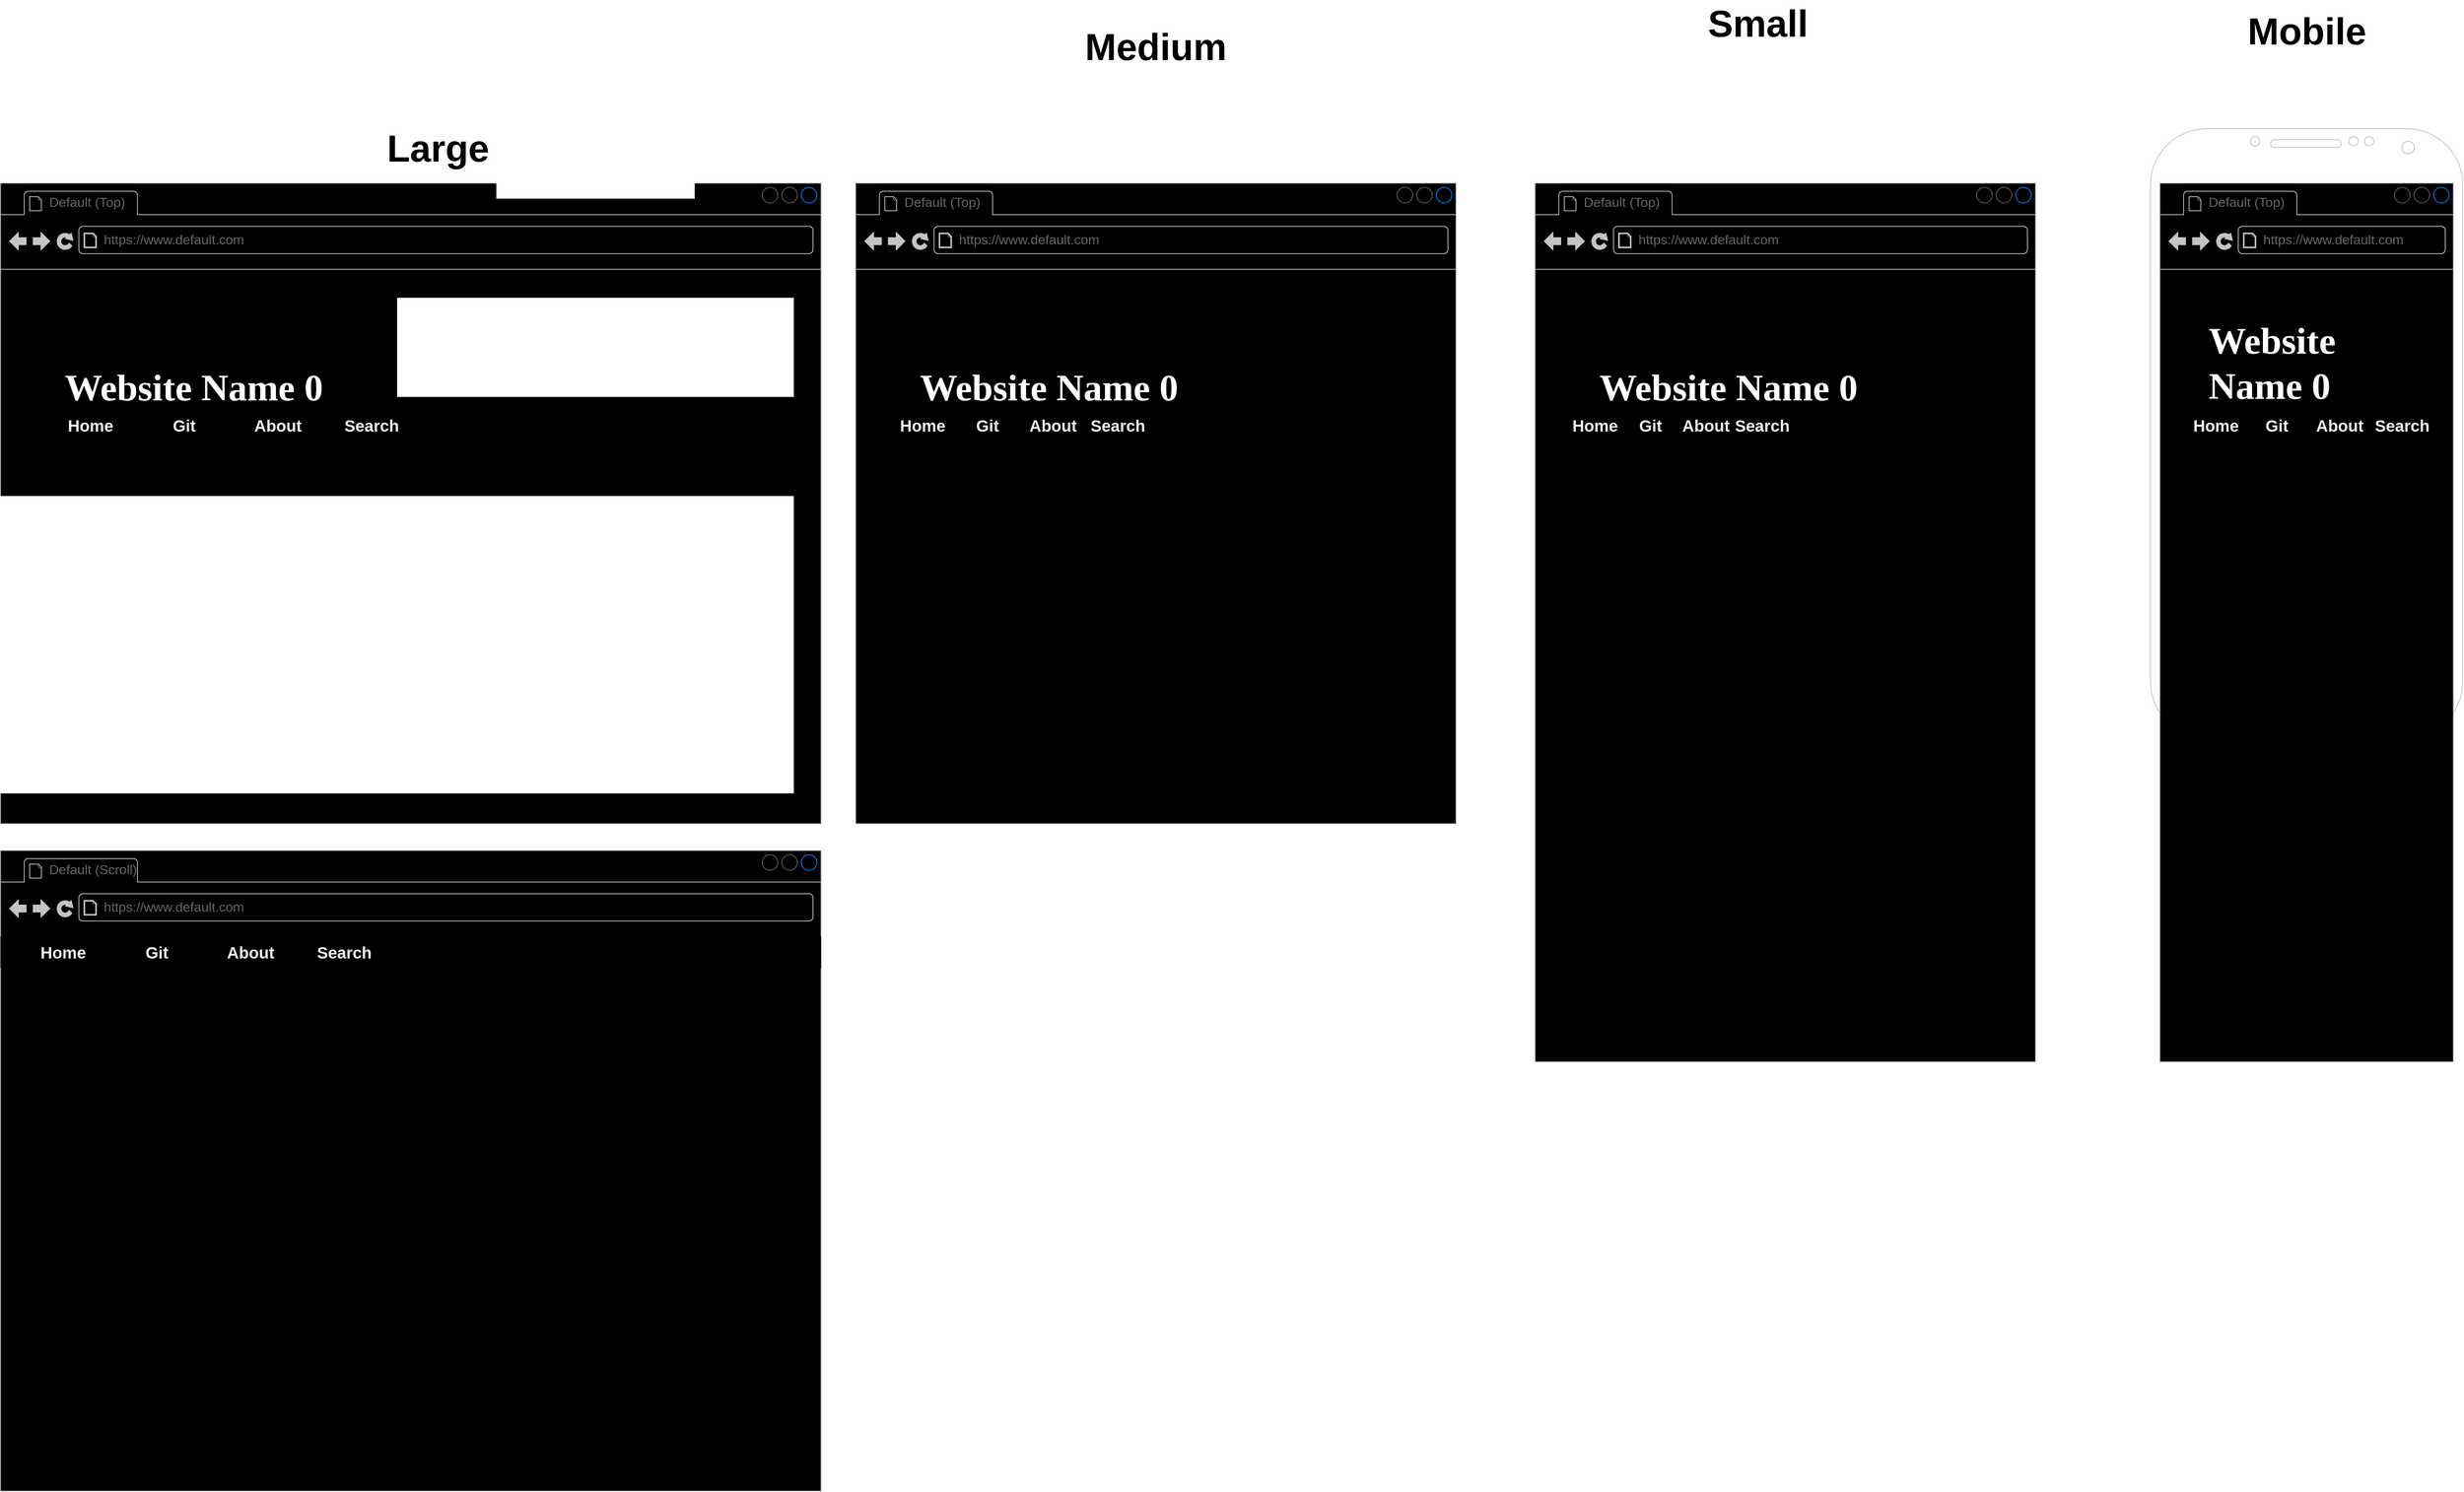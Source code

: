 <mxfile pages="4">
    <diagram name="Default" id="2cc2dc42-3aac-f2a9-1cec-7a8b7cbee084">
        <mxGraphModel dx="1640" dy="2187" grid="1" gridSize="10" guides="1" tooltips="1" connect="1" arrows="1" fold="1" page="1" pageScale="1" pageWidth="1100" pageHeight="850" background="none" math="0" shadow="0">
            <root>
                <mxCell id="0"/>
                <mxCell id="1" parent="0"/>
                <mxCell id="7026571954dc6520-1" value="" style="strokeWidth=1;shadow=0;dashed=0;align=center;html=1;shape=mxgraph.mockup.containers.browserWindow;rSize=0;strokeColor=none;mainText=,;recursiveResize=0;rounded=0;labelBackgroundColor=none;fontFamily=Verdana;fontSize=12;fillColor=#000000;rotatable=0;deletable=0;resizable=0;movable=0;" parent="1" vertex="1">
                    <mxGeometry x="25" y="15" width="1050" height="820" as="geometry"/>
                </mxCell>
                <mxCell id="7026571954dc6520-2" value="Default (Top)" style="strokeWidth=1;shadow=0;dashed=0;align=center;html=1;shape=mxgraph.mockup.containers.anchor;fontSize=17;fontColor=#666666;align=left;" parent="7026571954dc6520-1" vertex="1">
                    <mxGeometry x="60" y="12" width="110" height="26" as="geometry"/>
                </mxCell>
                <mxCell id="7026571954dc6520-3" value="https://www.default.com" style="strokeWidth=1;shadow=0;dashed=0;align=center;html=1;shape=mxgraph.mockup.containers.anchor;rSize=0;fontSize=17;fontColor=#666666;align=left;" parent="7026571954dc6520-1" vertex="1">
                    <mxGeometry x="130" y="60" width="250" height="26" as="geometry"/>
                </mxCell>
                <mxCell id="7026571954dc6520-4" value="&lt;b&gt;Website Name 0&lt;/b&gt;" style="text;html=1;points=[];align=left;verticalAlign=top;spacingTop=-4;fontSize=48;fontFamily=Lucida Console;fontColor=#FFFFFF;" parent="7026571954dc6520-1" vertex="1">
                    <mxGeometry x="80" y="230" width="440" height="60" as="geometry"/>
                </mxCell>
                <mxCell id="ETvA7B8Ki7r66DwpXjmp-8" value="" style="group;fillColor=#000000;strokeColor=default;fontColor=#F0F0F0;" parent="7026571954dc6520-1" vertex="1" connectable="0">
                    <mxGeometry x="20" y="290" width="1010" height="40" as="geometry"/>
                </mxCell>
                <mxCell id="ETvA7B8Ki7r66DwpXjmp-6" value="" style="rounded=1;whiteSpace=wrap;html=1;labelBackgroundColor=none;fillStyle=solid;fontSize=21;strokeColor=default;strokeWidth=0;fillColor=#000000;fontColor=#F0F0F0;" parent="ETvA7B8Ki7r66DwpXjmp-8" vertex="1">
                    <mxGeometry width="1010" height="40" as="geometry"/>
                </mxCell>
                <mxCell id="ETvA7B8Ki7r66DwpXjmp-7" value="Home" style="rounded=0;whiteSpace=wrap;html=1;labelBackgroundColor=none;fillStyle=solid;fontSize=21;strokeColor=default;strokeWidth=1;fillColor=#000000;fontColor=#F0F0F0;fontStyle=1" parent="ETvA7B8Ki7r66DwpXjmp-8" vertex="1">
                    <mxGeometry x="35" width="120" height="40" as="geometry"/>
                </mxCell>
                <mxCell id="ETvA7B8Ki7r66DwpXjmp-9" value="Git" style="rounded=0;whiteSpace=wrap;html=1;labelBackgroundColor=none;fillStyle=solid;fontSize=21;strokeColor=default;strokeWidth=1;fillColor=#000000;fontColor=#F0F0F0;fontStyle=1" parent="ETvA7B8Ki7r66DwpXjmp-8" vertex="1">
                    <mxGeometry x="155" width="120" height="40" as="geometry"/>
                </mxCell>
                <mxCell id="ETvA7B8Ki7r66DwpXjmp-10" value="About" style="rounded=0;whiteSpace=wrap;html=1;labelBackgroundColor=none;fillStyle=solid;fontSize=21;strokeColor=default;strokeWidth=1;fillColor=#000000;fontColor=#F0F0F0;fontStyle=1" parent="ETvA7B8Ki7r66DwpXjmp-8" vertex="1">
                    <mxGeometry x="275" width="120" height="40" as="geometry"/>
                </mxCell>
                <mxCell id="ETvA7B8Ki7r66DwpXjmp-11" value="Search" style="rounded=0;whiteSpace=wrap;html=1;labelBackgroundColor=none;fillStyle=solid;fontSize=21;strokeColor=default;strokeWidth=1;fillColor=#000000;fontColor=#F0F0F0;fontStyle=1" parent="ETvA7B8Ki7r66DwpXjmp-8" vertex="1">
                    <mxGeometry x="395" width="120" height="40" as="geometry"/>
                </mxCell>
                <mxCell id="ETvA7B8Ki7r66DwpXjmp-23" value="" style="strokeWidth=1;shadow=0;dashed=0;align=center;html=1;shape=mxgraph.mockup.containers.browserWindow;rSize=0;strokeColor=#666666;mainText=,;recursiveResize=0;rounded=0;labelBackgroundColor=none;fontFamily=Verdana;fontSize=12;fillColor=#000000;deletable=0;rotatable=0;resizable=0;movable=0;" parent="1" vertex="1">
                    <mxGeometry x="25" y="870" width="1050" height="820" as="geometry"/>
                </mxCell>
                <mxCell id="ETvA7B8Ki7r66DwpXjmp-24" value="Default (Scroll)" style="strokeWidth=1;shadow=0;dashed=0;align=center;html=1;shape=mxgraph.mockup.containers.anchor;fontSize=17;fontColor=#666666;align=left;" parent="ETvA7B8Ki7r66DwpXjmp-23" vertex="1">
                    <mxGeometry x="60" y="12" width="110" height="26" as="geometry"/>
                </mxCell>
                <mxCell id="ETvA7B8Ki7r66DwpXjmp-25" value="https://www.default.com" style="strokeWidth=1;shadow=0;dashed=0;align=center;html=1;shape=mxgraph.mockup.containers.anchor;rSize=0;fontSize=17;fontColor=#666666;align=left;" parent="ETvA7B8Ki7r66DwpXjmp-23" vertex="1">
                    <mxGeometry x="130" y="60" width="250" height="26" as="geometry"/>
                </mxCell>
                <mxCell id="ETvA7B8Ki7r66DwpXjmp-34" value="" style="group;fillColor=#000000;strokeColor=default;strokeWidth=1;fontColor=#F0F0F0;" parent="ETvA7B8Ki7r66DwpXjmp-23" vertex="1" connectable="0">
                    <mxGeometry y="110" width="1050" height="40" as="geometry"/>
                </mxCell>
                <mxCell id="ETvA7B8Ki7r66DwpXjmp-33" value="" style="rounded=0;whiteSpace=wrap;html=1;labelBackgroundColor=none;fillStyle=solid;fontSize=21;fontColor=#F0F0F0;strokeColor=default;strokeWidth=1;fillColor=#000000;" parent="ETvA7B8Ki7r66DwpXjmp-34" vertex="1">
                    <mxGeometry width="1050" height="40" as="geometry"/>
                </mxCell>
                <mxCell id="ETvA7B8Ki7r66DwpXjmp-32" value="Search" style="rounded=0;whiteSpace=wrap;html=1;labelBackgroundColor=none;fillStyle=solid;fontSize=21;strokeColor=default;strokeWidth=1;fillColor=#000000;fontColor=#F0F0F0;fontStyle=1" parent="ETvA7B8Ki7r66DwpXjmp-34" vertex="1">
                    <mxGeometry x="380" width="120" height="40" as="geometry"/>
                </mxCell>
                <mxCell id="ETvA7B8Ki7r66DwpXjmp-31" value="About" style="rounded=0;whiteSpace=wrap;html=1;labelBackgroundColor=none;fillStyle=solid;fontSize=21;strokeColor=default;strokeWidth=1;fillColor=#000000;fontColor=#F0F0F0;fontStyle=1" parent="ETvA7B8Ki7r66DwpXjmp-34" vertex="1">
                    <mxGeometry x="260" width="120" height="40" as="geometry"/>
                </mxCell>
                <mxCell id="ETvA7B8Ki7r66DwpXjmp-30" value="Git" style="rounded=0;whiteSpace=wrap;html=1;labelBackgroundColor=none;fillStyle=solid;fontSize=21;strokeColor=default;strokeWidth=1;fillColor=#000000;fontColor=#F0F0F0;fontStyle=1" parent="ETvA7B8Ki7r66DwpXjmp-34" vertex="1">
                    <mxGeometry x="140" width="120" height="40" as="geometry"/>
                </mxCell>
                <mxCell id="ETvA7B8Ki7r66DwpXjmp-29" value="Home" style="rounded=0;whiteSpace=wrap;html=1;labelBackgroundColor=none;fillStyle=solid;fontSize=21;strokeColor=default;strokeWidth=1;fillColor=#000000;fontColor=#F0F0F0;fontStyle=1" parent="ETvA7B8Ki7r66DwpXjmp-34" vertex="1">
                    <mxGeometry x="20" width="120" height="40" as="geometry"/>
                </mxCell>
                <mxCell id="MF4QIWE3WVcb_NJHDxL0-4" value="Large" style="text;html=1;strokeColor=none;fillColor=none;align=center;verticalAlign=middle;whiteSpace=wrap;rounded=0;fontSize=48;fontStyle=1" parent="1" vertex="1">
                    <mxGeometry x="430" y="-60" width="310" height="60" as="geometry"/>
                </mxCell>
                <mxCell id="MF4QIWE3WVcb_NJHDxL0-5" value="Medium" style="text;html=1;strokeColor=none;fillColor=none;align=center;verticalAlign=middle;whiteSpace=wrap;rounded=0;fontSize=48;fontStyle=1" parent="1" vertex="1">
                    <mxGeometry x="1349" y="-190" width="310" height="60" as="geometry"/>
                </mxCell>
                <mxCell id="MF4QIWE3WVcb_NJHDxL0-6" value="" style="strokeWidth=1;shadow=0;dashed=0;align=center;html=1;shape=mxgraph.mockup.containers.browserWindow;rSize=0;strokeColor=none;mainText=,;recursiveResize=0;rounded=0;labelBackgroundColor=none;fontFamily=Verdana;fontSize=12;fillColor=#000000;rotatable=0;deletable=0;resizable=1;movable=1;" parent="1" vertex="1">
                    <mxGeometry x="1120" y="15" width="768" height="820" as="geometry"/>
                </mxCell>
                <mxCell id="MF4QIWE3WVcb_NJHDxL0-7" value="Default (Top)" style="strokeWidth=1;shadow=0;dashed=0;align=center;html=1;shape=mxgraph.mockup.containers.anchor;fontSize=17;fontColor=#666666;align=left;" parent="MF4QIWE3WVcb_NJHDxL0-6" vertex="1">
                    <mxGeometry x="60" y="12" width="110" height="26" as="geometry"/>
                </mxCell>
                <mxCell id="MF4QIWE3WVcb_NJHDxL0-8" value="https://www.default.com" style="strokeWidth=1;shadow=0;dashed=0;align=center;html=1;shape=mxgraph.mockup.containers.anchor;rSize=0;fontSize=17;fontColor=#666666;align=left;" parent="MF4QIWE3WVcb_NJHDxL0-6" vertex="1">
                    <mxGeometry x="130" y="60" width="250" height="26" as="geometry"/>
                </mxCell>
                <mxCell id="MF4QIWE3WVcb_NJHDxL0-9" value="&lt;b&gt;Website Name 0&lt;/b&gt;" style="text;html=1;points=[];align=left;verticalAlign=top;spacingTop=-4;fontSize=48;fontFamily=Lucida Console;fontColor=#FFFFFF;" parent="MF4QIWE3WVcb_NJHDxL0-6" vertex="1">
                    <mxGeometry x="80" y="230" width="440" height="60" as="geometry"/>
                </mxCell>
                <mxCell id="MF4QIWE3WVcb_NJHDxL0-10" value="" style="group;fillColor=#000000;strokeColor=default;fontColor=#F0F0F0;" parent="MF4QIWE3WVcb_NJHDxL0-6" vertex="1" connectable="0">
                    <mxGeometry x="20" y="290" width="700" height="40" as="geometry"/>
                </mxCell>
                <mxCell id="MF4QIWE3WVcb_NJHDxL0-11" value="" style="rounded=1;whiteSpace=wrap;html=1;labelBackgroundColor=none;fillStyle=solid;fontSize=21;strokeColor=default;strokeWidth=0;fillColor=#000000;fontColor=#F0F0F0;" parent="MF4QIWE3WVcb_NJHDxL0-10" vertex="1">
                    <mxGeometry width="700" height="40" as="geometry"/>
                </mxCell>
                <mxCell id="MF4QIWE3WVcb_NJHDxL0-12" value="Home" style="rounded=0;whiteSpace=wrap;html=1;labelBackgroundColor=none;fillStyle=solid;fontSize=21;strokeColor=default;strokeWidth=1;fillColor=#000000;fontColor=#F0F0F0;fontStyle=1" parent="MF4QIWE3WVcb_NJHDxL0-10" vertex="1">
                    <mxGeometry x="24.257" width="83.168" height="40" as="geometry"/>
                </mxCell>
                <mxCell id="MF4QIWE3WVcb_NJHDxL0-13" value="Git" style="rounded=0;whiteSpace=wrap;html=1;labelBackgroundColor=none;fillStyle=solid;fontSize=21;strokeColor=default;strokeWidth=1;fillColor=#000000;fontColor=#F0F0F0;fontStyle=1" parent="MF4QIWE3WVcb_NJHDxL0-10" vertex="1">
                    <mxGeometry x="107.426" width="83.168" height="40" as="geometry"/>
                </mxCell>
                <mxCell id="MF4QIWE3WVcb_NJHDxL0-14" value="About" style="rounded=0;whiteSpace=wrap;html=1;labelBackgroundColor=none;fillStyle=solid;fontSize=21;strokeColor=default;strokeWidth=1;fillColor=#000000;fontColor=#F0F0F0;fontStyle=1" parent="MF4QIWE3WVcb_NJHDxL0-10" vertex="1">
                    <mxGeometry x="190.594" width="83.168" height="40" as="geometry"/>
                </mxCell>
                <mxCell id="MF4QIWE3WVcb_NJHDxL0-15" value="Search" style="rounded=0;whiteSpace=wrap;html=1;labelBackgroundColor=none;fillStyle=solid;fontSize=21;strokeColor=default;strokeWidth=1;fillColor=#000000;fontColor=#F0F0F0;fontStyle=1" parent="MF4QIWE3WVcb_NJHDxL0-10" vertex="1">
                    <mxGeometry x="273.762" width="83.168" height="40" as="geometry"/>
                </mxCell>
                <mxCell id="MF4QIWE3WVcb_NJHDxL0-16" value="" style="strokeWidth=1;shadow=0;dashed=0;align=center;html=1;shape=mxgraph.mockup.containers.browserWindow;rSize=0;strokeColor=none;mainText=,;recursiveResize=0;rounded=0;labelBackgroundColor=none;fontFamily=Verdana;fontSize=12;fillColor=#000000;rotatable=0;deletable=0;resizable=1;movable=1;" parent="1" vertex="1">
                    <mxGeometry x="1990" y="15" width="640" height="1125" as="geometry"/>
                </mxCell>
                <mxCell id="MF4QIWE3WVcb_NJHDxL0-17" value="Default (Top)" style="strokeWidth=1;shadow=0;dashed=0;align=center;html=1;shape=mxgraph.mockup.containers.anchor;fontSize=17;fontColor=#666666;align=left;" parent="MF4QIWE3WVcb_NJHDxL0-16" vertex="1">
                    <mxGeometry x="60" y="12" width="110" height="26" as="geometry"/>
                </mxCell>
                <mxCell id="MF4QIWE3WVcb_NJHDxL0-18" value="https://www.default.com" style="strokeWidth=1;shadow=0;dashed=0;align=center;html=1;shape=mxgraph.mockup.containers.anchor;rSize=0;fontSize=17;fontColor=#666666;align=left;" parent="MF4QIWE3WVcb_NJHDxL0-16" vertex="1">
                    <mxGeometry x="130" y="60" width="250" height="26" as="geometry"/>
                </mxCell>
                <mxCell id="MF4QIWE3WVcb_NJHDxL0-19" value="&lt;b&gt;Website Name 0&lt;/b&gt;" style="text;html=1;points=[];align=left;verticalAlign=top;spacingTop=-4;fontSize=48;fontFamily=Lucida Console;fontColor=#FFFFFF;" parent="MF4QIWE3WVcb_NJHDxL0-16" vertex="1">
                    <mxGeometry x="80" y="230" width="440" height="60" as="geometry"/>
                </mxCell>
                <mxCell id="MF4QIWE3WVcb_NJHDxL0-20" value="" style="group;fillColor=#000000;strokeColor=default;fontColor=#F0F0F0;" parent="MF4QIWE3WVcb_NJHDxL0-16" vertex="1" connectable="0">
                    <mxGeometry x="20" y="290" width="600" height="40" as="geometry"/>
                </mxCell>
                <mxCell id="MF4QIWE3WVcb_NJHDxL0-21" value="" style="rounded=1;whiteSpace=wrap;html=1;labelBackgroundColor=none;fillStyle=solid;fontSize=21;strokeColor=default;strokeWidth=0;fillColor=#000000;fontColor=#F0F0F0;" parent="MF4QIWE3WVcb_NJHDxL0-20" vertex="1">
                    <mxGeometry width="600" height="40" as="geometry"/>
                </mxCell>
                <mxCell id="MF4QIWE3WVcb_NJHDxL0-22" value="Home" style="rounded=0;whiteSpace=wrap;html=1;labelBackgroundColor=none;fillStyle=solid;fontSize=21;strokeColor=default;strokeWidth=1;fillColor=#000000;fontColor=#F0F0F0;fontStyle=1" parent="MF4QIWE3WVcb_NJHDxL0-20" vertex="1">
                    <mxGeometry x="20.792" width="71.287" height="40" as="geometry"/>
                </mxCell>
                <mxCell id="MF4QIWE3WVcb_NJHDxL0-23" value="Git" style="rounded=0;whiteSpace=wrap;html=1;labelBackgroundColor=none;fillStyle=solid;fontSize=21;strokeColor=default;strokeWidth=1;fillColor=#000000;fontColor=#F0F0F0;fontStyle=1" parent="MF4QIWE3WVcb_NJHDxL0-20" vertex="1">
                    <mxGeometry x="92.079" width="71.287" height="40" as="geometry"/>
                </mxCell>
                <mxCell id="MF4QIWE3WVcb_NJHDxL0-24" value="About" style="rounded=0;whiteSpace=wrap;html=1;labelBackgroundColor=none;fillStyle=solid;fontSize=21;strokeColor=default;strokeWidth=1;fillColor=#000000;fontColor=#F0F0F0;fontStyle=1" parent="MF4QIWE3WVcb_NJHDxL0-20" vertex="1">
                    <mxGeometry x="163.366" width="71.287" height="40" as="geometry"/>
                </mxCell>
                <mxCell id="MF4QIWE3WVcb_NJHDxL0-25" value="Search" style="rounded=0;whiteSpace=wrap;html=1;labelBackgroundColor=none;fillStyle=solid;fontSize=21;strokeColor=default;strokeWidth=1;fillColor=#000000;fontColor=#F0F0F0;fontStyle=1" parent="MF4QIWE3WVcb_NJHDxL0-20" vertex="1">
                    <mxGeometry x="234.653" width="71.287" height="40" as="geometry"/>
                </mxCell>
                <mxCell id="MF4QIWE3WVcb_NJHDxL0-26" value="Small" style="text;html=1;strokeColor=none;fillColor=none;align=center;verticalAlign=middle;whiteSpace=wrap;rounded=0;fontSize=48;fontStyle=1" parent="1" vertex="1">
                    <mxGeometry x="2120" y="-220" width="310" height="60" as="geometry"/>
                </mxCell>
                <mxCell id="2" value="" style="verticalLabelPosition=bottom;verticalAlign=top;html=1;shadow=0;dashed=0;strokeWidth=1;shape=mxgraph.android.phone2;strokeColor=#c0c0c0;fontSize=48;aspect=fixed;" parent="1" vertex="1">
                    <mxGeometry x="2777.5" y="-55" width="400" height="780" as="geometry"/>
                </mxCell>
                <mxCell id="3" value="" style="strokeWidth=1;shadow=0;dashed=0;align=center;html=1;shape=mxgraph.mockup.containers.browserWindow;rSize=0;strokeColor=none;mainText=,;recursiveResize=0;rounded=0;labelBackgroundColor=none;fontFamily=Verdana;fontSize=12;fillColor=#000000;rotatable=0;deletable=0;resizable=1;movable=1;" parent="1" vertex="1">
                    <mxGeometry x="2790" y="15" width="375" height="1125" as="geometry"/>
                </mxCell>
                <mxCell id="4" value="Default (Top)" style="strokeWidth=1;shadow=0;dashed=0;align=center;html=1;shape=mxgraph.mockup.containers.anchor;fontSize=17;fontColor=#666666;align=left;" parent="3" vertex="1">
                    <mxGeometry x="60" y="12" width="110" height="26" as="geometry"/>
                </mxCell>
                <mxCell id="5" value="https://www.default.com" style="strokeWidth=1;shadow=0;dashed=0;align=center;html=1;shape=mxgraph.mockup.containers.anchor;rSize=0;fontSize=17;fontColor=#666666;align=left;" parent="3" vertex="1">
                    <mxGeometry x="130" y="60" width="250" height="26" as="geometry"/>
                </mxCell>
                <mxCell id="6" value="&lt;b&gt;Website &lt;br&gt;Name 0&lt;/b&gt;" style="text;html=1;points=[];align=left;verticalAlign=top;spacingTop=-4;fontSize=48;fontFamily=Lucida Console;fontColor=#FFFFFF;" parent="3" vertex="1">
                    <mxGeometry x="60" y="170" width="280" height="150" as="geometry"/>
                </mxCell>
                <mxCell id="7" value="" style="group;fillColor=#000000;strokeColor=default;fontColor=#F0F0F0;" parent="3" vertex="1" connectable="0">
                    <mxGeometry x="20" y="290" width="330" height="40" as="geometry"/>
                </mxCell>
                <mxCell id="8" value="" style="rounded=1;whiteSpace=wrap;html=1;labelBackgroundColor=none;fillStyle=solid;fontSize=21;strokeColor=default;strokeWidth=0;fillColor=#000000;fontColor=#F0F0F0;" parent="7" vertex="1">
                    <mxGeometry width="330" height="40" as="geometry"/>
                </mxCell>
                <mxCell id="9" value="Home" style="rounded=0;whiteSpace=wrap;html=1;labelBackgroundColor=none;fillStyle=solid;fontSize=21;strokeColor=default;strokeWidth=1;fillColor=#000000;fontColor=#F0F0F0;fontStyle=1" parent="7" vertex="1">
                    <mxGeometry x="11.93" width="78.56" height="40" as="geometry"/>
                </mxCell>
                <mxCell id="10" value="Git" style="rounded=0;whiteSpace=wrap;html=1;labelBackgroundColor=none;fillStyle=solid;fontSize=21;strokeColor=default;strokeWidth=1;fillColor=#000000;fontColor=#F0F0F0;fontStyle=1" parent="7" vertex="1">
                    <mxGeometry x="90.49" width="79.36" height="40" as="geometry"/>
                </mxCell>
                <mxCell id="11" value="About" style="rounded=0;whiteSpace=wrap;html=1;labelBackgroundColor=none;fillStyle=solid;fontSize=21;strokeColor=default;strokeWidth=1;fillColor=#000000;fontColor=#F0F0F0;fontStyle=1" parent="7" vertex="1">
                    <mxGeometry x="169.85" width="80.15" height="40" as="geometry"/>
                </mxCell>
                <mxCell id="12" value="Search" style="rounded=0;whiteSpace=wrap;html=1;labelBackgroundColor=none;fillStyle=solid;fontSize=21;strokeColor=default;strokeWidth=1;fillColor=#000000;fontColor=#F0F0F0;fontStyle=1" parent="7" vertex="1">
                    <mxGeometry x="250" width="80" height="40" as="geometry"/>
                </mxCell>
                <mxCell id="13" value="Mobile" style="text;html=1;strokeColor=none;fillColor=none;align=center;verticalAlign=middle;whiteSpace=wrap;rounded=0;fontSize=48;fontStyle=1" parent="1" vertex="1">
                    <mxGeometry x="2822.5" y="-210" width="310" height="60" as="geometry"/>
                </mxCell>
            </root>
        </mxGraphModel>
    </diagram>
    <diagram id="BZ26fJqOSZ351FqlBqcI" name="Home">
        <mxGraphModel dx="1726" dy="2686" grid="1" gridSize="10" guides="1" tooltips="1" connect="1" arrows="1" fold="1" page="0" pageScale="1" pageWidth="1100" pageHeight="850" math="0" shadow="0">
            <root>
                <mxCell id="0"/>
                <mxCell id="1" parent="0"/>
                <mxCell id="RotAKIOWQn3kEK_RLMDK-1" value="" style="strokeWidth=1;shadow=0;dashed=0;align=center;html=1;shape=mxgraph.mockup.containers.browserWindow;rSize=0;strokeColor=#666666;mainText=,;recursiveResize=0;rounded=0;labelBackgroundColor=none;fontFamily=Verdana;fontSize=12;fillColor=#000000;deletable=0;rotatable=0;resizable=0;movable=0;" parent="1" vertex="1">
                    <mxGeometry x="1125" y="20" width="1050" height="1945" as="geometry"/>
                </mxCell>
                <mxCell id="RotAKIOWQn3kEK_RLMDK-2" value="Home" style="strokeWidth=1;shadow=0;dashed=0;align=center;html=1;shape=mxgraph.mockup.containers.anchor;fontSize=17;fontColor=#666666;align=left;" parent="RotAKIOWQn3kEK_RLMDK-1" vertex="1">
                    <mxGeometry x="60" y="12" width="110" height="26" as="geometry"/>
                </mxCell>
                <mxCell id="RotAKIOWQn3kEK_RLMDK-3" value="https://www.default.com" style="strokeWidth=1;shadow=0;dashed=0;align=center;html=1;shape=mxgraph.mockup.containers.anchor;rSize=0;fontSize=17;fontColor=#666666;align=left;" parent="RotAKIOWQn3kEK_RLMDK-1" vertex="1">
                    <mxGeometry x="130" y="60" width="250" height="26" as="geometry"/>
                </mxCell>
                <mxCell id="RotAKIOWQn3kEK_RLMDK-4" value="&lt;b&gt;Garrett Parker&lt;/b&gt;" style="text;html=1;points=[];align=left;verticalAlign=top;spacingTop=-4;fontSize=48;fontFamily=Lucida Console;fontColor=#FFFFFF;" parent="RotAKIOWQn3kEK_RLMDK-1" vertex="1">
                    <mxGeometry x="80" y="230" width="440" height="60" as="geometry"/>
                </mxCell>
                <mxCell id="RotAKIOWQn3kEK_RLMDK-5" value="" style="group" parent="RotAKIOWQn3kEK_RLMDK-1" vertex="1" connectable="0">
                    <mxGeometry x="20" y="290" width="1010" height="40" as="geometry"/>
                </mxCell>
                <mxCell id="RotAKIOWQn3kEK_RLMDK-6" value="" style="rounded=1;whiteSpace=wrap;html=1;labelBackgroundColor=none;fillStyle=solid;fontSize=21;strokeColor=#F0F0F0;strokeWidth=1;fillColor=#000000;" parent="RotAKIOWQn3kEK_RLMDK-5" vertex="1">
                    <mxGeometry width="1010" height="40" as="geometry"/>
                </mxCell>
                <mxCell id="RotAKIOWQn3kEK_RLMDK-7" value="Home" style="rounded=0;whiteSpace=wrap;html=1;labelBackgroundColor=none;fillStyle=solid;fontSize=21;strokeColor=default;strokeWidth=1;fillColor=#000000;fontColor=#FFFFFF;fontStyle=1" parent="RotAKIOWQn3kEK_RLMDK-5" vertex="1">
                    <mxGeometry x="35" width="120" height="40" as="geometry"/>
                </mxCell>
                <mxCell id="RotAKIOWQn3kEK_RLMDK-8" value="Git" style="rounded=0;whiteSpace=wrap;html=1;labelBackgroundColor=none;fillStyle=solid;fontSize=21;strokeColor=default;strokeWidth=1;fillColor=#000000;fontColor=#FFFFFF;fontStyle=1" parent="RotAKIOWQn3kEK_RLMDK-5" vertex="1">
                    <mxGeometry x="155" width="120" height="40" as="geometry"/>
                </mxCell>
                <mxCell id="RotAKIOWQn3kEK_RLMDK-9" value="About" style="rounded=0;whiteSpace=wrap;html=1;labelBackgroundColor=none;fillStyle=solid;fontSize=21;strokeColor=default;strokeWidth=1;fillColor=#000000;fontColor=#FFFFFF;fontStyle=1" parent="RotAKIOWQn3kEK_RLMDK-5" vertex="1">
                    <mxGeometry x="275" width="120" height="40" as="geometry"/>
                </mxCell>
                <mxCell id="RotAKIOWQn3kEK_RLMDK-10" value="Search" style="rounded=0;whiteSpace=wrap;html=1;labelBackgroundColor=none;fillStyle=solid;fontSize=21;strokeColor=default;strokeWidth=1;fillColor=#000000;fontColor=#FFFFFF;fontStyle=1" parent="RotAKIOWQn3kEK_RLMDK-5" vertex="1">
                    <mxGeometry x="395" width="120" height="40" as="geometry"/>
                </mxCell>
                <mxCell id="EfkvnAuYvDKbwv6GpP2w-1" value="" style="verticalLabelPosition=bottom;shadow=0;dashed=0;align=center;html=1;verticalAlign=top;strokeWidth=1;shape=mxgraph.mockup.graphics.simpleIcon;strokeColor=#FFFFFF;fillColor=#000000;" parent="RotAKIOWQn3kEK_RLMDK-1" vertex="1">
                    <mxGeometry y="360" width="1050" height="520" as="geometry"/>
                </mxCell>
                <mxCell id="WcSm3s4NTcXn34OC8jbk-1" value="WELCOME TEXT" style="text;html=1;strokeColor=none;fillColor=none;align=right;verticalAlign=middle;whiteSpace=wrap;rounded=0;fontSize=48;" parent="RotAKIOWQn3kEK_RLMDK-1" vertex="1">
                    <mxGeometry x="155" y="900" width="805" height="80" as="geometry"/>
                </mxCell>
                <mxCell id="WcSm3s4NTcXn34OC8jbk-4" value="" style="verticalLabelPosition=bottom;shadow=0;dashed=0;align=center;html=1;verticalAlign=top;strokeWidth=1;shape=mxgraph.mockup.graphics.simpleIcon;strokeColor=#FFFFFF;fillColor=#000000;fontSize=24;" parent="RotAKIOWQn3kEK_RLMDK-1" vertex="1">
                    <mxGeometry x="625" y="990" width="100" height="100" as="geometry"/>
                </mxCell>
                <mxCell id="WcSm3s4NTcXn34OC8jbk-5" value="" style="verticalLabelPosition=bottom;shadow=0;dashed=0;align=center;html=1;verticalAlign=top;strokeWidth=1;shape=mxgraph.mockup.graphics.simpleIcon;strokeColor=#FFFFFF;fillColor=#000000;fontSize=24;" parent="RotAKIOWQn3kEK_RLMDK-1" vertex="1">
                    <mxGeometry x="805" y="990" width="100" height="100" as="geometry"/>
                </mxCell>
                <mxCell id="WcSm3s4NTcXn34OC8jbk-6" value="" style="verticalLabelPosition=bottom;shadow=0;dashed=0;align=center;html=1;verticalAlign=top;strokeWidth=1;shape=mxgraph.mockup.graphics.simpleIcon;strokeColor=#FFFFFF;fillColor=#000000;fontSize=24;" parent="RotAKIOWQn3kEK_RLMDK-1" vertex="1">
                    <mxGeometry x="625" y="1290" width="100" height="100" as="geometry"/>
                </mxCell>
                <mxCell id="WcSm3s4NTcXn34OC8jbk-7" value="" style="verticalLabelPosition=bottom;shadow=0;dashed=0;align=center;html=1;verticalAlign=top;strokeWidth=1;shape=mxgraph.mockup.graphics.simpleIcon;strokeColor=#FFFFFF;fillColor=#000000;fontSize=24;" parent="RotAKIOWQn3kEK_RLMDK-1" vertex="1">
                    <mxGeometry x="625" y="1140" width="100" height="100" as="geometry"/>
                </mxCell>
                <mxCell id="WcSm3s4NTcXn34OC8jbk-8" value="" style="verticalLabelPosition=bottom;shadow=0;dashed=0;align=center;html=1;verticalAlign=top;strokeWidth=1;shape=mxgraph.mockup.graphics.simpleIcon;strokeColor=#FFFFFF;fillColor=#000000;fontSize=24;" parent="RotAKIOWQn3kEK_RLMDK-1" vertex="1">
                    <mxGeometry x="805" y="1290" width="100" height="100" as="geometry"/>
                </mxCell>
                <mxCell id="WcSm3s4NTcXn34OC8jbk-9" value="" style="verticalLabelPosition=bottom;shadow=0;dashed=0;align=center;html=1;verticalAlign=top;strokeWidth=1;shape=mxgraph.mockup.graphics.simpleIcon;strokeColor=#FFFFFF;fillColor=#000000;fontSize=24;" parent="RotAKIOWQn3kEK_RLMDK-1" vertex="1">
                    <mxGeometry x="805" y="1140" width="100" height="100" as="geometry"/>
                </mxCell>
                <mxCell id="WcSm3s4NTcXn34OC8jbk-10" value="" style="verticalLabelPosition=bottom;shadow=0;dashed=0;align=center;html=1;verticalAlign=top;strokeWidth=1;shape=mxgraph.mockup.graphics.simpleIcon;strokeColor=#FFFFFF;fillColor=#000000;fontSize=24;" parent="RotAKIOWQn3kEK_RLMDK-1" vertex="1">
                    <mxGeometry x="625" y="1440" width="100" height="100" as="geometry"/>
                </mxCell>
                <mxCell id="WcSm3s4NTcXn34OC8jbk-11" value="" style="verticalLabelPosition=bottom;shadow=0;dashed=0;align=center;html=1;verticalAlign=top;strokeWidth=1;shape=mxgraph.mockup.graphics.simpleIcon;strokeColor=#FFFFFF;fillColor=#000000;fontSize=24;" parent="RotAKIOWQn3kEK_RLMDK-1" vertex="1">
                    <mxGeometry x="805" y="1440" width="100" height="100" as="geometry"/>
                </mxCell>
                <mxCell id="IWDJGhpkWdd7LJOENWgl-2" value="WELCOME TEXT" style="text;html=1;strokeColor=none;fillColor=none;align=left;verticalAlign=middle;whiteSpace=wrap;rounded=0;fontSize=24;" parent="RotAKIOWQn3kEK_RLMDK-1" vertex="1">
                    <mxGeometry x="20" y="980" width="370" height="60" as="geometry"/>
                </mxCell>
                <mxCell id="IWDJGhpkWdd7LJOENWgl-3" value="WELCOME TEXT" style="text;html=1;strokeColor=none;fillColor=none;align=right;verticalAlign=middle;whiteSpace=wrap;rounded=0;fontSize=24;" parent="RotAKIOWQn3kEK_RLMDK-1" vertex="1">
                    <mxGeometry x="155" y="1040" width="370" height="60" as="geometry"/>
                </mxCell>
                <mxCell id="IWDJGhpkWdd7LJOENWgl-4" value="WELCOME TEXT" style="text;html=1;strokeColor=none;fillColor=none;align=left;verticalAlign=middle;whiteSpace=wrap;rounded=0;fontSize=24;" parent="RotAKIOWQn3kEK_RLMDK-1" vertex="1">
                    <mxGeometry x="20" y="1130" width="370" height="60" as="geometry"/>
                </mxCell>
                <mxCell id="IWDJGhpkWdd7LJOENWgl-5" value="WELCOME TEXT" style="text;html=1;strokeColor=none;fillColor=none;align=right;verticalAlign=middle;whiteSpace=wrap;rounded=0;fontSize=24;" parent="RotAKIOWQn3kEK_RLMDK-1" vertex="1">
                    <mxGeometry x="155" y="1190" width="370" height="60" as="geometry"/>
                </mxCell>
                <mxCell id="IWDJGhpkWdd7LJOENWgl-6" value="WELCOME TEXT" style="text;html=1;strokeColor=none;fillColor=none;align=left;verticalAlign=middle;whiteSpace=wrap;rounded=0;fontSize=24;" parent="RotAKIOWQn3kEK_RLMDK-1" vertex="1">
                    <mxGeometry x="20" y="1280" width="370" height="60" as="geometry"/>
                </mxCell>
                <mxCell id="IWDJGhpkWdd7LJOENWgl-7" value="WELCOME TEXT" style="text;html=1;strokeColor=none;fillColor=none;align=right;verticalAlign=middle;whiteSpace=wrap;rounded=0;fontSize=24;" parent="RotAKIOWQn3kEK_RLMDK-1" vertex="1">
                    <mxGeometry x="155" y="1340" width="370" height="60" as="geometry"/>
                </mxCell>
                <mxCell id="IWDJGhpkWdd7LJOENWgl-8" value="WELCOME TEXT" style="text;html=1;strokeColor=none;fillColor=none;align=left;verticalAlign=middle;whiteSpace=wrap;rounded=0;fontSize=24;" parent="RotAKIOWQn3kEK_RLMDK-1" vertex="1">
                    <mxGeometry x="20" y="1430" width="370" height="60" as="geometry"/>
                </mxCell>
                <mxCell id="IWDJGhpkWdd7LJOENWgl-9" value="WELCOME TEXT" style="text;html=1;strokeColor=none;fillColor=none;align=right;verticalAlign=middle;whiteSpace=wrap;rounded=0;fontSize=24;" parent="RotAKIOWQn3kEK_RLMDK-1" vertex="1">
                    <mxGeometry x="155" y="1490" width="370" height="60" as="geometry"/>
                </mxCell>
                <mxCell id="6nPG6ACvTtK4iJ2ix6W4-1" value="Large" style="text;html=1;strokeColor=none;fillColor=none;align=center;verticalAlign=middle;whiteSpace=wrap;rounded=0;fontSize=48;fontStyle=1" parent="1" vertex="1">
                    <mxGeometry x="1490" y="-55" width="310" height="60" as="geometry"/>
                </mxCell>
                <mxCell id="6nPG6ACvTtK4iJ2ix6W4-2" value="Medium" style="text;html=1;strokeColor=none;fillColor=none;align=center;verticalAlign=middle;whiteSpace=wrap;rounded=0;fontSize=48;fontStyle=1" parent="1" vertex="1">
                    <mxGeometry x="2460" y="-40" width="310" height="60" as="geometry"/>
                </mxCell>
                <mxCell id="6nPG6ACvTtK4iJ2ix6W4-3" value="Small/Mobile" style="text;html=1;strokeColor=none;fillColor=none;align=center;verticalAlign=middle;whiteSpace=wrap;rounded=0;fontSize=48;fontStyle=1" parent="1" vertex="1">
                    <mxGeometry x="3250" y="-40" width="310" height="60" as="geometry"/>
                </mxCell>
                <mxCell id="J8Bmlv4COnUuJK6kGUX0-2" value="" style="strokeWidth=1;shadow=0;dashed=0;align=center;html=1;shape=mxgraph.mockup.containers.browserWindow;rSize=0;strokeColor=none;mainText=,;recursiveResize=0;rounded=0;labelBackgroundColor=none;fontFamily=Verdana;fontSize=12;fillColor=#000000;rotatable=0;deletable=0;resizable=1;movable=1;" parent="1" vertex="1">
                    <mxGeometry x="2210" y="25" width="770" height="1605" as="geometry"/>
                </mxCell>
                <mxCell id="J8Bmlv4COnUuJK6kGUX0-3" value="Default (Top)" style="strokeWidth=1;shadow=0;dashed=0;align=center;html=1;shape=mxgraph.mockup.containers.anchor;fontSize=17;fontColor=#666666;align=left;" parent="J8Bmlv4COnUuJK6kGUX0-2" vertex="1">
                    <mxGeometry x="60" y="12" width="110" height="26" as="geometry"/>
                </mxCell>
                <mxCell id="J8Bmlv4COnUuJK6kGUX0-4" value="https://www.default.com" style="strokeWidth=1;shadow=0;dashed=0;align=center;html=1;shape=mxgraph.mockup.containers.anchor;rSize=0;fontSize=17;fontColor=#666666;align=left;" parent="J8Bmlv4COnUuJK6kGUX0-2" vertex="1">
                    <mxGeometry x="130" y="60" width="250" height="26" as="geometry"/>
                </mxCell>
                <mxCell id="J8Bmlv4COnUuJK6kGUX0-5" value="&lt;b&gt;Website Name 0&lt;/b&gt;" style="text;html=1;points=[];align=left;verticalAlign=top;spacingTop=-4;fontSize=48;fontFamily=Lucida Console;fontColor=#FFFFFF;" parent="J8Bmlv4COnUuJK6kGUX0-2" vertex="1">
                    <mxGeometry x="80" y="230" width="440" height="60" as="geometry"/>
                </mxCell>
                <mxCell id="J8Bmlv4COnUuJK6kGUX0-6" value="" style="group;fillColor=#000000;strokeColor=default;fontColor=#F0F0F0;" parent="J8Bmlv4COnUuJK6kGUX0-2" vertex="1" connectable="0">
                    <mxGeometry x="20" y="290" width="700" height="40" as="geometry"/>
                </mxCell>
                <mxCell id="J8Bmlv4COnUuJK6kGUX0-7" value="" style="rounded=1;whiteSpace=wrap;html=1;labelBackgroundColor=none;fillStyle=solid;fontSize=21;strokeColor=default;strokeWidth=0;fillColor=#000000;fontColor=#F0F0F0;" parent="J8Bmlv4COnUuJK6kGUX0-6" vertex="1">
                    <mxGeometry width="700" height="40" as="geometry"/>
                </mxCell>
                <mxCell id="J8Bmlv4COnUuJK6kGUX0-8" value="Home" style="rounded=0;whiteSpace=wrap;html=1;labelBackgroundColor=none;fillStyle=solid;fontSize=21;strokeColor=default;strokeWidth=1;fillColor=#000000;fontColor=#F0F0F0;fontStyle=1" parent="J8Bmlv4COnUuJK6kGUX0-6" vertex="1">
                    <mxGeometry x="24.257" width="83.168" height="40" as="geometry"/>
                </mxCell>
                <mxCell id="J8Bmlv4COnUuJK6kGUX0-9" value="Git" style="rounded=0;whiteSpace=wrap;html=1;labelBackgroundColor=none;fillStyle=solid;fontSize=21;strokeColor=default;strokeWidth=1;fillColor=#000000;fontColor=#F0F0F0;fontStyle=1" parent="J8Bmlv4COnUuJK6kGUX0-6" vertex="1">
                    <mxGeometry x="107.426" width="83.168" height="40" as="geometry"/>
                </mxCell>
                <mxCell id="J8Bmlv4COnUuJK6kGUX0-10" value="About" style="rounded=0;whiteSpace=wrap;html=1;labelBackgroundColor=none;fillStyle=solid;fontSize=21;strokeColor=default;strokeWidth=1;fillColor=#000000;fontColor=#F0F0F0;fontStyle=1" parent="J8Bmlv4COnUuJK6kGUX0-6" vertex="1">
                    <mxGeometry x="190.594" width="83.168" height="40" as="geometry"/>
                </mxCell>
                <mxCell id="J8Bmlv4COnUuJK6kGUX0-11" value="Search" style="rounded=0;whiteSpace=wrap;html=1;labelBackgroundColor=none;fillStyle=solid;fontSize=21;strokeColor=default;strokeWidth=1;fillColor=#000000;fontColor=#F0F0F0;fontStyle=1" parent="J8Bmlv4COnUuJK6kGUX0-6" vertex="1">
                    <mxGeometry x="273.762" width="83.168" height="40" as="geometry"/>
                </mxCell>
                <mxCell id="1uK4IHAlUVnlF9iUzsp7-18" value="WELCOME TEXT" style="text;html=1;strokeColor=none;fillColor=none;align=right;verticalAlign=middle;whiteSpace=wrap;rounded=0;fontSize=48;" parent="J8Bmlv4COnUuJK6kGUX0-2" vertex="1">
                    <mxGeometry x="110" y="735" width="590" height="80" as="geometry"/>
                </mxCell>
                <mxCell id="1uK4IHAlUVnlF9iUzsp7-19" value="" style="verticalLabelPosition=bottom;shadow=0;dashed=0;align=center;html=1;verticalAlign=top;strokeWidth=1;shape=mxgraph.mockup.graphics.simpleIcon;strokeColor=#FFFFFF;fillColor=#000000;fontSize=24;" parent="J8Bmlv4COnUuJK6kGUX0-2" vertex="1">
                    <mxGeometry x="460" y="825" width="100" height="100" as="geometry"/>
                </mxCell>
                <mxCell id="1uK4IHAlUVnlF9iUzsp7-20" value="" style="verticalLabelPosition=bottom;shadow=0;dashed=0;align=center;html=1;verticalAlign=top;strokeWidth=1;shape=mxgraph.mockup.graphics.simpleIcon;strokeColor=#FFFFFF;fillColor=#000000;fontSize=24;" parent="J8Bmlv4COnUuJK6kGUX0-2" vertex="1">
                    <mxGeometry x="610" y="825" width="100" height="100" as="geometry"/>
                </mxCell>
                <mxCell id="1uK4IHAlUVnlF9iUzsp7-21" value="" style="verticalLabelPosition=bottom;shadow=0;dashed=0;align=center;html=1;verticalAlign=top;strokeWidth=1;shape=mxgraph.mockup.graphics.simpleIcon;strokeColor=#FFFFFF;fillColor=#000000;fontSize=24;" parent="J8Bmlv4COnUuJK6kGUX0-2" vertex="1">
                    <mxGeometry x="460" y="1125" width="100" height="100" as="geometry"/>
                </mxCell>
                <mxCell id="1uK4IHAlUVnlF9iUzsp7-22" value="" style="verticalLabelPosition=bottom;shadow=0;dashed=0;align=center;html=1;verticalAlign=top;strokeWidth=1;shape=mxgraph.mockup.graphics.simpleIcon;strokeColor=#FFFFFF;fillColor=#000000;fontSize=24;" parent="J8Bmlv4COnUuJK6kGUX0-2" vertex="1">
                    <mxGeometry x="460" y="975" width="100" height="100" as="geometry"/>
                </mxCell>
                <mxCell id="1uK4IHAlUVnlF9iUzsp7-23" value="" style="verticalLabelPosition=bottom;shadow=0;dashed=0;align=center;html=1;verticalAlign=top;strokeWidth=1;shape=mxgraph.mockup.graphics.simpleIcon;strokeColor=#FFFFFF;fillColor=#000000;fontSize=24;" parent="J8Bmlv4COnUuJK6kGUX0-2" vertex="1">
                    <mxGeometry x="610" y="1125" width="100" height="100" as="geometry"/>
                </mxCell>
                <mxCell id="1uK4IHAlUVnlF9iUzsp7-24" value="" style="verticalLabelPosition=bottom;shadow=0;dashed=0;align=center;html=1;verticalAlign=top;strokeWidth=1;shape=mxgraph.mockup.graphics.simpleIcon;strokeColor=#FFFFFF;fillColor=#000000;fontSize=24;" parent="J8Bmlv4COnUuJK6kGUX0-2" vertex="1">
                    <mxGeometry x="610" y="975" width="100" height="100" as="geometry"/>
                </mxCell>
                <mxCell id="1uK4IHAlUVnlF9iUzsp7-25" value="" style="verticalLabelPosition=bottom;shadow=0;dashed=0;align=center;html=1;verticalAlign=top;strokeWidth=1;shape=mxgraph.mockup.graphics.simpleIcon;strokeColor=#FFFFFF;fillColor=#000000;fontSize=24;" parent="J8Bmlv4COnUuJK6kGUX0-2" vertex="1">
                    <mxGeometry x="460" y="1275" width="100" height="100" as="geometry"/>
                </mxCell>
                <mxCell id="1uK4IHAlUVnlF9iUzsp7-26" value="" style="verticalLabelPosition=bottom;shadow=0;dashed=0;align=center;html=1;verticalAlign=top;strokeWidth=1;shape=mxgraph.mockup.graphics.simpleIcon;strokeColor=#FFFFFF;fillColor=#000000;fontSize=24;" parent="J8Bmlv4COnUuJK6kGUX0-2" vertex="1">
                    <mxGeometry x="610" y="1275" width="100" height="100" as="geometry"/>
                </mxCell>
                <mxCell id="1uK4IHAlUVnlF9iUzsp7-27" value="WELCOME TEXT" style="text;html=1;strokeColor=none;fillColor=none;align=left;verticalAlign=middle;whiteSpace=wrap;rounded=0;fontSize=24;" parent="J8Bmlv4COnUuJK6kGUX0-2" vertex="1">
                    <mxGeometry x="30" y="815" width="370" height="60" as="geometry"/>
                </mxCell>
                <mxCell id="1uK4IHAlUVnlF9iUzsp7-28" value="WELCOME TEXT" style="text;html=1;strokeColor=none;fillColor=none;align=right;verticalAlign=middle;whiteSpace=wrap;rounded=0;fontSize=24;" parent="J8Bmlv4COnUuJK6kGUX0-2" vertex="1">
                    <mxGeometry x="60" y="875" width="370" height="60" as="geometry"/>
                </mxCell>
                <mxCell id="1uK4IHAlUVnlF9iUzsp7-29" value="WELCOME TEXT" style="text;html=1;strokeColor=none;fillColor=none;align=left;verticalAlign=middle;whiteSpace=wrap;rounded=0;fontSize=24;" parent="J8Bmlv4COnUuJK6kGUX0-2" vertex="1">
                    <mxGeometry x="30" y="965" width="370" height="60" as="geometry"/>
                </mxCell>
                <mxCell id="1uK4IHAlUVnlF9iUzsp7-30" value="WELCOME TEXT" style="text;html=1;strokeColor=none;fillColor=none;align=right;verticalAlign=middle;whiteSpace=wrap;rounded=0;fontSize=24;" parent="J8Bmlv4COnUuJK6kGUX0-2" vertex="1">
                    <mxGeometry x="60" y="1025" width="370" height="60" as="geometry"/>
                </mxCell>
                <mxCell id="1uK4IHAlUVnlF9iUzsp7-31" value="WELCOME TEXT" style="text;html=1;strokeColor=none;fillColor=none;align=left;verticalAlign=middle;whiteSpace=wrap;rounded=0;fontSize=24;" parent="J8Bmlv4COnUuJK6kGUX0-2" vertex="1">
                    <mxGeometry x="30" y="1115" width="370" height="60" as="geometry"/>
                </mxCell>
                <mxCell id="1uK4IHAlUVnlF9iUzsp7-32" value="WELCOME TEXT" style="text;html=1;strokeColor=none;fillColor=none;align=right;verticalAlign=middle;whiteSpace=wrap;rounded=0;fontSize=24;" parent="J8Bmlv4COnUuJK6kGUX0-2" vertex="1">
                    <mxGeometry x="60" y="1175" width="370" height="60" as="geometry"/>
                </mxCell>
                <mxCell id="1uK4IHAlUVnlF9iUzsp7-33" value="WELCOME TEXT" style="text;html=1;strokeColor=none;fillColor=none;align=left;verticalAlign=middle;whiteSpace=wrap;rounded=0;fontSize=24;" parent="J8Bmlv4COnUuJK6kGUX0-2" vertex="1">
                    <mxGeometry x="30" y="1265" width="370" height="60" as="geometry"/>
                </mxCell>
                <mxCell id="1uK4IHAlUVnlF9iUzsp7-34" value="WELCOME TEXT" style="text;html=1;strokeColor=none;fillColor=none;align=right;verticalAlign=middle;whiteSpace=wrap;rounded=0;fontSize=24;" parent="J8Bmlv4COnUuJK6kGUX0-2" vertex="1">
                    <mxGeometry x="60" y="1325" width="370" height="60" as="geometry"/>
                </mxCell>
                <mxCell id="1uK4IHAlUVnlF9iUzsp7-35" value="" style="verticalLabelPosition=bottom;shadow=0;dashed=0;align=center;html=1;verticalAlign=top;strokeWidth=1;shape=mxgraph.mockup.graphics.simpleIcon;strokeColor=#FFFFFF;fillColor=#000000;" parent="J8Bmlv4COnUuJK6kGUX0-2" vertex="1">
                    <mxGeometry y="335" width="770" height="400" as="geometry"/>
                </mxCell>
                <mxCell id="J8Bmlv4COnUuJK6kGUX0-12" value="" style="strokeWidth=1;shadow=0;dashed=0;align=center;html=1;shape=mxgraph.mockup.containers.browserWindow;rSize=0;strokeColor=none;mainText=,;recursiveResize=0;rounded=0;labelBackgroundColor=none;fontFamily=Verdana;fontSize=12;fillColor=#000000;rotatable=0;deletable=0;resizable=1;movable=1;" parent="1" vertex="1">
                    <mxGeometry x="3080" y="25" width="640" height="1765" as="geometry"/>
                </mxCell>
                <mxCell id="J8Bmlv4COnUuJK6kGUX0-13" value="Default (Top)" style="strokeWidth=1;shadow=0;dashed=0;align=center;html=1;shape=mxgraph.mockup.containers.anchor;fontSize=17;fontColor=#666666;align=left;" parent="J8Bmlv4COnUuJK6kGUX0-12" vertex="1">
                    <mxGeometry x="60" y="12" width="110" height="26" as="geometry"/>
                </mxCell>
                <mxCell id="J8Bmlv4COnUuJK6kGUX0-14" value="https://www.default.com" style="strokeWidth=1;shadow=0;dashed=0;align=center;html=1;shape=mxgraph.mockup.containers.anchor;rSize=0;fontSize=17;fontColor=#666666;align=left;" parent="J8Bmlv4COnUuJK6kGUX0-12" vertex="1">
                    <mxGeometry x="130" y="60" width="250" height="26" as="geometry"/>
                </mxCell>
                <mxCell id="J8Bmlv4COnUuJK6kGUX0-15" value="&lt;b&gt;Website Name 0&lt;/b&gt;" style="text;html=1;points=[];align=left;verticalAlign=top;spacingTop=-4;fontSize=48;fontFamily=Lucida Console;fontColor=#FFFFFF;" parent="J8Bmlv4COnUuJK6kGUX0-12" vertex="1">
                    <mxGeometry x="80" y="230" width="440" height="60" as="geometry"/>
                </mxCell>
                <mxCell id="J8Bmlv4COnUuJK6kGUX0-16" value="" style="group;fillColor=#000000;strokeColor=default;fontColor=#F0F0F0;" parent="J8Bmlv4COnUuJK6kGUX0-12" vertex="1" connectable="0">
                    <mxGeometry x="20" y="290" width="600" height="40" as="geometry"/>
                </mxCell>
                <mxCell id="J8Bmlv4COnUuJK6kGUX0-17" value="" style="rounded=1;whiteSpace=wrap;html=1;labelBackgroundColor=none;fillStyle=solid;fontSize=21;strokeColor=default;strokeWidth=0;fillColor=#000000;fontColor=#F0F0F0;" parent="J8Bmlv4COnUuJK6kGUX0-16" vertex="1">
                    <mxGeometry width="600" height="40" as="geometry"/>
                </mxCell>
                <mxCell id="J8Bmlv4COnUuJK6kGUX0-18" value="Home" style="rounded=0;whiteSpace=wrap;html=1;labelBackgroundColor=none;fillStyle=solid;fontSize=21;strokeColor=default;strokeWidth=1;fillColor=#000000;fontColor=#F0F0F0;fontStyle=1" parent="J8Bmlv4COnUuJK6kGUX0-16" vertex="1">
                    <mxGeometry x="20.792" width="71.287" height="40" as="geometry"/>
                </mxCell>
                <mxCell id="J8Bmlv4COnUuJK6kGUX0-19" value="Git" style="rounded=0;whiteSpace=wrap;html=1;labelBackgroundColor=none;fillStyle=solid;fontSize=21;strokeColor=default;strokeWidth=1;fillColor=#000000;fontColor=#F0F0F0;fontStyle=1" parent="J8Bmlv4COnUuJK6kGUX0-16" vertex="1">
                    <mxGeometry x="92.079" width="71.287" height="40" as="geometry"/>
                </mxCell>
                <mxCell id="J8Bmlv4COnUuJK6kGUX0-20" value="About" style="rounded=0;whiteSpace=wrap;html=1;labelBackgroundColor=none;fillStyle=solid;fontSize=21;strokeColor=default;strokeWidth=1;fillColor=#000000;fontColor=#F0F0F0;fontStyle=1" parent="J8Bmlv4COnUuJK6kGUX0-16" vertex="1">
                    <mxGeometry x="163.366" width="71.287" height="40" as="geometry"/>
                </mxCell>
                <mxCell id="J8Bmlv4COnUuJK6kGUX0-21" value="Search" style="rounded=0;whiteSpace=wrap;html=1;labelBackgroundColor=none;fillStyle=solid;fontSize=21;strokeColor=default;strokeWidth=1;fillColor=#000000;fontColor=#F0F0F0;fontStyle=1" parent="J8Bmlv4COnUuJK6kGUX0-16" vertex="1">
                    <mxGeometry x="234.653" width="71.287" height="40" as="geometry"/>
                </mxCell>
                <mxCell id="1uK4IHAlUVnlF9iUzsp7-36" value="" style="verticalLabelPosition=bottom;shadow=0;dashed=0;align=center;html=1;verticalAlign=top;strokeWidth=1;shape=mxgraph.mockup.graphics.simpleIcon;strokeColor=#FFFFFF;fillColor=#000000;" parent="J8Bmlv4COnUuJK6kGUX0-12" vertex="1">
                    <mxGeometry x="4.75" y="355" width="635.25" height="330" as="geometry"/>
                </mxCell>
                <mxCell id="1uK4IHAlUVnlF9iUzsp7-37" value="WELCOME TEXT" style="text;html=1;strokeColor=none;fillColor=none;align=right;verticalAlign=middle;whiteSpace=wrap;rounded=0;fontSize=48;" parent="J8Bmlv4COnUuJK6kGUX0-12" vertex="1">
                    <mxGeometry x="20" y="715" width="590" height="80" as="geometry"/>
                </mxCell>
                <mxCell id="1uK4IHAlUVnlF9iUzsp7-38" value="WELCOME TEXT" style="text;html=1;strokeColor=none;fillColor=none;align=left;verticalAlign=middle;whiteSpace=wrap;rounded=0;fontSize=24;" parent="J8Bmlv4COnUuJK6kGUX0-12" vertex="1">
                    <mxGeometry x="150" y="815" width="370" height="60" as="geometry"/>
                </mxCell>
                <mxCell id="1uK4IHAlUVnlF9iUzsp7-39" value="" style="verticalLabelPosition=bottom;shadow=0;dashed=0;align=center;html=1;verticalAlign=top;strokeWidth=1;shape=mxgraph.mockup.graphics.simpleIcon;strokeColor=#FFFFFF;fillColor=#000000;fontSize=24;" parent="J8Bmlv4COnUuJK6kGUX0-12" vertex="1">
                    <mxGeometry x="30" y="795" width="100" height="100" as="geometry"/>
                </mxCell>
                <mxCell id="1uK4IHAlUVnlF9iUzsp7-40" value="WELCOME TEXT" style="text;html=1;strokeColor=none;fillColor=none;align=right;verticalAlign=middle;whiteSpace=wrap;rounded=0;fontSize=24;" parent="J8Bmlv4COnUuJK6kGUX0-12" vertex="1">
                    <mxGeometry x="80" y="935" width="370" height="60" as="geometry"/>
                </mxCell>
                <mxCell id="1uK4IHAlUVnlF9iUzsp7-42" value="WELCOME TEXT" style="text;html=1;strokeColor=none;fillColor=none;align=left;verticalAlign=middle;whiteSpace=wrap;rounded=0;fontSize=24;" parent="J8Bmlv4COnUuJK6kGUX0-12" vertex="1">
                    <mxGeometry x="150" y="1055" width="370" height="60" as="geometry"/>
                </mxCell>
                <mxCell id="1uK4IHAlUVnlF9iUzsp7-43" value="" style="verticalLabelPosition=bottom;shadow=0;dashed=0;align=center;html=1;verticalAlign=top;strokeWidth=1;shape=mxgraph.mockup.graphics.simpleIcon;strokeColor=#FFFFFF;fillColor=#000000;fontSize=24;" parent="J8Bmlv4COnUuJK6kGUX0-12" vertex="1">
                    <mxGeometry x="30" y="1035" width="100" height="100" as="geometry"/>
                </mxCell>
                <mxCell id="1uK4IHAlUVnlF9iUzsp7-44" value="WELCOME TEXT" style="text;html=1;strokeColor=none;fillColor=none;align=right;verticalAlign=middle;whiteSpace=wrap;rounded=0;fontSize=24;" parent="J8Bmlv4COnUuJK6kGUX0-12" vertex="1">
                    <mxGeometry x="80" y="1175" width="370" height="60" as="geometry"/>
                </mxCell>
                <mxCell id="1uK4IHAlUVnlF9iUzsp7-48" value="WELCOME TEXT" style="text;html=1;strokeColor=none;fillColor=none;align=left;verticalAlign=middle;whiteSpace=wrap;rounded=0;fontSize=24;" parent="J8Bmlv4COnUuJK6kGUX0-12" vertex="1">
                    <mxGeometry x="150" y="1295" width="370" height="60" as="geometry"/>
                </mxCell>
                <mxCell id="1uK4IHAlUVnlF9iUzsp7-49" value="" style="verticalLabelPosition=bottom;shadow=0;dashed=0;align=center;html=1;verticalAlign=top;strokeWidth=1;shape=mxgraph.mockup.graphics.simpleIcon;strokeColor=#FFFFFF;fillColor=#000000;fontSize=24;" parent="J8Bmlv4COnUuJK6kGUX0-12" vertex="1">
                    <mxGeometry x="30" y="1275" width="100" height="100" as="geometry"/>
                </mxCell>
                <mxCell id="1uK4IHAlUVnlF9iUzsp7-50" value="WELCOME TEXT" style="text;html=1;strokeColor=none;fillColor=none;align=right;verticalAlign=middle;whiteSpace=wrap;rounded=0;fontSize=24;" parent="J8Bmlv4COnUuJK6kGUX0-12" vertex="1">
                    <mxGeometry x="80" y="1415" width="370" height="60" as="geometry"/>
                </mxCell>
                <mxCell id="1uK4IHAlUVnlF9iUzsp7-52" value="WELCOME TEXT" style="text;html=1;strokeColor=none;fillColor=none;align=left;verticalAlign=middle;whiteSpace=wrap;rounded=0;fontSize=24;" parent="J8Bmlv4COnUuJK6kGUX0-12" vertex="1">
                    <mxGeometry x="150" y="1535" width="370" height="60" as="geometry"/>
                </mxCell>
                <mxCell id="1uK4IHAlUVnlF9iUzsp7-53" value="" style="verticalLabelPosition=bottom;shadow=0;dashed=0;align=center;html=1;verticalAlign=top;strokeWidth=1;shape=mxgraph.mockup.graphics.simpleIcon;strokeColor=#FFFFFF;fillColor=#000000;fontSize=24;" parent="J8Bmlv4COnUuJK6kGUX0-12" vertex="1">
                    <mxGeometry x="30" y="1515" width="100" height="100" as="geometry"/>
                </mxCell>
                <mxCell id="1uK4IHAlUVnlF9iUzsp7-54" value="WELCOME TEXT" style="text;html=1;strokeColor=none;fillColor=none;align=right;verticalAlign=middle;whiteSpace=wrap;rounded=0;fontSize=24;" parent="J8Bmlv4COnUuJK6kGUX0-12" vertex="1">
                    <mxGeometry x="80" y="1655" width="370" height="60" as="geometry"/>
                </mxCell>
                <mxCell id="1uK4IHAlUVnlF9iUzsp7-59" value="" style="verticalLabelPosition=bottom;shadow=0;dashed=0;align=center;html=1;verticalAlign=top;strokeWidth=1;shape=mxgraph.mockup.graphics.simpleIcon;strokeColor=#FFFFFF;fillColor=#000000;fontSize=24;" parent="J8Bmlv4COnUuJK6kGUX0-12" vertex="1">
                    <mxGeometry x="470" y="1635" width="100" height="100" as="geometry"/>
                </mxCell>
                <mxCell id="1uK4IHAlUVnlF9iUzsp7-60" value="" style="verticalLabelPosition=bottom;shadow=0;dashed=0;align=center;html=1;verticalAlign=top;strokeWidth=1;shape=mxgraph.mockup.graphics.simpleIcon;strokeColor=#FFFFFF;fillColor=#000000;fontSize=24;" parent="J8Bmlv4COnUuJK6kGUX0-12" vertex="1">
                    <mxGeometry x="470" y="915" width="100" height="100" as="geometry"/>
                </mxCell>
                <mxCell id="1uK4IHAlUVnlF9iUzsp7-61" value="" style="verticalLabelPosition=bottom;shadow=0;dashed=0;align=center;html=1;verticalAlign=top;strokeWidth=1;shape=mxgraph.mockup.graphics.simpleIcon;strokeColor=#FFFFFF;fillColor=#000000;fontSize=24;" parent="J8Bmlv4COnUuJK6kGUX0-12" vertex="1">
                    <mxGeometry x="470" y="1155" width="100" height="100" as="geometry"/>
                </mxCell>
                <mxCell id="1uK4IHAlUVnlF9iUzsp7-62" value="" style="verticalLabelPosition=bottom;shadow=0;dashed=0;align=center;html=1;verticalAlign=top;strokeWidth=1;shape=mxgraph.mockup.graphics.simpleIcon;strokeColor=#FFFFFF;fillColor=#000000;fontSize=24;" parent="J8Bmlv4COnUuJK6kGUX0-12" vertex="1">
                    <mxGeometry x="470" y="1395" width="100" height="100" as="geometry"/>
                </mxCell>
                <mxCell id="SV46_D25IF0LblOu-8Ia-1" value="" style="verticalLabelPosition=bottom;verticalAlign=top;html=1;shadow=0;dashed=0;strokeWidth=1;shape=mxgraph.android.phone2;strokeColor=#c0c0c0;fontSize=48;aspect=fixed;" parent="1" vertex="1">
                    <mxGeometry x="3850" y="-45" width="400" height="780" as="geometry"/>
                </mxCell>
                <mxCell id="SV46_D25IF0LblOu-8Ia-2" value="" style="strokeWidth=1;shadow=0;dashed=0;align=center;html=1;shape=mxgraph.mockup.containers.browserWindow;rSize=0;strokeColor=none;mainText=,;recursiveResize=0;rounded=0;labelBackgroundColor=none;fontFamily=Verdana;fontSize=12;fillColor=#000000;rotatable=0;deletable=0;resizable=1;movable=1;" parent="1" vertex="1">
                    <mxGeometry x="3862.5" y="25" width="375" height="1825" as="geometry"/>
                </mxCell>
                <mxCell id="SV46_D25IF0LblOu-8Ia-3" value="Default (Top)" style="strokeWidth=1;shadow=0;dashed=0;align=center;html=1;shape=mxgraph.mockup.containers.anchor;fontSize=17;fontColor=#666666;align=left;" parent="SV46_D25IF0LblOu-8Ia-2" vertex="1">
                    <mxGeometry x="60" y="12" width="110" height="26" as="geometry"/>
                </mxCell>
                <mxCell id="SV46_D25IF0LblOu-8Ia-4" value="https://www.default.com" style="strokeWidth=1;shadow=0;dashed=0;align=center;html=1;shape=mxgraph.mockup.containers.anchor;rSize=0;fontSize=17;fontColor=#666666;align=left;" parent="SV46_D25IF0LblOu-8Ia-2" vertex="1">
                    <mxGeometry x="130" y="60" width="250" height="26" as="geometry"/>
                </mxCell>
                <mxCell id="SV46_D25IF0LblOu-8Ia-5" value="&lt;b&gt;Website &lt;br&gt;Name 0&lt;/b&gt;" style="text;html=1;points=[];align=left;verticalAlign=top;spacingTop=-4;fontSize=48;fontFamily=Lucida Console;fontColor=#FFFFFF;" parent="SV46_D25IF0LblOu-8Ia-2" vertex="1">
                    <mxGeometry x="60" y="170" width="280" height="150" as="geometry"/>
                </mxCell>
                <mxCell id="SV46_D25IF0LblOu-8Ia-6" value="" style="group;fillColor=#000000;strokeColor=default;fontColor=#F0F0F0;" parent="SV46_D25IF0LblOu-8Ia-2" vertex="1" connectable="0">
                    <mxGeometry x="20" y="290" width="330" height="40" as="geometry"/>
                </mxCell>
                <mxCell id="SV46_D25IF0LblOu-8Ia-7" value="" style="rounded=1;whiteSpace=wrap;html=1;labelBackgroundColor=none;fillStyle=solid;fontSize=21;strokeColor=default;strokeWidth=0;fillColor=#000000;fontColor=#F0F0F0;" parent="SV46_D25IF0LblOu-8Ia-6" vertex="1">
                    <mxGeometry width="330" height="40" as="geometry"/>
                </mxCell>
                <mxCell id="SV46_D25IF0LblOu-8Ia-8" value="Home" style="rounded=0;whiteSpace=wrap;html=1;labelBackgroundColor=none;fillStyle=solid;fontSize=21;strokeColor=default;strokeWidth=1;fillColor=#000000;fontColor=#F0F0F0;fontStyle=1" parent="SV46_D25IF0LblOu-8Ia-6" vertex="1">
                    <mxGeometry x="11.93" width="78.56" height="40" as="geometry"/>
                </mxCell>
                <mxCell id="SV46_D25IF0LblOu-8Ia-9" value="Git" style="rounded=0;whiteSpace=wrap;html=1;labelBackgroundColor=none;fillStyle=solid;fontSize=21;strokeColor=default;strokeWidth=1;fillColor=#000000;fontColor=#F0F0F0;fontStyle=1" parent="SV46_D25IF0LblOu-8Ia-6" vertex="1">
                    <mxGeometry x="90.49" width="79.36" height="40" as="geometry"/>
                </mxCell>
                <mxCell id="SV46_D25IF0LblOu-8Ia-10" value="About" style="rounded=0;whiteSpace=wrap;html=1;labelBackgroundColor=none;fillStyle=solid;fontSize=21;strokeColor=default;strokeWidth=1;fillColor=#000000;fontColor=#F0F0F0;fontStyle=1" parent="SV46_D25IF0LblOu-8Ia-6" vertex="1">
                    <mxGeometry x="169.85" width="80.15" height="40" as="geometry"/>
                </mxCell>
                <mxCell id="SV46_D25IF0LblOu-8Ia-11" value="Search" style="rounded=0;whiteSpace=wrap;html=1;labelBackgroundColor=none;fillStyle=solid;fontSize=21;strokeColor=default;strokeWidth=1;fillColor=#000000;fontColor=#F0F0F0;fontStyle=1" parent="SV46_D25IF0LblOu-8Ia-6" vertex="1">
                    <mxGeometry x="250" width="80" height="40" as="geometry"/>
                </mxCell>
                <mxCell id="1uK4IHAlUVnlF9iUzsp7-63" value="" style="verticalLabelPosition=bottom;shadow=0;dashed=0;align=center;html=1;verticalAlign=top;strokeWidth=1;shape=mxgraph.mockup.graphics.simpleIcon;strokeColor=#FFFFFF;fillColor=#000000;" parent="SV46_D25IF0LblOu-8Ia-2" vertex="1">
                    <mxGeometry x="-2.5" y="345" width="375" height="200" as="geometry"/>
                </mxCell>
                <mxCell id="1uK4IHAlUVnlF9iUzsp7-64" value="&lt;font style=&quot;font-size: 43px&quot;&gt;WELCOME TEXT&lt;/font&gt;" style="text;html=1;strokeColor=none;fillColor=none;align=right;verticalAlign=middle;whiteSpace=wrap;rounded=0;fontSize=48;" parent="SV46_D25IF0LblOu-8Ia-2" vertex="1">
                    <mxGeometry x="0.25" y="575" width="367.5" height="80" as="geometry"/>
                </mxCell>
                <mxCell id="1uK4IHAlUVnlF9iUzsp7-65" value="WELCOME TEXT" style="text;html=1;strokeColor=none;fillColor=none;align=left;verticalAlign=middle;whiteSpace=wrap;rounded=0;fontSize=24;" parent="SV46_D25IF0LblOu-8Ia-2" vertex="1">
                    <mxGeometry x="142.75" y="675" width="212.25" height="60" as="geometry"/>
                </mxCell>
                <mxCell id="1uK4IHAlUVnlF9iUzsp7-66" value="" style="verticalLabelPosition=bottom;shadow=0;dashed=0;align=center;html=1;verticalAlign=top;strokeWidth=1;shape=mxgraph.mockup.graphics.simpleIcon;strokeColor=#FFFFFF;fillColor=#000000;fontSize=24;" parent="SV46_D25IF0LblOu-8Ia-2" vertex="1">
                    <mxGeometry x="22.75" y="655" width="100" height="100" as="geometry"/>
                </mxCell>
                <mxCell id="1uK4IHAlUVnlF9iUzsp7-67" value="WELCOME TEXT" style="text;html=1;strokeColor=none;fillColor=none;align=right;verticalAlign=middle;whiteSpace=wrap;rounded=0;fontSize=24;" parent="SV46_D25IF0LblOu-8Ia-2" vertex="1">
                    <mxGeometry x="-2.5" y="795" width="225" height="60" as="geometry"/>
                </mxCell>
                <mxCell id="1uK4IHAlUVnlF9iUzsp7-68" value="WELCOME TEXT" style="text;html=1;strokeColor=none;fillColor=none;align=left;verticalAlign=middle;whiteSpace=wrap;rounded=0;fontSize=24;" parent="SV46_D25IF0LblOu-8Ia-2" vertex="1">
                    <mxGeometry x="142.75" y="915" width="225" height="60" as="geometry"/>
                </mxCell>
                <mxCell id="1uK4IHAlUVnlF9iUzsp7-69" value="" style="verticalLabelPosition=bottom;shadow=0;dashed=0;align=center;html=1;verticalAlign=top;strokeWidth=1;shape=mxgraph.mockup.graphics.simpleIcon;strokeColor=#FFFFFF;fillColor=#000000;fontSize=24;" parent="SV46_D25IF0LblOu-8Ia-2" vertex="1">
                    <mxGeometry x="22.75" y="895" width="100" height="100" as="geometry"/>
                </mxCell>
                <mxCell id="1uK4IHAlUVnlF9iUzsp7-70" value="WELCOME TEXT" style="text;html=1;strokeColor=none;fillColor=none;align=right;verticalAlign=middle;whiteSpace=wrap;rounded=0;fontSize=24;" parent="SV46_D25IF0LblOu-8Ia-2" vertex="1">
                    <mxGeometry x="-2.5" y="1035" width="225" height="60" as="geometry"/>
                </mxCell>
                <mxCell id="1uK4IHAlUVnlF9iUzsp7-71" value="WELCOME TEXT" style="text;html=1;strokeColor=none;fillColor=none;align=left;verticalAlign=middle;whiteSpace=wrap;rounded=0;fontSize=24;" parent="SV46_D25IF0LblOu-8Ia-2" vertex="1">
                    <mxGeometry x="142.75" y="1155" width="225" height="60" as="geometry"/>
                </mxCell>
                <mxCell id="1uK4IHAlUVnlF9iUzsp7-72" value="" style="verticalLabelPosition=bottom;shadow=0;dashed=0;align=center;html=1;verticalAlign=top;strokeWidth=1;shape=mxgraph.mockup.graphics.simpleIcon;strokeColor=#FFFFFF;fillColor=#000000;fontSize=24;" parent="SV46_D25IF0LblOu-8Ia-2" vertex="1">
                    <mxGeometry x="22.75" y="1135" width="100" height="100" as="geometry"/>
                </mxCell>
                <mxCell id="1uK4IHAlUVnlF9iUzsp7-73" value="WELCOME TEXT" style="text;html=1;strokeColor=none;fillColor=none;align=right;verticalAlign=middle;whiteSpace=wrap;rounded=0;fontSize=24;" parent="SV46_D25IF0LblOu-8Ia-2" vertex="1">
                    <mxGeometry x="-2.5" y="1275" width="225" height="60" as="geometry"/>
                </mxCell>
                <mxCell id="1uK4IHAlUVnlF9iUzsp7-74" value="WELCOME TEXT" style="text;html=1;strokeColor=none;fillColor=none;align=left;verticalAlign=middle;whiteSpace=wrap;rounded=0;fontSize=24;" parent="SV46_D25IF0LblOu-8Ia-2" vertex="1">
                    <mxGeometry x="142.75" y="1395" width="225" height="60" as="geometry"/>
                </mxCell>
                <mxCell id="1uK4IHAlUVnlF9iUzsp7-75" value="" style="verticalLabelPosition=bottom;shadow=0;dashed=0;align=center;html=1;verticalAlign=top;strokeWidth=1;shape=mxgraph.mockup.graphics.simpleIcon;strokeColor=#FFFFFF;fillColor=#000000;fontSize=24;" parent="SV46_D25IF0LblOu-8Ia-2" vertex="1">
                    <mxGeometry x="22.75" y="1375" width="100" height="100" as="geometry"/>
                </mxCell>
                <mxCell id="1uK4IHAlUVnlF9iUzsp7-76" value="WELCOME TEXT" style="text;html=1;strokeColor=none;fillColor=none;align=right;verticalAlign=middle;whiteSpace=wrap;rounded=0;fontSize=24;" parent="SV46_D25IF0LblOu-8Ia-2" vertex="1">
                    <mxGeometry x="-2.5" y="1515" width="225" height="60" as="geometry"/>
                </mxCell>
                <mxCell id="1uK4IHAlUVnlF9iUzsp7-77" value="" style="verticalLabelPosition=bottom;shadow=0;dashed=0;align=center;html=1;verticalAlign=top;strokeWidth=1;shape=mxgraph.mockup.graphics.simpleIcon;strokeColor=#FFFFFF;fillColor=#000000;fontSize=24;" parent="SV46_D25IF0LblOu-8Ia-2" vertex="1">
                    <mxGeometry x="240" y="1495" width="100" height="100" as="geometry"/>
                </mxCell>
                <mxCell id="1uK4IHAlUVnlF9iUzsp7-78" value="" style="verticalLabelPosition=bottom;shadow=0;dashed=0;align=center;html=1;verticalAlign=top;strokeWidth=1;shape=mxgraph.mockup.graphics.simpleIcon;strokeColor=#FFFFFF;fillColor=#000000;fontSize=24;" parent="SV46_D25IF0LblOu-8Ia-2" vertex="1">
                    <mxGeometry x="240" y="775" width="100" height="100" as="geometry"/>
                </mxCell>
                <mxCell id="1uK4IHAlUVnlF9iUzsp7-79" value="" style="verticalLabelPosition=bottom;shadow=0;dashed=0;align=center;html=1;verticalAlign=top;strokeWidth=1;shape=mxgraph.mockup.graphics.simpleIcon;strokeColor=#FFFFFF;fillColor=#000000;fontSize=24;" parent="SV46_D25IF0LblOu-8Ia-2" vertex="1">
                    <mxGeometry x="240" y="1015" width="100" height="100" as="geometry"/>
                </mxCell>
                <mxCell id="1uK4IHAlUVnlF9iUzsp7-80" value="" style="verticalLabelPosition=bottom;shadow=0;dashed=0;align=center;html=1;verticalAlign=top;strokeWidth=1;shape=mxgraph.mockup.graphics.simpleIcon;strokeColor=#FFFFFF;fillColor=#000000;fontSize=24;" parent="SV46_D25IF0LblOu-8Ia-2" vertex="1">
                    <mxGeometry x="240" y="1255" width="100" height="100" as="geometry"/>
                </mxCell>
                <mxCell id="SV46_D25IF0LblOu-8Ia-12" value="Mobile" style="text;html=1;strokeColor=none;fillColor=none;align=center;verticalAlign=middle;whiteSpace=wrap;rounded=0;fontSize=48;fontStyle=1" parent="1" vertex="1">
                    <mxGeometry x="3895" y="-200" width="310" height="60" as="geometry"/>
                </mxCell>
            </root>
        </mxGraphModel>
    </diagram>
    <diagram id="MnAOueP-gjswAJOH1rXe" name="Git">
        <mxGraphModel dx="-1426" dy="1668" grid="1" gridSize="10" guides="1" tooltips="1" connect="1" arrows="1" fold="1" page="0" pageScale="1" pageWidth="1100" pageHeight="850" math="0" shadow="0">
            <root>
                <mxCell id="0"/>
                <mxCell id="1" parent="0"/>
                <mxCell id="3zx8RqzfI-NeWc129olj-7" value="" style="group;align=left;fillColor=none;" parent="1" vertex="1" connectable="0">
                    <mxGeometry x="2225" y="-830" width="1050" height="4010" as="geometry"/>
                </mxCell>
                <mxCell id="czB4FTOlfRZ4hpxABfKk-1" value="" style="strokeWidth=1;shadow=0;dashed=0;align=center;html=1;shape=mxgraph.mockup.containers.browserWindow;rSize=0;strokeColor=#666666;mainText=,;recursiveResize=0;rounded=0;labelBackgroundColor=none;fontFamily=Verdana;fontSize=12;fillColor=#050404;movable=0;resizable=1;rotatable=0;deletable=0;fontStyle=1" parent="3zx8RqzfI-NeWc129olj-7" vertex="1">
                    <mxGeometry width="1050" height="4010" as="geometry"/>
                </mxCell>
                <mxCell id="czB4FTOlfRZ4hpxABfKk-2" value="Git" style="strokeWidth=1;shadow=0;dashed=0;align=center;html=1;shape=mxgraph.mockup.containers.anchor;fontSize=17;fontColor=#666666;align=left;" parent="czB4FTOlfRZ4hpxABfKk-1" vertex="1">
                    <mxGeometry x="60" y="12" width="110" height="26" as="geometry"/>
                </mxCell>
                <mxCell id="czB4FTOlfRZ4hpxABfKk-3" value="https://www.default.com" style="strokeWidth=1;shadow=0;dashed=0;align=center;html=1;shape=mxgraph.mockup.containers.anchor;rSize=0;fontSize=17;fontColor=#666666;align=left;" parent="czB4FTOlfRZ4hpxABfKk-1" vertex="1">
                    <mxGeometry x="130" y="60" width="250" height="26" as="geometry"/>
                </mxCell>
                <mxCell id="czB4FTOlfRZ4hpxABfKk-4" value="&lt;b&gt;Website Name 0&lt;/b&gt;" style="text;html=1;points=[];align=left;verticalAlign=top;spacingTop=-4;fontSize=48;fontFamily=Lucida Console;fontColor=#FFFFFF;" parent="czB4FTOlfRZ4hpxABfKk-1" vertex="1">
                    <mxGeometry x="80" y="230" width="440" height="60" as="geometry"/>
                </mxCell>
                <mxCell id="czB4FTOlfRZ4hpxABfKk-5" value="" style="group" parent="czB4FTOlfRZ4hpxABfKk-1" vertex="1" connectable="0">
                    <mxGeometry x="20" y="290" width="1010" height="40" as="geometry"/>
                </mxCell>
                <mxCell id="czB4FTOlfRZ4hpxABfKk-6" value="" style="rounded=1;whiteSpace=wrap;html=1;labelBackgroundColor=none;fillStyle=solid;fontSize=21;strokeColor=default;strokeWidth=1;fillColor=none;" parent="czB4FTOlfRZ4hpxABfKk-5" vertex="1">
                    <mxGeometry width="1010" height="40" as="geometry"/>
                </mxCell>
                <mxCell id="czB4FTOlfRZ4hpxABfKk-7" value="Home" style="rounded=0;whiteSpace=wrap;html=1;labelBackgroundColor=none;fillStyle=solid;fontSize=21;strokeColor=default;strokeWidth=1;fillColor=none;fontColor=#F7F7F7;fontStyle=1" parent="czB4FTOlfRZ4hpxABfKk-5" vertex="1">
                    <mxGeometry x="35" width="120" height="40" as="geometry"/>
                </mxCell>
                <mxCell id="czB4FTOlfRZ4hpxABfKk-8" value="Git" style="rounded=0;whiteSpace=wrap;html=1;labelBackgroundColor=none;fillStyle=solid;fontSize=21;strokeColor=default;strokeWidth=1;fillColor=none;fontColor=#F7F7F7;fontStyle=1" parent="czB4FTOlfRZ4hpxABfKk-5" vertex="1">
                    <mxGeometry x="155" width="120" height="40" as="geometry"/>
                </mxCell>
                <mxCell id="czB4FTOlfRZ4hpxABfKk-9" value="About" style="rounded=0;whiteSpace=wrap;html=1;labelBackgroundColor=none;fillStyle=solid;fontSize=21;strokeColor=default;strokeWidth=1;fillColor=none;fontColor=#F7F7F7;fontStyle=1" parent="czB4FTOlfRZ4hpxABfKk-5" vertex="1">
                    <mxGeometry x="275" width="120" height="40" as="geometry"/>
                </mxCell>
                <mxCell id="czB4FTOlfRZ4hpxABfKk-10" value="Search" style="rounded=0;whiteSpace=wrap;html=1;labelBackgroundColor=none;fillStyle=solid;fontSize=21;strokeColor=default;strokeWidth=1;fillColor=none;fontColor=#F7F7F7;fontStyle=1" parent="czB4FTOlfRZ4hpxABfKk-5" vertex="1">
                    <mxGeometry x="395" width="120" height="40" as="geometry"/>
                </mxCell>
                <mxCell id="czB4FTOlfRZ4hpxABfKk-11" value="&lt;font&gt;&amp;lt;&lt;/font&gt;" style="rounded=1;whiteSpace=wrap;html=1;labelBackgroundColor=none;fillStyle=solid;fontSize=21;fontColor=#EFEFEF;strokeColor=default;strokeWidth=1;fillColor=none;" parent="czB4FTOlfRZ4hpxABfKk-1" vertex="1">
                    <mxGeometry x="80" y="395" width="60" height="305" as="geometry"/>
                </mxCell>
                <mxCell id="czB4FTOlfRZ4hpxABfKk-12" value="&lt;font&gt;&amp;gt;&lt;/font&gt;" style="rounded=1;whiteSpace=wrap;html=1;labelBackgroundColor=none;fillStyle=solid;fontSize=21;fontColor=#EFEFEF;strokeColor=default;strokeWidth=1;fillColor=none;" parent="czB4FTOlfRZ4hpxABfKk-1" vertex="1">
                    <mxGeometry x="890" y="395" width="60" height="305" as="geometry"/>
                </mxCell>
                <mxCell id="czB4FTOlfRZ4hpxABfKk-13" value="" style="group" parent="czB4FTOlfRZ4hpxABfKk-1" vertex="1" connectable="0">
                    <mxGeometry x="170" y="375" width="690" height="350" as="geometry"/>
                </mxCell>
                <mxCell id="czB4FTOlfRZ4hpxABfKk-14" value="" style="rounded=0;whiteSpace=wrap;html=1;labelBackgroundColor=none;fillStyle=solid;fontSize=21;fontColor=#000000;strokeColor=#FFFFFF;strokeWidth=2;fillColor=none;" parent="czB4FTOlfRZ4hpxABfKk-13" vertex="1">
                    <mxGeometry width="690" height="345" as="geometry"/>
                </mxCell>
                <mxCell id="czB4FTOlfRZ4hpxABfKk-15" value="" style="verticalLabelPosition=bottom;shadow=0;dashed=0;align=center;html=1;verticalAlign=top;strokeWidth=1;shape=mxgraph.mockup.graphics.simpleIcon;strokeColor=#FFFFFF;rounded=0;labelBackgroundColor=none;fillStyle=solid;fontSize=21;fontColor=#000000;fillColor=#000000;" parent="czB4FTOlfRZ4hpxABfKk-13" vertex="1">
                    <mxGeometry x="20" y="20" width="305" height="305" as="geometry"/>
                </mxCell>
                <mxCell id="czB4FTOlfRZ4hpxABfKk-16" value="&lt;h1&gt;Repo Name&lt;/h1&gt;&lt;p&gt;&lt;br&gt;&lt;/p&gt;" style="text;html=1;strokeColor=none;fillColor=none;spacing=5;spacingTop=-20;whiteSpace=wrap;overflow=hidden;rounded=0;labelBackgroundColor=none;fillStyle=solid;fontSize=21;fontColor=#e5e7eb;" parent="czB4FTOlfRZ4hpxABfKk-13" vertex="1">
                    <mxGeometry x="350" y="20" width="280" height="80" as="geometry"/>
                </mxCell>
                <mxCell id="czB4FTOlfRZ4hpxABfKk-17" value="Lorem ipsum dolor sit amet, consectetur adipiscing elit, sed do eiusmod &lt;br style=&quot;font-size: 16px;&quot;&gt;tempor incididunt ut labore et dolore magna aliqua. Ut enim ad minim &lt;br style=&quot;font-size: 16px;&quot;&gt;veniam, quis nostrud exercitation ullamco laboris nisi ut aliquip ex ea &lt;br style=&quot;font-size: 16px;&quot;&gt;commodo consequat. Duis aute irure dolor in reprehenderit in voluptate &lt;br style=&quot;font-size: 16px;&quot;&gt;velit esse cillum dolore eu fugiat nulla pariatur.&amp;nbsp;" style="text;html=1;strokeColor=none;fillColor=none;align=left;verticalAlign=top;whiteSpace=wrap;rounded=0;fontColor=#e5e7eb;labelPosition=center;verticalLabelPosition=middle;spacingLeft=4;spacingTop=2;fontSize=16;" parent="czB4FTOlfRZ4hpxABfKk-13" vertex="1">
                    <mxGeometry x="350" y="90" width="310" height="230" as="geometry"/>
                </mxCell>
                <mxCell id="czB4FTOlfRZ4hpxABfKk-18" value="" style="rounded=1;whiteSpace=wrap;html=1;fontSize=16;fontColor=#e5e7eb;strokeColor=none;fillColor=#d4d4d4;" parent="czB4FTOlfRZ4hpxABfKk-1" vertex="1">
                    <mxGeometry x="360" y="735" width="50" height="15" as="geometry"/>
                </mxCell>
                <mxCell id="czB4FTOlfRZ4hpxABfKk-19" value="" style="rounded=1;whiteSpace=wrap;html=1;fontSize=16;fontColor=#e5e7eb;strokeColor=none;fillColor=#525252;" parent="czB4FTOlfRZ4hpxABfKk-1" vertex="1">
                    <mxGeometry x="430" y="735" width="50" height="15" as="geometry"/>
                </mxCell>
                <mxCell id="3zx8RqzfI-NeWc129olj-1" value="" style="rounded=1;whiteSpace=wrap;html=1;fontSize=16;fontColor=#e5e7eb;strokeColor=none;fillColor=#525252;" parent="czB4FTOlfRZ4hpxABfKk-1" vertex="1">
                    <mxGeometry x="500" y="735" width="50" height="15" as="geometry"/>
                </mxCell>
                <mxCell id="3zx8RqzfI-NeWc129olj-2" value="" style="rounded=1;whiteSpace=wrap;html=1;fontSize=16;fontColor=#e5e7eb;strokeColor=none;fillColor=#525252;" parent="czB4FTOlfRZ4hpxABfKk-1" vertex="1">
                    <mxGeometry x="575" y="735" width="50" height="15" as="geometry"/>
                </mxCell>
                <mxCell id="3zx8RqzfI-NeWc129olj-3" value="" style="rounded=1;whiteSpace=wrap;html=1;fontSize=16;fontColor=#e5e7eb;strokeColor=none;fillColor=#525252;" parent="czB4FTOlfRZ4hpxABfKk-1" vertex="1">
                    <mxGeometry x="645" y="735" width="50" height="15" as="geometry"/>
                </mxCell>
                <mxCell id="Wl_dKTJPg_u6n29MjquY-2" value="&lt;h1&gt;Commit Calendar&lt;/h1&gt;" style="text;html=1;strokeColor=none;fillColor=none;spacing=5;spacingTop=-20;whiteSpace=wrap;overflow=hidden;rounded=0;labelBackgroundColor=none;fillStyle=solid;fontSize=21;fontColor=#e5e7eb;" parent="czB4FTOlfRZ4hpxABfKk-1" vertex="1">
                    <mxGeometry x="333" y="810" width="385" height="80" as="geometry"/>
                </mxCell>
                <mxCell id="Wl_dKTJPg_u6n29MjquY-4" value="" style="verticalLabelPosition=bottom;shadow=0;dashed=0;align=center;html=1;verticalAlign=top;strokeWidth=1;shape=mxgraph.mockup.graphics.simpleIcon;strokeColor=#FFFFFF;rounded=0;labelBackgroundColor=none;fillStyle=solid;fontSize=21;fontColor=#000000;fillColor=#000000;" parent="czB4FTOlfRZ4hpxABfKk-1" vertex="1">
                    <mxGeometry x="103" y="890" width="845" height="220" as="geometry"/>
                </mxCell>
                <mxCell id="Wl_dKTJPg_u6n29MjquY-6" value="" style="endArrow=none;html=1;rounded=0;fontSize=16;fontColor=#e5e7eb;strokeColor=#FFFFFF;" parent="czB4FTOlfRZ4hpxABfKk-1" edge="1">
                    <mxGeometry width="50" height="50" relative="1" as="geometry">
                        <mxPoint x="15" y="1160" as="sourcePoint"/>
                        <mxPoint x="1035" y="1160" as="targetPoint"/>
                    </mxGeometry>
                </mxCell>
                <mxCell id="Wl_dKTJPg_u6n29MjquY-7" value="" style="rounded=0;whiteSpace=wrap;html=1;fillColor=none;strokeColor=#FFFFFF;strokeWidth=4;" parent="czB4FTOlfRZ4hpxABfKk-1" vertex="1">
                    <mxGeometry x="45" y="1195" width="965" height="365" as="geometry"/>
                </mxCell>
                <mxCell id="Wl_dKTJPg_u6n29MjquY-8" value="&lt;font size=&quot;1&quot; style=&quot;&quot;&gt;&lt;b style=&quot;font-size: 30px;&quot;&gt;&lt;u&gt;Repo Name&amp;nbsp; &amp;nbsp; &amp;nbsp; &amp;nbsp; &amp;nbsp; &amp;nbsp; &amp;nbsp; &amp;nbsp; &amp;nbsp; &amp;nbsp; &amp;nbsp; &amp;nbsp; &amp;nbsp; &amp;nbsp; &amp;nbsp; &amp;nbsp; &amp;nbsp; &amp;nbsp; &amp;nbsp; &amp;nbsp; &amp;nbsp; &amp;nbsp;&amp;nbsp;&lt;/u&gt;&lt;/b&gt;&lt;/font&gt;" style="text;html=1;strokeColor=none;fillColor=none;align=left;verticalAlign=middle;whiteSpace=wrap;rounded=0;" parent="czB4FTOlfRZ4hpxABfKk-1" vertex="1">
                    <mxGeometry x="80" y="1217.5" width="540" height="60" as="geometry"/>
                </mxCell>
                <mxCell id="Wl_dKTJPg_u6n29MjquY-9" value="" style="verticalLabelPosition=bottom;shadow=0;dashed=0;align=center;html=1;verticalAlign=top;strokeWidth=1;shape=mxgraph.mockup.graphics.simpleIcon;strokeColor=#FFFFFF;rounded=0;labelBackgroundColor=none;fillStyle=solid;fontSize=21;fontColor=#000000;fillColor=#000000;" parent="czB4FTOlfRZ4hpxABfKk-1" vertex="1">
                    <mxGeometry x="705" y="1217.5" width="281.43" height="282.5" as="geometry"/>
                </mxCell>
                <mxCell id="Wl_dKTJPg_u6n29MjquY-10" value="git.com/user/repoName" style="text;html=1;strokeColor=none;fillColor=none;align=center;verticalAlign=middle;whiteSpace=wrap;rounded=0;fontSize=20;" parent="czB4FTOlfRZ4hpxABfKk-1" vertex="1">
                    <mxGeometry x="715" y="1520" width="265" height="30" as="geometry"/>
                </mxCell>
                <mxCell id="Wl_dKTJPg_u6n29MjquY-12" value="Description of last commit lorem ipsum dolor" style="text;html=1;strokeColor=none;fillColor=none;align=center;verticalAlign=middle;whiteSpace=wrap;rounded=0;fontSize=16;fontColor=#FFFFFF;" parent="czB4FTOlfRZ4hpxABfKk-1" vertex="1">
                    <mxGeometry x="80" y="1470" width="330" height="30" as="geometry"/>
                </mxCell>
                <mxCell id="Wl_dKTJPg_u6n29MjquY-13" value="@userwhocommited" style="text;html=1;strokeColor=none;fillColor=none;align=center;verticalAlign=middle;whiteSpace=wrap;rounded=0;fontSize=16;fontColor=#FFFFFF;" parent="czB4FTOlfRZ4hpxABfKk-1" vertex="1">
                    <mxGeometry x="103" y="1500" width="150" height="30" as="geometry"/>
                </mxCell>
                <mxCell id="Wl_dKTJPg_u6n29MjquY-11" value="&lt;span style=&quot;color: rgb(229, 231, 235); font-size: 16px;&quot;&gt;Lorem ipsum dolor sit amet, consectetur adipiscing elit, sed do eiusmod&lt;/span&gt;&lt;br style=&quot;color: rgb(229, 231, 235); font-size: 16px;&quot;&gt;&lt;span style=&quot;color: rgb(229, 231, 235); font-size: 16px;&quot;&gt;tempor incididunt ut labore et dolore magna aliqua. Ut enim ad minim&lt;/span&gt;&lt;br style=&quot;color: rgb(229, 231, 235); font-size: 16px;&quot;&gt;&lt;span style=&quot;color: rgb(229, 231, 235); font-size: 16px;&quot;&gt;veniam, quis nostrud exercitation ullamco laboris nisi ut aliquip ex ea&lt;/span&gt;&lt;br style=&quot;color: rgb(229, 231, 235); font-size: 16px;&quot;&gt;&lt;span style=&quot;color: rgb(229, 231, 235); font-size: 16px;&quot;&gt;commodo consequat. Duis aute irure dolor in reprehenderit in voluptate&lt;/span&gt;&lt;br style=&quot;color: rgb(229, 231, 235); font-size: 16px;&quot;&gt;&lt;div style=&quot;&quot;&gt;&lt;span style=&quot;color: rgb(229, 231, 235); font-size: 16px; background-color: initial;&quot;&gt;velit esse cillum dolore eu fugiat nulla pariatur.&amp;nbsp;&lt;/span&gt;&lt;/div&gt;" style="text;html=1;strokeColor=none;fillColor=none;align=left;verticalAlign=top;whiteSpace=wrap;rounded=0;fontSize=20;" parent="czB4FTOlfRZ4hpxABfKk-1" vertex="1">
                    <mxGeometry x="80" y="1310" width="575" height="152.5" as="geometry"/>
                </mxCell>
                <mxCell id="Wl_dKTJPg_u6n29MjquY-15" value="+23" style="text;html=1;strokeColor=none;fillColor=none;align=center;verticalAlign=middle;whiteSpace=wrap;rounded=0;fontSize=16;fontColor=#FFFFFF;" parent="czB4FTOlfRZ4hpxABfKk-1" vertex="1">
                    <mxGeometry x="270" y="1500" width="60" height="30" as="geometry"/>
                </mxCell>
                <mxCell id="Wl_dKTJPg_u6n29MjquY-16" value="-123" style="text;html=1;strokeColor=none;fillColor=none;align=center;verticalAlign=middle;whiteSpace=wrap;rounded=0;fontSize=16;fontColor=#FFFFFF;" parent="czB4FTOlfRZ4hpxABfKk-1" vertex="1">
                    <mxGeometry x="337.5" y="1500" width="60" height="30" as="geometry"/>
                </mxCell>
                <mxCell id="Wl_dKTJPg_u6n29MjquY-18" value="" style="rounded=0;whiteSpace=wrap;html=1;fillColor=none;strokeColor=#FFFFFF;strokeWidth=4;" parent="czB4FTOlfRZ4hpxABfKk-1" vertex="1">
                    <mxGeometry x="45" y="1590" width="965" height="365" as="geometry"/>
                </mxCell>
                <mxCell id="Wl_dKTJPg_u6n29MjquY-19" value="&lt;font size=&quot;1&quot; style=&quot;&quot;&gt;&lt;b style=&quot;font-size: 30px;&quot;&gt;&lt;u&gt;Repo Name&amp;nbsp; &amp;nbsp; &amp;nbsp; &amp;nbsp; &amp;nbsp; &amp;nbsp; &amp;nbsp; &amp;nbsp; &amp;nbsp; &amp;nbsp; &amp;nbsp; &amp;nbsp; &amp;nbsp; &amp;nbsp; &amp;nbsp; &amp;nbsp; &amp;nbsp; &amp;nbsp; &amp;nbsp; &amp;nbsp; &amp;nbsp; &amp;nbsp;&amp;nbsp;&lt;/u&gt;&lt;/b&gt;&lt;/font&gt;" style="text;html=1;strokeColor=none;fillColor=none;align=left;verticalAlign=middle;whiteSpace=wrap;rounded=0;" parent="czB4FTOlfRZ4hpxABfKk-1" vertex="1">
                    <mxGeometry x="80" y="1612.5" width="540" height="60" as="geometry"/>
                </mxCell>
                <mxCell id="Wl_dKTJPg_u6n29MjquY-20" value="" style="verticalLabelPosition=bottom;shadow=0;dashed=0;align=center;html=1;verticalAlign=top;strokeWidth=1;shape=mxgraph.mockup.graphics.simpleIcon;strokeColor=#FFFFFF;rounded=0;labelBackgroundColor=none;fillStyle=solid;fontSize=21;fontColor=#000000;fillColor=#000000;" parent="czB4FTOlfRZ4hpxABfKk-1" vertex="1">
                    <mxGeometry x="705" y="1612.5" width="281.43" height="282.5" as="geometry"/>
                </mxCell>
                <mxCell id="Wl_dKTJPg_u6n29MjquY-21" value="git.com/user/repoName" style="text;html=1;strokeColor=none;fillColor=none;align=center;verticalAlign=middle;whiteSpace=wrap;rounded=0;fontSize=20;" parent="czB4FTOlfRZ4hpxABfKk-1" vertex="1">
                    <mxGeometry x="715" y="1915" width="265" height="30" as="geometry"/>
                </mxCell>
                <mxCell id="Wl_dKTJPg_u6n29MjquY-22" value="Description of last commit lorem ipsum dolor" style="text;html=1;strokeColor=none;fillColor=none;align=center;verticalAlign=middle;whiteSpace=wrap;rounded=0;fontSize=16;fontColor=#FFFFFF;" parent="czB4FTOlfRZ4hpxABfKk-1" vertex="1">
                    <mxGeometry x="80" y="1807.5" width="330" height="30" as="geometry"/>
                </mxCell>
                <mxCell id="Wl_dKTJPg_u6n29MjquY-23" value="@userwhocommited" style="text;html=1;strokeColor=none;fillColor=none;align=center;verticalAlign=middle;whiteSpace=wrap;rounded=0;fontSize=16;fontColor=#FFFFFF;" parent="czB4FTOlfRZ4hpxABfKk-1" vertex="1">
                    <mxGeometry x="103" y="1837.5" width="150" height="30" as="geometry"/>
                </mxCell>
                <mxCell id="Wl_dKTJPg_u6n29MjquY-24" value="&lt;span style=&quot;color: rgb(229, 231, 235); font-size: 16px;&quot;&gt;Lorem ipsum dolor sit amet, consectetur adipiscing elit, sed do eiusmod&lt;/span&gt;&lt;br style=&quot;color: rgb(229, 231, 235); font-size: 16px;&quot;&gt;&lt;span style=&quot;color: rgb(229, 231, 235); font-size: 16px;&quot;&gt;tempor incididunt ut labore et dolore magna aliqua. Ut enim ad minim&lt;/span&gt;&lt;br style=&quot;color: rgb(229, 231, 235); font-size: 16px;&quot;&gt;&lt;span style=&quot;color: rgb(229, 231, 235); font-size: 16px;&quot;&gt;veniam, quis nostrud exercitation ullamco laboris nisi ut aliquip ex ea&lt;/span&gt;&lt;br style=&quot;color: rgb(229, 231, 235); font-size: 16px;&quot;&gt;&lt;span style=&quot;color: rgb(229, 231, 235); font-size: 16px;&quot;&gt;commodo consequat. Duis aute irure dolor in reprehenderit in voluptate&lt;/span&gt;&lt;br style=&quot;color: rgb(229, 231, 235); font-size: 16px;&quot;&gt;&lt;div style=&quot;&quot;&gt;&lt;span style=&quot;color: rgb(229, 231, 235); font-size: 16px; background-color: initial;&quot;&gt;velit esse cillum dolore eu fugiat nulla pariatur.&amp;nbsp;&lt;/span&gt;&lt;/div&gt;" style="text;html=1;strokeColor=none;fillColor=none;align=left;verticalAlign=top;whiteSpace=wrap;rounded=0;fontSize=20;" parent="czB4FTOlfRZ4hpxABfKk-1" vertex="1">
                    <mxGeometry x="80" y="1655" width="575" height="152.5" as="geometry"/>
                </mxCell>
                <mxCell id="Wl_dKTJPg_u6n29MjquY-25" value="+23" style="text;html=1;strokeColor=none;fillColor=none;align=center;verticalAlign=middle;whiteSpace=wrap;rounded=0;fontSize=16;fontColor=#FFFFFF;" parent="czB4FTOlfRZ4hpxABfKk-1" vertex="1">
                    <mxGeometry x="270" y="1837.5" width="60" height="30" as="geometry"/>
                </mxCell>
                <mxCell id="Wl_dKTJPg_u6n29MjquY-26" value="-123" style="text;html=1;strokeColor=none;fillColor=none;align=center;verticalAlign=middle;whiteSpace=wrap;rounded=0;fontSize=16;fontColor=#FFFFFF;" parent="czB4FTOlfRZ4hpxABfKk-1" vertex="1">
                    <mxGeometry x="337.5" y="1837.5" width="60" height="30" as="geometry"/>
                </mxCell>
                <mxCell id="Wl_dKTJPg_u6n29MjquY-27" value="&lt;code class=&quot;bg-slate-600 py-1 px-2&quot;&gt;&lt;font style=&quot;font-size: 13px;&quot;&gt;git@github.com:User/repoName.git&lt;/font&gt;&lt;/code&gt;" style="text;html=1;strokeColor=#FFFFFF;fillColor=none;align=left;verticalAlign=middle;whiteSpace=wrap;rounded=0;fontSize=16;fontColor=#e5e7eb;fontFamily=Lucida Console;" parent="czB4FTOlfRZ4hpxABfKk-1" vertex="1">
                    <mxGeometry x="85" y="1875" width="490" height="30" as="geometry"/>
                </mxCell>
                <mxCell id="Wl_dKTJPg_u6n29MjquY-28" value="" style="rounded=0;whiteSpace=wrap;html=1;fillColor=none;strokeColor=#FFFFFF;strokeWidth=4;" parent="czB4FTOlfRZ4hpxABfKk-1" vertex="1">
                    <mxGeometry x="43" y="1980" width="965" height="430" as="geometry"/>
                </mxCell>
                <mxCell id="Wl_dKTJPg_u6n29MjquY-29" value="&lt;font size=&quot;1&quot; style=&quot;&quot;&gt;&lt;b style=&quot;font-size: 30px;&quot;&gt;&lt;u&gt;Repo Name&amp;nbsp; &amp;nbsp; &amp;nbsp; &amp;nbsp; &amp;nbsp; &amp;nbsp; &amp;nbsp; &amp;nbsp; &amp;nbsp; &amp;nbsp; &amp;nbsp; &amp;nbsp; &amp;nbsp; &amp;nbsp; &amp;nbsp; &amp;nbsp; &amp;nbsp; &amp;nbsp; &amp;nbsp; &amp;nbsp; &amp;nbsp; &amp;nbsp;&amp;nbsp;&lt;/u&gt;&lt;/b&gt;&lt;/font&gt;" style="text;html=1;strokeColor=none;fillColor=none;align=left;verticalAlign=middle;whiteSpace=wrap;rounded=0;" parent="czB4FTOlfRZ4hpxABfKk-1" vertex="1">
                    <mxGeometry x="80" y="2002.5" width="540" height="60" as="geometry"/>
                </mxCell>
                <mxCell id="Wl_dKTJPg_u6n29MjquY-30" value="" style="verticalLabelPosition=bottom;shadow=0;dashed=0;align=center;html=1;verticalAlign=top;strokeWidth=1;shape=mxgraph.mockup.graphics.simpleIcon;strokeColor=#FFFFFF;rounded=0;labelBackgroundColor=none;fillStyle=solid;fontSize=21;fontColor=#000000;fillColor=#000000;" parent="czB4FTOlfRZ4hpxABfKk-1" vertex="1">
                    <mxGeometry x="705" y="2002.5" width="281.43" height="282.5" as="geometry"/>
                </mxCell>
                <mxCell id="Wl_dKTJPg_u6n29MjquY-31" value="git.com/user/repoName" style="text;html=1;strokeColor=none;fillColor=none;align=center;verticalAlign=middle;whiteSpace=wrap;rounded=0;fontSize=20;" parent="czB4FTOlfRZ4hpxABfKk-1" vertex="1">
                    <mxGeometry x="715" y="2330" width="265" height="30" as="geometry"/>
                </mxCell>
                <mxCell id="Wl_dKTJPg_u6n29MjquY-34" value="&lt;span style=&quot;color: rgb(229, 231, 235); font-size: 16px;&quot;&gt;Lorem ipsum dolor sit amet, consectetur adipiscing elit, sed do eiusmod&lt;/span&gt;&lt;br style=&quot;color: rgb(229, 231, 235); font-size: 16px;&quot;&gt;&lt;span style=&quot;color: rgb(229, 231, 235); font-size: 16px;&quot;&gt;tempor incididunt ut labore et dolore magna aliqua. Ut enim ad minim&lt;/span&gt;&lt;br style=&quot;color: rgb(229, 231, 235); font-size: 16px;&quot;&gt;&lt;span style=&quot;color: rgb(229, 231, 235); font-size: 16px;&quot;&gt;veniam, quis nostrud exercitation ullamco laboris nisi ut aliquip ex ea&lt;/span&gt;&lt;br style=&quot;color: rgb(229, 231, 235); font-size: 16px;&quot;&gt;&lt;span style=&quot;color: rgb(229, 231, 235); font-size: 16px;&quot;&gt;commodo consequat. Duis aute irure dolor in reprehenderit in voluptate&lt;/span&gt;&lt;br style=&quot;color: rgb(229, 231, 235); font-size: 16px;&quot;&gt;&lt;div style=&quot;&quot;&gt;&lt;span style=&quot;color: rgb(229, 231, 235); font-size: 16px; background-color: initial;&quot;&gt;velit esse cillum dolore eu fugiat nulla pariatur.&amp;nbsp;&lt;/span&gt;&lt;/div&gt;" style="text;html=1;strokeColor=none;fillColor=none;align=left;verticalAlign=top;whiteSpace=wrap;rounded=0;fontSize=20;" parent="czB4FTOlfRZ4hpxABfKk-1" vertex="1">
                    <mxGeometry x="80" y="2045" width="575" height="152.5" as="geometry"/>
                </mxCell>
                <mxCell id="Wl_dKTJPg_u6n29MjquY-37" value="&lt;code class=&quot;bg-slate-600 py-1 px-2&quot;&gt;&lt;font style=&quot;font-size: 13px;&quot;&gt;git@github.com:User/repoName.git&lt;/font&gt;&lt;/code&gt;" style="text;html=1;strokeColor=#FFFFFF;fillColor=none;align=left;verticalAlign=middle;whiteSpace=wrap;rounded=0;fontSize=16;fontColor=#e5e7eb;fontFamily=Lucida Console;" parent="czB4FTOlfRZ4hpxABfKk-1" vertex="1">
                    <mxGeometry x="80" y="2190" width="550" height="30" as="geometry"/>
                </mxCell>
                <mxCell id="Wl_dKTJPg_u6n29MjquY-40" value="" style="group;strokeColor=#FFFFFF;" parent="czB4FTOlfRZ4hpxABfKk-1" vertex="1" connectable="0">
                    <mxGeometry x="75" y="2250" width="585" height="130" as="geometry"/>
                </mxCell>
                <mxCell id="Wl_dKTJPg_u6n29MjquY-41" value="" style="rounded=0;whiteSpace=wrap;html=1;fontFamily=Lucida Console;fontSize=13;fontColor=#e5e7eb;strokeColor=#FFFFFF;strokeWidth=2;fillColor=none;" parent="Wl_dKTJPg_u6n29MjquY-40" vertex="1">
                    <mxGeometry width="585" height="130" as="geometry"/>
                </mxCell>
                <mxCell id="Wl_dKTJPg_u6n29MjquY-42" value="Description of last commit lorem ipsum dolor" style="text;html=1;strokeColor=none;fillColor=none;align=left;verticalAlign=middle;whiteSpace=wrap;rounded=0;fontSize=16;" parent="Wl_dKTJPg_u6n29MjquY-40" vertex="1">
                    <mxGeometry x="9.512" y="8.667" width="428.049" height="26" as="geometry"/>
                </mxCell>
                <mxCell id="Wl_dKTJPg_u6n29MjquY-43" value="@userwhocommited" style="text;html=1;strokeColor=none;fillColor=none;align=center;verticalAlign=middle;whiteSpace=wrap;rounded=0;fontSize=16;" parent="Wl_dKTJPg_u6n29MjquY-40" vertex="1">
                    <mxGeometry x="221.159" y="34.667" width="142.683" height="26" as="geometry"/>
                </mxCell>
                <mxCell id="Wl_dKTJPg_u6n29MjquY-44" value="+23" style="text;html=1;strokeColor=#FFFFFF;fillColor=none;align=center;verticalAlign=middle;whiteSpace=wrap;rounded=0;fontSize=24;fontColor=#FFFFFF;fontStyle=1;gradientColor=none;" parent="Wl_dKTJPg_u6n29MjquY-40" vertex="1">
                    <mxGeometry x="418.537" y="9.67" width="152.195" height="50" as="geometry"/>
                </mxCell>
                <mxCell id="Wl_dKTJPg_u6n29MjquY-45" value="-123" style="text;html=1;strokeColor=#FFFFFF;fillColor=none;align=center;verticalAlign=middle;whiteSpace=wrap;rounded=0;fontSize=24;fontColor=#FFFFFF;fontStyle=1" parent="Wl_dKTJPg_u6n29MjquY-40" vertex="1">
                    <mxGeometry x="418.537" y="59.67" width="152.195" height="50" as="geometry"/>
                </mxCell>
                <mxCell id="Wl_dKTJPg_u6n29MjquY-46" value="" style="rounded=0;whiteSpace=wrap;html=1;fillColor=none;strokeColor=#FFFFFF;strokeWidth=4;" parent="czB4FTOlfRZ4hpxABfKk-1" vertex="1">
                    <mxGeometry x="43" y="2440" width="965" height="430" as="geometry"/>
                </mxCell>
                <mxCell id="Wl_dKTJPg_u6n29MjquY-47" value="&lt;font size=&quot;1&quot; style=&quot;&quot;&gt;&lt;b style=&quot;font-size: 30px;&quot;&gt;&lt;u&gt;Repo Name&amp;nbsp; &amp;nbsp; &amp;nbsp; &amp;nbsp; &amp;nbsp; &amp;nbsp; &amp;nbsp; &amp;nbsp; &amp;nbsp; &amp;nbsp; &amp;nbsp; &amp;nbsp; &amp;nbsp; &amp;nbsp; &amp;nbsp; &amp;nbsp; &amp;nbsp; &amp;nbsp; &amp;nbsp; &amp;nbsp; &amp;nbsp; &amp;nbsp;&amp;nbsp;&lt;/u&gt;&lt;/b&gt;&lt;/font&gt;" style="text;html=1;strokeColor=none;fillColor=none;align=left;verticalAlign=middle;whiteSpace=wrap;rounded=0;" parent="czB4FTOlfRZ4hpxABfKk-1" vertex="1">
                    <mxGeometry x="80" y="2462.5" width="540" height="60" as="geometry"/>
                </mxCell>
                <mxCell id="Wl_dKTJPg_u6n29MjquY-48" value="" style="verticalLabelPosition=bottom;shadow=0;dashed=0;align=center;html=1;verticalAlign=top;strokeWidth=1;shape=mxgraph.mockup.graphics.simpleIcon;strokeColor=#FFFFFF;rounded=0;labelBackgroundColor=none;fillStyle=solid;fontSize=21;fontColor=#000000;fillColor=#000000;" parent="czB4FTOlfRZ4hpxABfKk-1" vertex="1">
                    <mxGeometry x="705" y="2462.5" width="281.43" height="282.5" as="geometry"/>
                </mxCell>
                <mxCell id="Wl_dKTJPg_u6n29MjquY-49" value="git.com/user/repoName" style="text;html=1;strokeColor=none;fillColor=none;align=center;verticalAlign=middle;whiteSpace=wrap;rounded=0;fontSize=20;" parent="czB4FTOlfRZ4hpxABfKk-1" vertex="1">
                    <mxGeometry x="715" y="2790" width="265" height="30" as="geometry"/>
                </mxCell>
                <mxCell id="Wl_dKTJPg_u6n29MjquY-50" value="&lt;span style=&quot;color: rgb(229, 231, 235); font-size: 16px;&quot;&gt;Lorem ipsum dolor sit amet, consectetur adipiscing elit, sed do eiusmod&lt;/span&gt;&lt;br style=&quot;color: rgb(229, 231, 235); font-size: 16px;&quot;&gt;&lt;span style=&quot;color: rgb(229, 231, 235); font-size: 16px;&quot;&gt;tempor incididunt ut labore et dolore magna aliqua. Ut enim ad minim&lt;/span&gt;&lt;br style=&quot;color: rgb(229, 231, 235); font-size: 16px;&quot;&gt;&lt;span style=&quot;color: rgb(229, 231, 235); font-size: 16px;&quot;&gt;veniam, quis nostrud exercitation ullamco laboris nisi ut aliquip ex ea&lt;/span&gt;&lt;br style=&quot;color: rgb(229, 231, 235); font-size: 16px;&quot;&gt;&lt;span style=&quot;color: rgb(229, 231, 235); font-size: 16px;&quot;&gt;commodo consequat. Duis aute irure dolor in reprehenderit in voluptate&lt;/span&gt;&lt;br style=&quot;color: rgb(229, 231, 235); font-size: 16px;&quot;&gt;&lt;div style=&quot;&quot;&gt;&lt;span style=&quot;color: rgb(229, 231, 235); font-size: 16px; background-color: initial;&quot;&gt;velit esse cillum dolore eu fugiat nulla pariatur.&amp;nbsp;&lt;/span&gt;&lt;/div&gt;" style="text;html=1;strokeColor=none;fillColor=none;align=left;verticalAlign=top;whiteSpace=wrap;rounded=0;fontSize=20;" parent="czB4FTOlfRZ4hpxABfKk-1" vertex="1">
                    <mxGeometry x="80" y="2505" width="575" height="152.5" as="geometry"/>
                </mxCell>
                <mxCell id="Wl_dKTJPg_u6n29MjquY-51" value="&lt;code class=&quot;bg-slate-600 py-1 px-2&quot;&gt;&lt;font style=&quot;font-size: 13px;&quot;&gt;git@github.com:User/repoName.git&lt;/font&gt;&lt;/code&gt;" style="text;html=1;strokeColor=#FFFFFF;fillColor=none;align=left;verticalAlign=middle;whiteSpace=wrap;rounded=0;fontSize=16;fontColor=#e5e7eb;fontFamily=Lucida Console;" parent="czB4FTOlfRZ4hpxABfKk-1" vertex="1">
                    <mxGeometry x="80" y="2650" width="550" height="30" as="geometry"/>
                </mxCell>
                <mxCell id="Wl_dKTJPg_u6n29MjquY-52" value="" style="group;strokeColor=none;" parent="czB4FTOlfRZ4hpxABfKk-1" vertex="1" connectable="0">
                    <mxGeometry x="75" y="2710" width="585" height="130" as="geometry"/>
                </mxCell>
                <mxCell id="Wl_dKTJPg_u6n29MjquY-53" value="" style="rounded=0;whiteSpace=wrap;html=1;fontFamily=Lucida Console;fontSize=13;fontColor=#e5e7eb;strokeColor=#FFFFFF;strokeWidth=2;fillColor=none;" parent="Wl_dKTJPg_u6n29MjquY-52" vertex="1">
                    <mxGeometry width="585" height="130" as="geometry"/>
                </mxCell>
                <mxCell id="Wl_dKTJPg_u6n29MjquY-54" value="Description of last commit lorem ipsum dolor" style="text;html=1;strokeColor=none;fillColor=none;align=left;verticalAlign=middle;whiteSpace=wrap;rounded=0;fontSize=16;" parent="Wl_dKTJPg_u6n29MjquY-52" vertex="1">
                    <mxGeometry x="9.512" y="8.667" width="428.049" height="26" as="geometry"/>
                </mxCell>
                <mxCell id="Wl_dKTJPg_u6n29MjquY-55" value="@userwhocommited" style="text;html=1;strokeColor=none;fillColor=none;align=center;verticalAlign=middle;whiteSpace=wrap;rounded=0;fontSize=16;" parent="Wl_dKTJPg_u6n29MjquY-52" vertex="1">
                    <mxGeometry x="221.159" y="34.667" width="142.683" height="26" as="geometry"/>
                </mxCell>
                <mxCell id="Wl_dKTJPg_u6n29MjquY-56" value="+23" style="text;html=1;strokeColor=#FFFFFF;fillColor=none;align=center;verticalAlign=middle;whiteSpace=wrap;rounded=0;fontSize=24;fontColor=#FFFFFF;fontStyle=1;gradientColor=none;" parent="Wl_dKTJPg_u6n29MjquY-52" vertex="1">
                    <mxGeometry x="418.537" y="9.67" width="152.195" height="50" as="geometry"/>
                </mxCell>
                <mxCell id="Wl_dKTJPg_u6n29MjquY-57" value="-123" style="text;html=1;strokeColor=#FFFFFF;fillColor=none;align=center;verticalAlign=middle;whiteSpace=wrap;rounded=0;fontSize=24;fontColor=#FFFFFF;fontStyle=1" parent="Wl_dKTJPg_u6n29MjquY-52" vertex="1">
                    <mxGeometry x="418.537" y="59.67" width="152.195" height="50" as="geometry"/>
                </mxCell>
                <mxCell id="3zx8RqzfI-NeWc129olj-6" value="" style="endArrow=none;html=1;rounded=0;fontSize=16;fontColor=#e5e7eb;" parent="3zx8RqzfI-NeWc129olj-7" edge="1">
                    <mxGeometry width="50" height="50" relative="1" as="geometry">
                        <mxPoint x="15" y="780" as="sourcePoint"/>
                        <mxPoint x="1035" y="780" as="targetPoint"/>
                    </mxGeometry>
                </mxCell>
                <mxCell id="Wl_dKTJPg_u6n29MjquY-17" value="&lt;code class=&quot;bg-slate-600 py-1 px-2&quot;&gt;&lt;font style=&quot;font-size: 13px;&quot;&gt;git@github.com:User/repoName.git&lt;/font&gt;&lt;/code&gt;" style="text;html=1;strokeColor=#FFFFFF;fillColor=none;align=left;verticalAlign=middle;whiteSpace=wrap;rounded=0;fontSize=16;fontColor=#e5e7eb;fontFamily=Lucida Console;" parent="3zx8RqzfI-NeWc129olj-7" vertex="1">
                    <mxGeometry x="100" y="1270" width="490" height="30" as="geometry"/>
                </mxCell>
                <mxCell id="3uFVvwAsuR_rfjOrbgmF-1" value="Large" style="text;html=1;strokeColor=none;fillColor=none;align=center;verticalAlign=middle;whiteSpace=wrap;rounded=0;fontSize=48;fontStyle=1" parent="1" vertex="1">
                    <mxGeometry x="2610" y="-910" width="310" height="60" as="geometry"/>
                </mxCell>
                <mxCell id="3uFVvwAsuR_rfjOrbgmF-2" value="Medium" style="text;html=1;strokeColor=none;fillColor=none;align=center;verticalAlign=middle;whiteSpace=wrap;rounded=0;fontSize=48;fontStyle=1" parent="1" vertex="1">
                    <mxGeometry x="3580" y="-895" width="310" height="60" as="geometry"/>
                </mxCell>
                <mxCell id="3uFVvwAsuR_rfjOrbgmF-3" value="Small/Mobile" style="text;html=1;strokeColor=none;fillColor=none;align=center;verticalAlign=middle;whiteSpace=wrap;rounded=0;fontSize=48;fontStyle=1" parent="1" vertex="1">
                    <mxGeometry x="4345" y="-895" width="310" height="60" as="geometry"/>
                </mxCell>
                <mxCell id="D6yRexzuO-gyGSE-mgvo-2" value="" style="strokeWidth=1;shadow=0;dashed=0;align=center;html=1;shape=mxgraph.mockup.containers.browserWindow;rSize=0;strokeColor=none;mainText=,;recursiveResize=0;rounded=0;labelBackgroundColor=none;fontFamily=Verdana;fontSize=12;fillColor=#000000;rotatable=0;deletable=0;resizable=1;movable=1;" parent="1" vertex="1">
                    <mxGeometry x="3310" y="-825" width="768" height="2405" as="geometry"/>
                </mxCell>
                <mxCell id="D6yRexzuO-gyGSE-mgvo-3" value="Default (Top)" style="strokeWidth=1;shadow=0;dashed=0;align=center;html=1;shape=mxgraph.mockup.containers.anchor;fontSize=17;fontColor=#666666;align=left;" parent="D6yRexzuO-gyGSE-mgvo-2" vertex="1">
                    <mxGeometry x="60" y="12" width="110" height="26" as="geometry"/>
                </mxCell>
                <mxCell id="D6yRexzuO-gyGSE-mgvo-4" value="https://www.default.com" style="strokeWidth=1;shadow=0;dashed=0;align=center;html=1;shape=mxgraph.mockup.containers.anchor;rSize=0;fontSize=17;fontColor=#666666;align=left;" parent="D6yRexzuO-gyGSE-mgvo-2" vertex="1">
                    <mxGeometry x="130" y="60" width="250" height="26" as="geometry"/>
                </mxCell>
                <mxCell id="D6yRexzuO-gyGSE-mgvo-5" value="&lt;b&gt;Website Name 0&lt;/b&gt;" style="text;html=1;points=[];align=left;verticalAlign=top;spacingTop=-4;fontSize=48;fontFamily=Lucida Console;fontColor=#FFFFFF;" parent="D6yRexzuO-gyGSE-mgvo-2" vertex="1">
                    <mxGeometry x="80" y="230" width="440" height="60" as="geometry"/>
                </mxCell>
                <mxCell id="D6yRexzuO-gyGSE-mgvo-6" value="" style="group;fillColor=#000000;strokeColor=default;fontColor=#F0F0F0;" parent="D6yRexzuO-gyGSE-mgvo-2" vertex="1" connectable="0">
                    <mxGeometry x="20" y="290" width="700" height="40" as="geometry"/>
                </mxCell>
                <mxCell id="D6yRexzuO-gyGSE-mgvo-7" value="" style="rounded=1;whiteSpace=wrap;html=1;labelBackgroundColor=none;fillStyle=solid;fontSize=21;strokeColor=default;strokeWidth=0;fillColor=#000000;fontColor=#F0F0F0;" parent="D6yRexzuO-gyGSE-mgvo-6" vertex="1">
                    <mxGeometry width="700" height="40" as="geometry"/>
                </mxCell>
                <mxCell id="D6yRexzuO-gyGSE-mgvo-8" value="Home" style="rounded=0;whiteSpace=wrap;html=1;labelBackgroundColor=none;fillStyle=solid;fontSize=21;strokeColor=default;strokeWidth=1;fillColor=#000000;fontColor=#F0F0F0;fontStyle=1" parent="D6yRexzuO-gyGSE-mgvo-6" vertex="1">
                    <mxGeometry x="24.257" width="83.168" height="40" as="geometry"/>
                </mxCell>
                <mxCell id="D6yRexzuO-gyGSE-mgvo-9" value="Git" style="rounded=0;whiteSpace=wrap;html=1;labelBackgroundColor=none;fillStyle=solid;fontSize=21;strokeColor=default;strokeWidth=1;fillColor=#000000;fontColor=#F0F0F0;fontStyle=1" parent="D6yRexzuO-gyGSE-mgvo-6" vertex="1">
                    <mxGeometry x="107.426" width="83.168" height="40" as="geometry"/>
                </mxCell>
                <mxCell id="D6yRexzuO-gyGSE-mgvo-10" value="About" style="rounded=0;whiteSpace=wrap;html=1;labelBackgroundColor=none;fillStyle=solid;fontSize=21;strokeColor=default;strokeWidth=1;fillColor=#000000;fontColor=#F0F0F0;fontStyle=1" parent="D6yRexzuO-gyGSE-mgvo-6" vertex="1">
                    <mxGeometry x="190.594" width="83.168" height="40" as="geometry"/>
                </mxCell>
                <mxCell id="D6yRexzuO-gyGSE-mgvo-11" value="Search" style="rounded=0;whiteSpace=wrap;html=1;labelBackgroundColor=none;fillStyle=solid;fontSize=21;strokeColor=default;strokeWidth=1;fillColor=#000000;fontColor=#F0F0F0;fontStyle=1" parent="D6yRexzuO-gyGSE-mgvo-6" vertex="1">
                    <mxGeometry x="273.762" width="83.168" height="40" as="geometry"/>
                </mxCell>
                <mxCell id="zWEHKPy2cwyDuXjeHi5c-14" value="&lt;font&gt;&amp;lt;&lt;/font&gt;" style="rounded=1;whiteSpace=wrap;html=1;labelBackgroundColor=none;fillStyle=solid;fontSize=21;fontColor=#EFEFEF;strokeColor=default;strokeWidth=1;fillColor=none;" parent="D6yRexzuO-gyGSE-mgvo-2" vertex="1">
                    <mxGeometry x="19" y="365" width="60" height="270" as="geometry"/>
                </mxCell>
                <mxCell id="zWEHKPy2cwyDuXjeHi5c-15" value="&lt;font&gt;&amp;gt;&lt;/font&gt;" style="rounded=1;whiteSpace=wrap;html=1;labelBackgroundColor=none;fillStyle=solid;fontSize=21;fontColor=#EFEFEF;strokeColor=default;strokeWidth=1;fillColor=none;" parent="D6yRexzuO-gyGSE-mgvo-2" vertex="1">
                    <mxGeometry x="697" y="365" width="60" height="270" as="geometry"/>
                </mxCell>
                <mxCell id="zWEHKPy2cwyDuXjeHi5c-16" value="" style="group" parent="D6yRexzuO-gyGSE-mgvo-2" vertex="1" connectable="0">
                    <mxGeometry x="89" y="355" width="600" height="290" as="geometry"/>
                </mxCell>
                <mxCell id="zWEHKPy2cwyDuXjeHi5c-17" value="" style="rounded=0;whiteSpace=wrap;html=1;labelBackgroundColor=none;fillStyle=solid;fontSize=21;fontColor=#000000;strokeColor=#FFFFFF;strokeWidth=2;fillColor=none;" parent="zWEHKPy2cwyDuXjeHi5c-16" vertex="1">
                    <mxGeometry width="600" height="285.857" as="geometry"/>
                </mxCell>
                <mxCell id="zWEHKPy2cwyDuXjeHi5c-19" value="&lt;h1&gt;Repo Name&lt;/h1&gt;&lt;p&gt;&lt;br&gt;&lt;/p&gt;" style="text;html=1;strokeColor=none;fillColor=none;spacing=5;spacingTop=-20;whiteSpace=wrap;overflow=hidden;rounded=0;labelBackgroundColor=none;fillStyle=solid;fontSize=21;fontColor=#e5e7eb;fontStyle=4" parent="zWEHKPy2cwyDuXjeHi5c-16" vertex="1">
                    <mxGeometry x="304.348" y="0.001" width="243.478" height="66.286" as="geometry"/>
                </mxCell>
                <mxCell id="zWEHKPy2cwyDuXjeHi5c-20" value="Lorem ipsum dolor sit amet, consectetur adipiscing elit, sed do eiusmod &lt;br style=&quot;font-size: 16px;&quot;&gt;tempor incididunt ut labore et dolore magna aliqua. Ut enim ad minim &lt;br style=&quot;font-size: 16px;&quot;&gt;veniam, quis nostrud exercitation ullamco laboris nisi ut aliquip ex ea &lt;br style=&quot;font-size: 16px;&quot;&gt;commodo consequat. Duis aute irure dolor in reprehenderit in voluptate &lt;br style=&quot;font-size: 16px;&quot;&gt;velit esse cillum dolore eu fugiat nulla pariatur.&amp;nbsp;" style="text;html=1;strokeColor=none;fillColor=none;align=left;verticalAlign=top;whiteSpace=wrap;rounded=0;fontColor=#e5e7eb;labelPosition=center;verticalLabelPosition=middle;spacingLeft=4;spacingTop=2;fontSize=16;" parent="zWEHKPy2cwyDuXjeHi5c-16" vertex="1">
                    <mxGeometry x="304.348" y="60.001" width="269.565" height="190.571" as="geometry"/>
                </mxCell>
                <mxCell id="zWEHKPy2cwyDuXjeHi5c-18" value="" style="verticalLabelPosition=bottom;shadow=0;dashed=0;align=center;html=1;verticalAlign=top;strokeWidth=1;shape=mxgraph.mockup.graphics.simpleIcon;strokeColor=#FFFFFF;rounded=0;labelBackgroundColor=none;fillStyle=solid;fontSize=21;fontColor=#000000;fillColor=#000000;" parent="zWEHKPy2cwyDuXjeHi5c-16" vertex="1">
                    <mxGeometry x="20" y="18.28" width="251.74" height="253.43" as="geometry"/>
                </mxCell>
                <mxCell id="zWEHKPy2cwyDuXjeHi5c-21" value="" style="rounded=1;whiteSpace=wrap;html=1;fontSize=16;fontColor=#e5e7eb;strokeColor=none;fillColor=#d4d4d4;" parent="D6yRexzuO-gyGSE-mgvo-2" vertex="1">
                    <mxGeometry x="234" y="665" width="50" height="15" as="geometry"/>
                </mxCell>
                <mxCell id="zWEHKPy2cwyDuXjeHi5c-22" value="" style="rounded=1;whiteSpace=wrap;html=1;fontSize=16;fontColor=#e5e7eb;strokeColor=none;fillColor=#525252;" parent="D6yRexzuO-gyGSE-mgvo-2" vertex="1">
                    <mxGeometry x="304" y="665" width="50" height="15" as="geometry"/>
                </mxCell>
                <mxCell id="zWEHKPy2cwyDuXjeHi5c-23" value="" style="rounded=1;whiteSpace=wrap;html=1;fontSize=16;fontColor=#e5e7eb;strokeColor=none;fillColor=#525252;" parent="D6yRexzuO-gyGSE-mgvo-2" vertex="1">
                    <mxGeometry x="374" y="665" width="50" height="15" as="geometry"/>
                </mxCell>
                <mxCell id="zWEHKPy2cwyDuXjeHi5c-24" value="" style="rounded=1;whiteSpace=wrap;html=1;fontSize=16;fontColor=#e5e7eb;strokeColor=none;fillColor=#525252;" parent="D6yRexzuO-gyGSE-mgvo-2" vertex="1">
                    <mxGeometry x="449" y="665" width="50" height="15" as="geometry"/>
                </mxCell>
                <mxCell id="zWEHKPy2cwyDuXjeHi5c-25" value="" style="rounded=1;whiteSpace=wrap;html=1;fontSize=16;fontColor=#e5e7eb;strokeColor=none;fillColor=#525252;" parent="D6yRexzuO-gyGSE-mgvo-2" vertex="1">
                    <mxGeometry x="519" y="665" width="50" height="15" as="geometry"/>
                </mxCell>
                <mxCell id="zWEHKPy2cwyDuXjeHi5c-26" value="" style="endArrow=none;html=1;rounded=0;fontSize=16;fontColor=#e5e7eb;" parent="D6yRexzuO-gyGSE-mgvo-2" edge="1">
                    <mxGeometry width="50" height="50" relative="1" as="geometry">
                        <mxPoint x="-1" y="705" as="sourcePoint"/>
                        <mxPoint x="768" y="705" as="targetPoint"/>
                    </mxGeometry>
                </mxCell>
                <mxCell id="zWEHKPy2cwyDuXjeHi5c-27" value="" style="rounded=0;whiteSpace=wrap;html=1;fillColor=none;strokeColor=#FFFFFF;strokeWidth=4;" parent="D6yRexzuO-gyGSE-mgvo-2" vertex="1">
                    <mxGeometry x="19" y="1055" width="730" height="520" as="geometry"/>
                </mxCell>
                <mxCell id="zWEHKPy2cwyDuXjeHi5c-28" value="&lt;font size=&quot;1&quot;&gt;&lt;b style=&quot;font-size: 30px&quot;&gt;&lt;u&gt;Repo Name&amp;nbsp; &amp;nbsp; &amp;nbsp; &amp;nbsp; &amp;nbsp; &amp;nbsp; &amp;nbsp; &amp;nbsp; &amp;nbsp;&amp;nbsp;&lt;/u&gt;&lt;/b&gt;&lt;/font&gt;" style="text;html=1;strokeColor=none;fillColor=none;align=left;verticalAlign=middle;whiteSpace=wrap;rounded=0;" parent="D6yRexzuO-gyGSE-mgvo-2" vertex="1">
                    <mxGeometry x="39" y="1077.5" width="323" height="60" as="geometry"/>
                </mxCell>
                <mxCell id="zWEHKPy2cwyDuXjeHi5c-29" value="" style="verticalLabelPosition=bottom;shadow=0;dashed=0;align=center;html=1;verticalAlign=top;strokeWidth=1;shape=mxgraph.mockup.graphics.simpleIcon;strokeColor=#FFFFFF;rounded=0;labelBackgroundColor=none;fillStyle=solid;fontSize=21;fontColor=#000000;fillColor=#000000;" parent="D6yRexzuO-gyGSE-mgvo-2" vertex="1">
                    <mxGeometry x="440" y="1085" width="281.43" height="282.5" as="geometry"/>
                </mxCell>
                <mxCell id="zWEHKPy2cwyDuXjeHi5c-30" value="git.com/user/repoName" style="text;html=1;strokeColor=none;fillColor=none;align=center;verticalAlign=middle;whiteSpace=wrap;rounded=0;fontSize=20;" parent="D6yRexzuO-gyGSE-mgvo-2" vertex="1">
                    <mxGeometry x="440" y="1395" width="265" height="30" as="geometry"/>
                </mxCell>
                <mxCell id="zWEHKPy2cwyDuXjeHi5c-31" value="&lt;span style=&quot;color: rgb(229, 231, 235); font-size: 16px;&quot;&gt;Lorem ipsum dolor sit amet, consectetur adipiscing elit, sed do eiusmod&lt;/span&gt;&lt;br style=&quot;color: rgb(229, 231, 235); font-size: 16px;&quot;&gt;&lt;span style=&quot;color: rgb(229, 231, 235); font-size: 16px;&quot;&gt;tempor incididunt ut labore et dolore magna aliqua. Ut enim ad minim&lt;/span&gt;&lt;br style=&quot;color: rgb(229, 231, 235); font-size: 16px;&quot;&gt;&lt;span style=&quot;color: rgb(229, 231, 235); font-size: 16px;&quot;&gt;veniam, quis nostrud exercitation ullamco laboris nisi ut aliquip ex ea&lt;/span&gt;&lt;br style=&quot;color: rgb(229, 231, 235); font-size: 16px;&quot;&gt;&lt;span style=&quot;color: rgb(229, 231, 235); font-size: 16px;&quot;&gt;commodo consequat. Duis aute irure dolor in reprehenderit in voluptate&lt;/span&gt;&lt;br style=&quot;color: rgb(229, 231, 235); font-size: 16px;&quot;&gt;&lt;div style=&quot;&quot;&gt;&lt;span style=&quot;color: rgb(229, 231, 235); font-size: 16px; background-color: initial;&quot;&gt;velit esse cillum dolore eu fugiat nulla pariatur.&amp;nbsp;&lt;/span&gt;&lt;/div&gt;" style="text;html=1;strokeColor=none;fillColor=none;align=left;verticalAlign=top;whiteSpace=wrap;rounded=0;fontSize=20;" parent="D6yRexzuO-gyGSE-mgvo-2" vertex="1">
                    <mxGeometry x="39" y="1120" width="393" height="152.5" as="geometry"/>
                </mxCell>
                <mxCell id="zWEHKPy2cwyDuXjeHi5c-32" value="&lt;code class=&quot;bg-slate-600 py-1 px-2&quot;&gt;&lt;font style=&quot;font-size: 13px;&quot;&gt;git@github.com:User/repoName.git&lt;/font&gt;&lt;/code&gt;" style="text;html=1;strokeColor=#FFFFFF;fillColor=none;align=left;verticalAlign=middle;whiteSpace=wrap;rounded=0;fontSize=16;fontColor=#e5e7eb;fontFamily=Lucida Console;" parent="D6yRexzuO-gyGSE-mgvo-2" vertex="1">
                    <mxGeometry x="47" y="1365" width="363" height="30" as="geometry"/>
                </mxCell>
                <mxCell id="zWEHKPy2cwyDuXjeHi5c-33" value="" style="group;strokeColor=none;" parent="D6yRexzuO-gyGSE-mgvo-2" vertex="1" connectable="0">
                    <mxGeometry x="42" y="1425" width="398" height="130" as="geometry"/>
                </mxCell>
                <mxCell id="zWEHKPy2cwyDuXjeHi5c-34" value="" style="rounded=0;whiteSpace=wrap;html=1;fontFamily=Lucida Console;fontSize=13;fontColor=#e5e7eb;strokeColor=#FFFFFF;strokeWidth=2;fillColor=none;" parent="zWEHKPy2cwyDuXjeHi5c-33" vertex="1">
                    <mxGeometry width="398" height="130" as="geometry"/>
                </mxCell>
                <mxCell id="zWEHKPy2cwyDuXjeHi5c-35" value="Description of last commit lorem ipsum dolor" style="text;html=1;strokeColor=none;fillColor=none;align=left;verticalAlign=middle;whiteSpace=wrap;rounded=0;fontSize=16;" parent="zWEHKPy2cwyDuXjeHi5c-33" vertex="1">
                    <mxGeometry x="6.47" y="8.67" width="243.53" height="26" as="geometry"/>
                </mxCell>
                <mxCell id="zWEHKPy2cwyDuXjeHi5c-36" value="@userwhocommited" style="text;html=1;strokeColor=none;fillColor=none;align=center;verticalAlign=middle;whiteSpace=wrap;rounded=0;fontSize=16;" parent="zWEHKPy2cwyDuXjeHi5c-33" vertex="1">
                    <mxGeometry x="150.463" y="51.997" width="97.073" height="26" as="geometry"/>
                </mxCell>
                <mxCell id="zWEHKPy2cwyDuXjeHi5c-37" value="+23" style="text;html=1;strokeColor=#FFFFFF;fillColor=none;align=center;verticalAlign=middle;whiteSpace=wrap;rounded=0;fontSize=24;fontColor=#FFFFFF;fontStyle=1;gradientColor=none;" parent="zWEHKPy2cwyDuXjeHi5c-33" vertex="1">
                    <mxGeometry x="284.748" y="9.67" width="103.545" height="50" as="geometry"/>
                </mxCell>
                <mxCell id="zWEHKPy2cwyDuXjeHi5c-38" value="-123" style="text;html=1;strokeColor=#FFFFFF;fillColor=none;align=center;verticalAlign=middle;whiteSpace=wrap;rounded=0;fontSize=24;fontColor=#FFFFFF;fontStyle=1" parent="zWEHKPy2cwyDuXjeHi5c-33" vertex="1">
                    <mxGeometry x="284.748" y="59.67" width="103.545" height="50" as="geometry"/>
                </mxCell>
                <mxCell id="zWEHKPy2cwyDuXjeHi5c-39" value="&lt;h1&gt;Commit Calendar&lt;/h1&gt;" style="text;html=1;strokeColor=none;fillColor=none;spacing=5;spacingTop=-20;whiteSpace=wrap;overflow=hidden;rounded=0;labelBackgroundColor=none;fillStyle=solid;fontSize=21;fontColor=#e5e7eb;" parent="D6yRexzuO-gyGSE-mgvo-2" vertex="1">
                    <mxGeometry x="192.5" y="715" width="385" height="80" as="geometry"/>
                </mxCell>
                <mxCell id="zWEHKPy2cwyDuXjeHi5c-40" value="" style="verticalLabelPosition=bottom;shadow=0;dashed=0;align=center;html=1;verticalAlign=top;strokeWidth=1;shape=mxgraph.mockup.graphics.simpleIcon;strokeColor=#FFFFFF;rounded=0;labelBackgroundColor=none;fillStyle=solid;fontSize=21;fontColor=#000000;fillColor=#000000;" parent="D6yRexzuO-gyGSE-mgvo-2" vertex="1">
                    <mxGeometry x="15" y="805" width="740" height="220" as="geometry"/>
                </mxCell>
                <mxCell id="D6yRexzuO-gyGSE-mgvo-12" value="" style="strokeWidth=1;shadow=0;dashed=0;align=center;html=1;shape=mxgraph.mockup.containers.browserWindow;rSize=0;strokeColor=none;mainText=,;recursiveResize=0;rounded=0;labelBackgroundColor=none;fontFamily=Verdana;fontSize=12;fillColor=#000000;rotatable=0;deletable=0;resizable=1;movable=1;" parent="1" vertex="1">
                    <mxGeometry x="4180" y="-825" width="640" height="2395" as="geometry"/>
                </mxCell>
                <mxCell id="D6yRexzuO-gyGSE-mgvo-13" value="Default (Top)" style="strokeWidth=1;shadow=0;dashed=0;align=center;html=1;shape=mxgraph.mockup.containers.anchor;fontSize=17;fontColor=#666666;align=left;" parent="D6yRexzuO-gyGSE-mgvo-12" vertex="1">
                    <mxGeometry x="60" y="12" width="110" height="26" as="geometry"/>
                </mxCell>
                <mxCell id="D6yRexzuO-gyGSE-mgvo-14" value="https://www.default.com" style="strokeWidth=1;shadow=0;dashed=0;align=center;html=1;shape=mxgraph.mockup.containers.anchor;rSize=0;fontSize=17;fontColor=#666666;align=left;" parent="D6yRexzuO-gyGSE-mgvo-12" vertex="1">
                    <mxGeometry x="130" y="60" width="250" height="26" as="geometry"/>
                </mxCell>
                <mxCell id="D6yRexzuO-gyGSE-mgvo-15" value="&lt;b&gt;Website Name 0&lt;/b&gt;" style="text;html=1;points=[];align=left;verticalAlign=top;spacingTop=-4;fontSize=48;fontFamily=Lucida Console;fontColor=#FFFFFF;" parent="D6yRexzuO-gyGSE-mgvo-12" vertex="1">
                    <mxGeometry x="80" y="230" width="440" height="60" as="geometry"/>
                </mxCell>
                <mxCell id="D6yRexzuO-gyGSE-mgvo-16" value="" style="group;fillColor=#000000;strokeColor=default;fontColor=#F0F0F0;" parent="D6yRexzuO-gyGSE-mgvo-12" vertex="1" connectable="0">
                    <mxGeometry x="20" y="290" width="600" height="40" as="geometry"/>
                </mxCell>
                <mxCell id="D6yRexzuO-gyGSE-mgvo-17" value="" style="rounded=1;whiteSpace=wrap;html=1;labelBackgroundColor=none;fillStyle=solid;fontSize=21;strokeColor=default;strokeWidth=0;fillColor=#000000;fontColor=#F0F0F0;" parent="D6yRexzuO-gyGSE-mgvo-16" vertex="1">
                    <mxGeometry width="600" height="40" as="geometry"/>
                </mxCell>
                <mxCell id="D6yRexzuO-gyGSE-mgvo-18" value="Home" style="rounded=0;whiteSpace=wrap;html=1;labelBackgroundColor=none;fillStyle=solid;fontSize=21;strokeColor=default;strokeWidth=1;fillColor=#000000;fontColor=#F0F0F0;fontStyle=1" parent="D6yRexzuO-gyGSE-mgvo-16" vertex="1">
                    <mxGeometry x="20.792" width="71.287" height="40" as="geometry"/>
                </mxCell>
                <mxCell id="D6yRexzuO-gyGSE-mgvo-19" value="Git" style="rounded=0;whiteSpace=wrap;html=1;labelBackgroundColor=none;fillStyle=solid;fontSize=21;strokeColor=default;strokeWidth=1;fillColor=#000000;fontColor=#F0F0F0;fontStyle=1" parent="D6yRexzuO-gyGSE-mgvo-16" vertex="1">
                    <mxGeometry x="92.079" width="71.287" height="40" as="geometry"/>
                </mxCell>
                <mxCell id="D6yRexzuO-gyGSE-mgvo-20" value="About" style="rounded=0;whiteSpace=wrap;html=1;labelBackgroundColor=none;fillStyle=solid;fontSize=21;strokeColor=default;strokeWidth=1;fillColor=#000000;fontColor=#F0F0F0;fontStyle=1" parent="D6yRexzuO-gyGSE-mgvo-16" vertex="1">
                    <mxGeometry x="163.366" width="71.287" height="40" as="geometry"/>
                </mxCell>
                <mxCell id="D6yRexzuO-gyGSE-mgvo-21" value="Search" style="rounded=0;whiteSpace=wrap;html=1;labelBackgroundColor=none;fillStyle=solid;fontSize=21;strokeColor=default;strokeWidth=1;fillColor=#000000;fontColor=#F0F0F0;fontStyle=1" parent="D6yRexzuO-gyGSE-mgvo-16" vertex="1">
                    <mxGeometry x="234.653" width="71.287" height="40" as="geometry"/>
                </mxCell>
                <mxCell id="Q5r0eK6GJV_jmGtXFoNa-14" value="" style="rounded=0;whiteSpace=wrap;html=1;fillColor=none;strokeColor=#FFFFFF;strokeWidth=4;" parent="D6yRexzuO-gyGSE-mgvo-12" vertex="1">
                    <mxGeometry x="15" y="365" width="610" height="740" as="geometry"/>
                </mxCell>
                <mxCell id="Q5r0eK6GJV_jmGtXFoNa-15" value="&lt;font size=&quot;1&quot;&gt;&lt;b style=&quot;font-size: 30px&quot;&gt;&lt;u&gt;Repo Name&amp;nbsp; &amp;nbsp; &amp;nbsp; &amp;nbsp; &amp;nbsp; &amp;nbsp; &amp;nbsp; &amp;nbsp; &amp;nbsp;&amp;nbsp;&lt;/u&gt;&lt;/b&gt;&lt;/font&gt;" style="text;html=1;strokeColor=none;fillColor=none;align=left;verticalAlign=middle;whiteSpace=wrap;rounded=0;" parent="D6yRexzuO-gyGSE-mgvo-12" vertex="1">
                    <mxGeometry x="45" y="655" width="323" height="60" as="geometry"/>
                </mxCell>
                <mxCell id="Q5r0eK6GJV_jmGtXFoNa-16" value="" style="verticalLabelPosition=bottom;shadow=0;dashed=0;align=center;html=1;verticalAlign=top;strokeWidth=1;shape=mxgraph.mockup.graphics.simpleIcon;strokeColor=#FFFFFF;rounded=0;labelBackgroundColor=none;fillStyle=solid;fontSize=21;fontColor=#000000;fillColor=#000000;" parent="D6yRexzuO-gyGSE-mgvo-12" vertex="1">
                    <mxGeometry x="45" y="395" width="550" height="260" as="geometry"/>
                </mxCell>
                <mxCell id="Q5r0eK6GJV_jmGtXFoNa-17" value="git.com/user/repoName" style="text;html=1;strokeColor=none;fillColor=none;align=center;verticalAlign=middle;whiteSpace=wrap;rounded=0;fontSize=20;" parent="D6yRexzuO-gyGSE-mgvo-12" vertex="1">
                    <mxGeometry x="187.5" y="1045" width="265" height="30" as="geometry"/>
                </mxCell>
                <mxCell id="Q5r0eK6GJV_jmGtXFoNa-18" value="&lt;span style=&quot;color: rgb(229, 231, 235); font-size: 16px;&quot;&gt;Lorem ipsum dolor sit amet, consectetur adipiscing elit, sed do eiusmod&lt;/span&gt;&lt;br style=&quot;color: rgb(229, 231, 235); font-size: 16px;&quot;&gt;&lt;span style=&quot;color: rgb(229, 231, 235); font-size: 16px;&quot;&gt;tempor incididunt ut labore et dolore magna aliqua. Ut enim ad minim&lt;/span&gt;&lt;br style=&quot;color: rgb(229, 231, 235); font-size: 16px;&quot;&gt;&lt;span style=&quot;color: rgb(229, 231, 235); font-size: 16px;&quot;&gt;veniam, quis nostrud exercitation ullamco laboris nisi ut aliquip ex ea&lt;/span&gt;&lt;br style=&quot;color: rgb(229, 231, 235); font-size: 16px;&quot;&gt;&lt;span style=&quot;color: rgb(229, 231, 235); font-size: 16px;&quot;&gt;commodo consequat. Duis aute irure dolor in reprehenderit in voluptate&lt;/span&gt;&lt;br style=&quot;color: rgb(229, 231, 235); font-size: 16px;&quot;&gt;&lt;div style=&quot;&quot;&gt;&lt;span style=&quot;color: rgb(229, 231, 235); font-size: 16px; background-color: initial;&quot;&gt;velit esse cillum dolore eu fugiat nulla pariatur.&amp;nbsp;&lt;/span&gt;&lt;/div&gt;" style="text;html=1;strokeColor=none;fillColor=none;align=left;verticalAlign=top;whiteSpace=wrap;rounded=0;fontSize=20;" parent="D6yRexzuO-gyGSE-mgvo-12" vertex="1">
                    <mxGeometry x="45" y="697.5" width="560" height="152.5" as="geometry"/>
                </mxCell>
                <mxCell id="Q5r0eK6GJV_jmGtXFoNa-19" value="&lt;code class=&quot;bg-slate-600 py-1 px-2&quot;&gt;&lt;font style=&quot;font-size: 13px;&quot;&gt;git@github.com:User/repoName.git&lt;/font&gt;&lt;/code&gt;" style="text;html=1;strokeColor=#FFFFFF;fillColor=none;align=left;verticalAlign=middle;whiteSpace=wrap;rounded=0;fontSize=16;fontColor=#e5e7eb;fontFamily=Lucida Console;" parent="D6yRexzuO-gyGSE-mgvo-12" vertex="1">
                    <mxGeometry x="53" y="845" width="482" height="30" as="geometry"/>
                </mxCell>
                <mxCell id="Q5r0eK6GJV_jmGtXFoNa-20" value="" style="group;strokeColor=none;" parent="D6yRexzuO-gyGSE-mgvo-12" vertex="1" connectable="0">
                    <mxGeometry x="48" y="895" width="537" height="130" as="geometry"/>
                </mxCell>
                <mxCell id="Q5r0eK6GJV_jmGtXFoNa-21" value="" style="rounded=0;whiteSpace=wrap;html=1;fontFamily=Lucida Console;fontSize=13;fontColor=#e5e7eb;strokeColor=#FFFFFF;strokeWidth=2;fillColor=none;" parent="Q5r0eK6GJV_jmGtXFoNa-20" vertex="1">
                    <mxGeometry width="537" height="130" as="geometry"/>
                </mxCell>
                <mxCell id="Q5r0eK6GJV_jmGtXFoNa-22" value="Description of last commit lorem ipsum dolor" style="text;html=1;strokeColor=none;fillColor=none;align=left;verticalAlign=middle;whiteSpace=wrap;rounded=0;fontSize=16;" parent="Q5r0eK6GJV_jmGtXFoNa-20" vertex="1">
                    <mxGeometry x="8.73" y="8.67" width="328.582" height="26" as="geometry"/>
                </mxCell>
                <mxCell id="Q5r0eK6GJV_jmGtXFoNa-23" value="@userwhocommited" style="text;html=1;strokeColor=none;fillColor=none;align=center;verticalAlign=middle;whiteSpace=wrap;rounded=0;fontSize=16;" parent="Q5r0eK6GJV_jmGtXFoNa-20" vertex="1">
                    <mxGeometry x="203.012" y="51.997" width="130.976" height="26" as="geometry"/>
                </mxCell>
                <mxCell id="Q5r0eK6GJV_jmGtXFoNa-24" value="+23" style="text;html=1;strokeColor=#FFFFFF;fillColor=none;align=center;verticalAlign=middle;whiteSpace=wrap;rounded=0;fontSize=24;fontColor=#FFFFFF;fontStyle=1;gradientColor=none;" parent="Q5r0eK6GJV_jmGtXFoNa-20" vertex="1">
                    <mxGeometry x="384.195" y="9.67" width="139.707" height="50" as="geometry"/>
                </mxCell>
                <mxCell id="Q5r0eK6GJV_jmGtXFoNa-25" value="-123" style="text;html=1;strokeColor=#FFFFFF;fillColor=none;align=center;verticalAlign=middle;whiteSpace=wrap;rounded=0;fontSize=24;fontColor=#FFFFFF;fontStyle=1" parent="Q5r0eK6GJV_jmGtXFoNa-20" vertex="1">
                    <mxGeometry x="384.195" y="59.67" width="139.707" height="50" as="geometry"/>
                </mxCell>
                <mxCell id="Q5r0eK6GJV_jmGtXFoNa-27" value="" style="verticalLabelPosition=bottom;shadow=0;dashed=0;align=center;html=1;verticalAlign=top;strokeWidth=1;shape=mxgraph.mockup.graphics.simpleIcon;strokeColor=#FFFFFF;rounded=0;labelBackgroundColor=none;fillStyle=solid;fontSize=21;fontColor=#000000;fillColor=#000000;" parent="D6yRexzuO-gyGSE-mgvo-12" vertex="1">
                    <mxGeometry x="35" y="1235" width="570" height="220" as="geometry"/>
                </mxCell>
                <mxCell id="Q5r0eK6GJV_jmGtXFoNa-28" value="&lt;h1&gt;Commit Calendar&lt;/h1&gt;" style="text;html=1;strokeColor=none;fillColor=none;spacing=5;spacingTop=-20;whiteSpace=wrap;overflow=hidden;rounded=0;labelBackgroundColor=none;fillStyle=solid;fontSize=21;fontColor=#e5e7eb;" parent="D6yRexzuO-gyGSE-mgvo-12" vertex="1">
                    <mxGeometry x="135" y="1135" width="385" height="80" as="geometry"/>
                </mxCell>
                <mxCell id="ZIGK6L4ZZkwL4C4MnqQ3-1" value="" style="verticalLabelPosition=bottom;verticalAlign=top;html=1;shadow=0;dashed=0;strokeWidth=1;shape=mxgraph.android.phone2;strokeColor=#c0c0c0;fontSize=48;aspect=fixed;" parent="1" vertex="1">
                    <mxGeometry x="4960" y="-895" width="400" height="780" as="geometry"/>
                </mxCell>
                <mxCell id="ZIGK6L4ZZkwL4C4MnqQ3-2" value="" style="strokeWidth=1;shadow=0;dashed=0;align=center;html=1;shape=mxgraph.mockup.containers.browserWindow;rSize=0;strokeColor=none;mainText=,;recursiveResize=0;rounded=0;labelBackgroundColor=none;fontFamily=Verdana;fontSize=12;fillColor=#000000;rotatable=0;deletable=0;resizable=1;movable=1;" parent="1" vertex="1">
                    <mxGeometry x="4972.5" y="-825" width="375" height="2415" as="geometry"/>
                </mxCell>
                <mxCell id="ZIGK6L4ZZkwL4C4MnqQ3-3" value="Default (Top)" style="strokeWidth=1;shadow=0;dashed=0;align=center;html=1;shape=mxgraph.mockup.containers.anchor;fontSize=17;fontColor=#666666;align=left;" parent="ZIGK6L4ZZkwL4C4MnqQ3-2" vertex="1">
                    <mxGeometry x="60" y="12" width="110" height="26" as="geometry"/>
                </mxCell>
                <mxCell id="ZIGK6L4ZZkwL4C4MnqQ3-4" value="https://www.default.com" style="strokeWidth=1;shadow=0;dashed=0;align=center;html=1;shape=mxgraph.mockup.containers.anchor;rSize=0;fontSize=17;fontColor=#666666;align=left;" parent="ZIGK6L4ZZkwL4C4MnqQ3-2" vertex="1">
                    <mxGeometry x="130" y="60" width="250" height="26" as="geometry"/>
                </mxCell>
                <mxCell id="ZIGK6L4ZZkwL4C4MnqQ3-5" value="&lt;b&gt;Website &lt;br&gt;Name 0&lt;/b&gt;" style="text;html=1;points=[];align=left;verticalAlign=top;spacingTop=-4;fontSize=48;fontFamily=Lucida Console;fontColor=#FFFFFF;" parent="ZIGK6L4ZZkwL4C4MnqQ3-2" vertex="1">
                    <mxGeometry x="60" y="170" width="280" height="150" as="geometry"/>
                </mxCell>
                <mxCell id="ZIGK6L4ZZkwL4C4MnqQ3-6" value="" style="group;fillColor=#000000;strokeColor=default;fontColor=#F0F0F0;" parent="ZIGK6L4ZZkwL4C4MnqQ3-2" vertex="1" connectable="0">
                    <mxGeometry x="20" y="290" width="330" height="40" as="geometry"/>
                </mxCell>
                <mxCell id="ZIGK6L4ZZkwL4C4MnqQ3-7" value="" style="rounded=1;whiteSpace=wrap;html=1;labelBackgroundColor=none;fillStyle=solid;fontSize=21;strokeColor=default;strokeWidth=0;fillColor=#000000;fontColor=#F0F0F0;" parent="ZIGK6L4ZZkwL4C4MnqQ3-6" vertex="1">
                    <mxGeometry width="330" height="40" as="geometry"/>
                </mxCell>
                <mxCell id="ZIGK6L4ZZkwL4C4MnqQ3-8" value="Home" style="rounded=0;whiteSpace=wrap;html=1;labelBackgroundColor=none;fillStyle=solid;fontSize=21;strokeColor=default;strokeWidth=1;fillColor=#000000;fontColor=#F0F0F0;fontStyle=1" parent="ZIGK6L4ZZkwL4C4MnqQ3-6" vertex="1">
                    <mxGeometry x="11.93" width="78.56" height="40" as="geometry"/>
                </mxCell>
                <mxCell id="ZIGK6L4ZZkwL4C4MnqQ3-9" value="Git" style="rounded=0;whiteSpace=wrap;html=1;labelBackgroundColor=none;fillStyle=solid;fontSize=21;strokeColor=default;strokeWidth=1;fillColor=#000000;fontColor=#F0F0F0;fontStyle=1" parent="ZIGK6L4ZZkwL4C4MnqQ3-6" vertex="1">
                    <mxGeometry x="90.49" width="79.36" height="40" as="geometry"/>
                </mxCell>
                <mxCell id="ZIGK6L4ZZkwL4C4MnqQ3-10" value="About" style="rounded=0;whiteSpace=wrap;html=1;labelBackgroundColor=none;fillStyle=solid;fontSize=21;strokeColor=default;strokeWidth=1;fillColor=#000000;fontColor=#F0F0F0;fontStyle=1" parent="ZIGK6L4ZZkwL4C4MnqQ3-6" vertex="1">
                    <mxGeometry x="169.85" width="80.15" height="40" as="geometry"/>
                </mxCell>
                <mxCell id="ZIGK6L4ZZkwL4C4MnqQ3-11" value="Search" style="rounded=0;whiteSpace=wrap;html=1;labelBackgroundColor=none;fillStyle=solid;fontSize=21;strokeColor=default;strokeWidth=1;fillColor=#000000;fontColor=#F0F0F0;fontStyle=1" parent="ZIGK6L4ZZkwL4C4MnqQ3-6" vertex="1">
                    <mxGeometry x="250" width="80" height="40" as="geometry"/>
                </mxCell>
                <mxCell id="Q5r0eK6GJV_jmGtXFoNa-41" value="" style="rounded=0;whiteSpace=wrap;html=1;fillColor=none;strokeColor=#FFFFFF;strokeWidth=4;" parent="ZIGK6L4ZZkwL4C4MnqQ3-2" vertex="1">
                    <mxGeometry x="7.5" y="355" width="360" height="460" as="geometry"/>
                </mxCell>
                <mxCell id="Q5r0eK6GJV_jmGtXFoNa-42" value="&lt;font size=&quot;1&quot;&gt;&lt;b style=&quot;font-size: 30px&quot;&gt;&lt;u&gt;Repo Name&amp;nbsp; &amp;nbsp; &amp;nbsp; &amp;nbsp; &amp;nbsp; &amp;nbsp; &amp;nbsp; &amp;nbsp; &amp;nbsp;&amp;nbsp;&lt;/u&gt;&lt;/b&gt;&lt;/font&gt;" style="text;html=1;strokeColor=none;fillColor=none;align=left;verticalAlign=middle;whiteSpace=wrap;rounded=0;" parent="ZIGK6L4ZZkwL4C4MnqQ3-2" vertex="1">
                    <mxGeometry x="17.5" y="565" width="323" height="60" as="geometry"/>
                </mxCell>
                <mxCell id="Q5r0eK6GJV_jmGtXFoNa-43" value="" style="verticalLabelPosition=bottom;shadow=0;dashed=0;align=center;html=1;verticalAlign=top;strokeWidth=1;shape=mxgraph.mockup.graphics.simpleIcon;strokeColor=#FFFFFF;rounded=0;labelBackgroundColor=none;fillStyle=solid;fontSize=21;fontColor=#000000;fillColor=#000000;" parent="ZIGK6L4ZZkwL4C4MnqQ3-2" vertex="1">
                    <mxGeometry x="17.5" y="365" width="340" height="180" as="geometry"/>
                </mxCell>
                <mxCell id="Q5r0eK6GJV_jmGtXFoNa-44" value="&lt;span style=&quot;color: rgb(229, 231, 235); font-size: 16px;&quot;&gt;Lorem ipsum dolor sit amet, consectetur adipiscing elit, sed do eiusmod&lt;/span&gt;&lt;br style=&quot;color: rgb(229, 231, 235); font-size: 16px;&quot;&gt;&lt;span style=&quot;color: rgb(229, 231, 235); font-size: 16px;&quot;&gt;tempor incididunt ut labore et dolore magna aliqua. Ut enim ad minim&lt;/span&gt;&lt;br style=&quot;color: rgb(229, 231, 235); font-size: 16px;&quot;&gt;&lt;span style=&quot;color: rgb(229, 231, 235); font-size: 16px;&quot;&gt;veniam, quis nostrud exercitation ullamco laboris nisi ut aliquip ex ea&lt;/span&gt;&lt;br style=&quot;color: rgb(229, 231, 235); font-size: 16px;&quot;&gt;&lt;span style=&quot;color: rgb(229, 231, 235); font-size: 16px;&quot;&gt;commodo consequat. Duis aute irure dolor in reprehenderit in voluptate&lt;/span&gt;&lt;br style=&quot;color: rgb(229, 231, 235); font-size: 16px;&quot;&gt;&lt;div style=&quot;font-size: 16px;&quot;&gt;&lt;span style=&quot;color: rgb(229, 231, 235); font-size: 16px; background-color: initial;&quot;&gt;velit esse cillum dolore eu fugiat nulla pariatur.&amp;nbsp;&lt;/span&gt;&lt;/div&gt;" style="text;html=1;strokeColor=none;fillColor=none;align=left;verticalAlign=top;whiteSpace=wrap;rounded=0;fontSize=16;" parent="ZIGK6L4ZZkwL4C4MnqQ3-2" vertex="1">
                    <mxGeometry x="17.5" y="607.5" width="340" height="152.5" as="geometry"/>
                </mxCell>
                <mxCell id="ZIGK6L4ZZkwL4C4MnqQ3-12" value="Mobile" style="text;html=1;strokeColor=none;fillColor=none;align=center;verticalAlign=middle;whiteSpace=wrap;rounded=0;fontSize=48;fontStyle=1" parent="1" vertex="1">
                    <mxGeometry x="5005" y="-1050" width="310" height="60" as="geometry"/>
                </mxCell>
            </root>
        </mxGraphModel>
    </diagram>
    <diagram id="DPiRWGco_1azCkp2NUF6" name="About">
        <mxGraphModel dx="-452" dy="2000" grid="1" gridSize="10" guides="1" tooltips="1" connect="1" arrows="1" fold="1" page="0" pageScale="1" pageWidth="1100" pageHeight="850" math="0" shadow="0">
            <root>
                <mxCell id="0"/>
                <mxCell id="1" parent="0"/>
                <mxCell id="b17ZFysNdSp27fLnw1yl-1" value="" style="strokeWidth=1;shadow=0;dashed=0;align=center;html=1;shape=mxgraph.mockup.containers.browserWindow;rSize=0;strokeColor=#666666;mainText=,;recursiveResize=0;rounded=0;labelBackgroundColor=none;fontFamily=Verdana;fontSize=12;fillColor=#000000;rotatable=0;deletable=0;movable=0;expand=0;" parent="1" vertex="1">
                    <mxGeometry x="3325" y="15" width="1050" height="2695" as="geometry"/>
                </mxCell>
                <mxCell id="b17ZFysNdSp27fLnw1yl-2" value="About" style="strokeWidth=1;shadow=0;dashed=0;align=center;html=1;shape=mxgraph.mockup.containers.anchor;fontSize=17;fontColor=#666666;align=left;" parent="b17ZFysNdSp27fLnw1yl-1" vertex="1">
                    <mxGeometry x="60" y="12" width="110" height="26" as="geometry"/>
                </mxCell>
                <mxCell id="b17ZFysNdSp27fLnw1yl-3" value="https://www.default.com" style="strokeWidth=1;shadow=0;dashed=0;align=center;html=1;shape=mxgraph.mockup.containers.anchor;rSize=0;fontSize=17;fontColor=#666666;align=left;" parent="b17ZFysNdSp27fLnw1yl-1" vertex="1">
                    <mxGeometry x="130" y="60" width="250" height="26" as="geometry"/>
                </mxCell>
                <mxCell id="b17ZFysNdSp27fLnw1yl-4" value="&lt;b&gt;Website Name 0&lt;/b&gt;" style="text;html=1;points=[];align=left;verticalAlign=top;spacingTop=-4;fontSize=48;fontFamily=Lucida Console;fontColor=#FFFFFF;" parent="b17ZFysNdSp27fLnw1yl-1" vertex="1">
                    <mxGeometry x="80" y="230" width="440" height="60" as="geometry"/>
                </mxCell>
                <mxCell id="b17ZFysNdSp27fLnw1yl-5" value="" style="group;strokeColor=none;" parent="b17ZFysNdSp27fLnw1yl-1" vertex="1" connectable="0">
                    <mxGeometry x="20" y="290" width="1010" height="40" as="geometry"/>
                </mxCell>
                <mxCell id="b17ZFysNdSp27fLnw1yl-6" value="" style="rounded=1;whiteSpace=wrap;html=1;labelBackgroundColor=none;fillStyle=solid;fontSize=21;strokeColor=default;strokeWidth=1;fillColor=none;" parent="b17ZFysNdSp27fLnw1yl-5" vertex="1">
                    <mxGeometry width="1010" height="40" as="geometry"/>
                </mxCell>
                <mxCell id="b17ZFysNdSp27fLnw1yl-7" value="Home" style="rounded=0;whiteSpace=wrap;html=1;labelBackgroundColor=none;fillStyle=solid;fontSize=21;strokeColor=default;strokeWidth=1;fillColor=#000000;fontColor=#FFFFFF;fontStyle=1" parent="b17ZFysNdSp27fLnw1yl-5" vertex="1">
                    <mxGeometry x="35" width="120" height="40" as="geometry"/>
                </mxCell>
                <mxCell id="b17ZFysNdSp27fLnw1yl-8" value="Git" style="rounded=0;whiteSpace=wrap;html=1;labelBackgroundColor=none;fillStyle=solid;fontSize=21;strokeColor=default;strokeWidth=1;fillColor=#000000;fontColor=#FFFFFF;fontStyle=1" parent="b17ZFysNdSp27fLnw1yl-5" vertex="1">
                    <mxGeometry x="155" width="120" height="40" as="geometry"/>
                </mxCell>
                <mxCell id="b17ZFysNdSp27fLnw1yl-9" value="About" style="rounded=0;whiteSpace=wrap;html=1;labelBackgroundColor=none;fillStyle=solid;fontSize=21;strokeColor=default;strokeWidth=1;fillColor=#000000;fontColor=#FFFFFF;fontStyle=1" parent="b17ZFysNdSp27fLnw1yl-5" vertex="1">
                    <mxGeometry x="275" width="120" height="40" as="geometry"/>
                </mxCell>
                <mxCell id="b17ZFysNdSp27fLnw1yl-10" value="Search" style="rounded=0;whiteSpace=wrap;html=1;labelBackgroundColor=none;fillStyle=solid;fontSize=21;strokeColor=default;strokeWidth=1;fillColor=#000000;fontColor=#FFFFFF;fontStyle=1" parent="b17ZFysNdSp27fLnw1yl-5" vertex="1">
                    <mxGeometry x="395" width="120" height="40" as="geometry"/>
                </mxCell>
                <mxCell id="g91GniJVgzE1bV-Z8u1g-1" value="" style="verticalLabelPosition=bottom;shadow=0;dashed=0;align=center;html=1;verticalAlign=top;strokeWidth=1;shape=mxgraph.mockup.graphics.simpleIcon;strokeColor=#FFFFFF;rounded=0;labelBackgroundColor=none;fillStyle=solid;fontSize=21;fontColor=#000000;fillColor=#000000;" parent="b17ZFysNdSp27fLnw1yl-1" vertex="1">
                    <mxGeometry x="625" y="375" width="355" height="345" as="geometry"/>
                </mxCell>
                <mxCell id="g91GniJVgzE1bV-Z8u1g-2" value="&lt;h1&gt;Lorem ipsum&lt;/h1&gt;" style="text;html=1;strokeColor=none;fillColor=none;spacing=5;spacingTop=-20;whiteSpace=wrap;overflow=hidden;rounded=0;labelBackgroundColor=none;fillStyle=solid;fontSize=21;fontColor=#e5e7eb;" parent="b17ZFysNdSp27fLnw1yl-1" vertex="1">
                    <mxGeometry x="75" y="375" width="385" height="80" as="geometry"/>
                </mxCell>
                <mxCell id="g91GniJVgzE1bV-Z8u1g-3" value="&lt;span style=&quot;color: rgb(229, 231, 235); font-size: 16px;&quot;&gt;Lorem ipsum dolor sit amet, consectetur adipiscing elit, sed do eiusmod&lt;/span&gt;&lt;br style=&quot;color: rgb(229, 231, 235); font-size: 16px;&quot;&gt;&lt;span style=&quot;color: rgb(229, 231, 235); font-size: 16px;&quot;&gt;tempor incididunt ut labore et dolore magna aliqua. Ut enim ad minim&lt;/span&gt;&lt;br style=&quot;color: rgb(229, 231, 235); font-size: 16px;&quot;&gt;&lt;span style=&quot;color: rgb(229, 231, 235); font-size: 16px;&quot;&gt;veniam, quis nostrud exercitation ullamco laboris nisi ut aliquip ex ea&lt;/span&gt;&lt;br style=&quot;color: rgb(229, 231, 235); font-size: 16px;&quot;&gt;&lt;span style=&quot;color: rgb(229, 231, 235); font-size: 16px;&quot;&gt;commodo consequat. Duis aute irure dolor in reprehenderit in voluptate&lt;/span&gt;&lt;br style=&quot;color: rgb(229, 231, 235); font-size: 16px;&quot;&gt;&lt;div style=&quot;&quot;&gt;&lt;span style=&quot;color: rgb(229, 231, 235); font-size: 16px; background-color: initial;&quot;&gt;velit esse cillum dolore eu fugiat nulla pariatur.&amp;nbsp;&lt;/span&gt;&lt;/div&gt;" style="text;html=1;strokeColor=none;fillColor=none;align=left;verticalAlign=top;whiteSpace=wrap;rounded=0;fontSize=20;" parent="b17ZFysNdSp27fLnw1yl-1" vertex="1">
                    <mxGeometry x="60" y="455" width="535" height="145" as="geometry"/>
                </mxCell>
                <mxCell id="g91GniJVgzE1bV-Z8u1g-4" value="&lt;h1&gt;FAQ&lt;/h1&gt;" style="text;html=1;strokeColor=default;fillColor=none;spacing=5;spacingTop=-20;whiteSpace=wrap;overflow=hidden;rounded=0;labelBackgroundColor=none;fillStyle=solid;fontSize=21;fontColor=#e5e7eb;align=right;dashed=1;" parent="b17ZFysNdSp27fLnw1yl-1" vertex="1">
                    <mxGeometry x="50" y="775" width="930" height="80" as="geometry"/>
                </mxCell>
                <mxCell id="b9k7cF13Q02N3VwrgNhZ-2" value="Hover expands to full text&amp;nbsp;&lt;br&gt;in animation" style="strokeWidth=1;shadow=0;dashed=0;align=center;html=1;shape=mxgraph.mockup.text.callout;linkText=;textSize=17;textColor=#666666;callDir=NE;callStyle=line;fontSize=17;fontColor=#666666;align=right;verticalAlign=top;strokeColor=#666666;fillColor=#000000;" parent="b17ZFysNdSp27fLnw1yl-1" vertex="1">
                    <mxGeometry x="780" y="720" width="200" height="100" as="geometry"/>
                </mxCell>
                <mxCell id="b9k7cF13Q02N3VwrgNhZ-5" value="&lt;div style=&quot;text-align: left&quot;&gt;&lt;b style=&quot;font-size: 36px&quot;&gt;Question 1?&lt;/b&gt;&lt;/div&gt;&lt;div style=&quot;text-align: left&quot;&gt;&lt;br&gt;&lt;/div&gt;&lt;br&gt;Answer text stuff" style="rounded=0;whiteSpace=wrap;html=1;fontSize=24;strokeColor=default;fillColor=#000000;" parent="b17ZFysNdSp27fLnw1yl-1" vertex="1">
                    <mxGeometry x="95" y="885" width="345" height="405" as="geometry"/>
                </mxCell>
                <mxCell id="b9k7cF13Q02N3VwrgNhZ-8" value="&lt;div style=&quot;text-align: left&quot;&gt;&lt;b style=&quot;font-size: 36px&quot;&gt;Question 1?&lt;/b&gt;&lt;/div&gt;&lt;div style=&quot;text-align: left&quot;&gt;&lt;br&gt;&lt;/div&gt;&lt;br&gt;Answer text stuff" style="rounded=0;whiteSpace=wrap;html=1;fontSize=24;strokeColor=default;fillColor=#000000;" parent="b17ZFysNdSp27fLnw1yl-1" vertex="1">
                    <mxGeometry x="555" y="885" width="345" height="405" as="geometry"/>
                </mxCell>
                <mxCell id="b9k7cF13Q02N3VwrgNhZ-7" value="&lt;div style=&quot;text-align: left&quot;&gt;&lt;b style=&quot;font-size: 36px&quot;&gt;Question 1?&lt;/b&gt;&lt;/div&gt;&lt;div style=&quot;text-align: left&quot;&gt;&lt;br&gt;&lt;/div&gt;&lt;br&gt;Answer text stuff" style="rounded=0;whiteSpace=wrap;html=1;fontSize=24;strokeColor=default;fillColor=#000000;" parent="b17ZFysNdSp27fLnw1yl-1" vertex="1">
                    <mxGeometry x="95" y="1325" width="345" height="405" as="geometry"/>
                </mxCell>
                <mxCell id="b9k7cF13Q02N3VwrgNhZ-6" value="&lt;div style=&quot;text-align: left&quot;&gt;&lt;b style=&quot;font-size: 36px&quot;&gt;Question 1?&lt;/b&gt;&lt;/div&gt;&lt;div style=&quot;text-align: left&quot;&gt;&lt;br&gt;&lt;/div&gt;&lt;br&gt;Answer text stuff" style="rounded=0;whiteSpace=wrap;html=1;fontSize=24;strokeColor=default;fillColor=#000000;" parent="b17ZFysNdSp27fLnw1yl-1" vertex="1">
                    <mxGeometry x="555" y="1325" width="345" height="405" as="geometry"/>
                </mxCell>
                <mxCell id="fGyuTaT-BZfTqxvGBgFe-1" value="Large" style="text;html=1;strokeColor=none;fillColor=none;align=center;verticalAlign=middle;whiteSpace=wrap;rounded=0;fontSize=48;fontStyle=1" parent="1" vertex="1">
                    <mxGeometry x="3660" y="-80" width="310" height="60" as="geometry"/>
                </mxCell>
                <mxCell id="fGyuTaT-BZfTqxvGBgFe-2" value="Medium" style="text;html=1;strokeColor=none;fillColor=none;align=center;verticalAlign=middle;whiteSpace=wrap;rounded=0;fontSize=48;fontStyle=1" parent="1" vertex="1">
                    <mxGeometry x="4619" y="-50" width="310" height="60" as="geometry"/>
                </mxCell>
                <mxCell id="fGyuTaT-BZfTqxvGBgFe-3" value="Small/Mobile" style="text;html=1;strokeColor=none;fillColor=none;align=center;verticalAlign=middle;whiteSpace=wrap;rounded=0;fontSize=48;fontStyle=1" parent="1" vertex="1">
                    <mxGeometry x="5425" y="-45" width="310" height="60" as="geometry"/>
                </mxCell>
                <mxCell id="4M6apfvKsvpxzJIzSoeS-2" value="" style="strokeWidth=1;shadow=0;dashed=0;align=center;html=1;shape=mxgraph.mockup.containers.browserWindow;rSize=0;strokeColor=none;mainText=,;recursiveResize=0;rounded=0;labelBackgroundColor=none;fontFamily=Verdana;fontSize=12;fillColor=#000000;rotatable=0;deletable=0;resizable=1;movable=1;" parent="1" vertex="1">
                    <mxGeometry x="4390" y="15" width="768" height="2045" as="geometry"/>
                </mxCell>
                <mxCell id="4M6apfvKsvpxzJIzSoeS-3" value="Default (Top)" style="strokeWidth=1;shadow=0;dashed=0;align=center;html=1;shape=mxgraph.mockup.containers.anchor;fontSize=17;fontColor=#666666;align=left;" parent="4M6apfvKsvpxzJIzSoeS-2" vertex="1">
                    <mxGeometry x="60" y="12" width="110" height="26" as="geometry"/>
                </mxCell>
                <mxCell id="4M6apfvKsvpxzJIzSoeS-4" value="https://www.default.com" style="strokeWidth=1;shadow=0;dashed=0;align=center;html=1;shape=mxgraph.mockup.containers.anchor;rSize=0;fontSize=17;fontColor=#666666;align=left;" parent="4M6apfvKsvpxzJIzSoeS-2" vertex="1">
                    <mxGeometry x="130" y="60" width="250" height="26" as="geometry"/>
                </mxCell>
                <mxCell id="4M6apfvKsvpxzJIzSoeS-5" value="&lt;b&gt;Website Name 0&lt;/b&gt;" style="text;html=1;points=[];align=left;verticalAlign=top;spacingTop=-4;fontSize=48;fontFamily=Lucida Console;fontColor=#FFFFFF;" parent="4M6apfvKsvpxzJIzSoeS-2" vertex="1">
                    <mxGeometry x="80" y="230" width="440" height="60" as="geometry"/>
                </mxCell>
                <mxCell id="4M6apfvKsvpxzJIzSoeS-6" value="" style="group;fillColor=#000000;strokeColor=default;fontColor=#F0F0F0;" parent="4M6apfvKsvpxzJIzSoeS-2" vertex="1" connectable="0">
                    <mxGeometry x="20" y="290" width="700" height="40" as="geometry"/>
                </mxCell>
                <mxCell id="4M6apfvKsvpxzJIzSoeS-7" value="" style="rounded=1;whiteSpace=wrap;html=1;labelBackgroundColor=none;fillStyle=solid;fontSize=21;strokeColor=default;strokeWidth=0;fillColor=#000000;fontColor=#F0F0F0;" parent="4M6apfvKsvpxzJIzSoeS-6" vertex="1">
                    <mxGeometry width="700" height="40" as="geometry"/>
                </mxCell>
                <mxCell id="4M6apfvKsvpxzJIzSoeS-8" value="Home" style="rounded=0;whiteSpace=wrap;html=1;labelBackgroundColor=none;fillStyle=solid;fontSize=21;strokeColor=default;strokeWidth=1;fillColor=#000000;fontColor=#F0F0F0;fontStyle=1" parent="4M6apfvKsvpxzJIzSoeS-6" vertex="1">
                    <mxGeometry x="24.257" width="83.168" height="40" as="geometry"/>
                </mxCell>
                <mxCell id="4M6apfvKsvpxzJIzSoeS-9" value="Git" style="rounded=0;whiteSpace=wrap;html=1;labelBackgroundColor=none;fillStyle=solid;fontSize=21;strokeColor=default;strokeWidth=1;fillColor=#000000;fontColor=#F0F0F0;fontStyle=1" parent="4M6apfvKsvpxzJIzSoeS-6" vertex="1">
                    <mxGeometry x="107.426" width="83.168" height="40" as="geometry"/>
                </mxCell>
                <mxCell id="4M6apfvKsvpxzJIzSoeS-10" value="About" style="rounded=0;whiteSpace=wrap;html=1;labelBackgroundColor=none;fillStyle=solid;fontSize=21;strokeColor=default;strokeWidth=1;fillColor=#000000;fontColor=#F0F0F0;fontStyle=1" parent="4M6apfvKsvpxzJIzSoeS-6" vertex="1">
                    <mxGeometry x="190.594" width="83.168" height="40" as="geometry"/>
                </mxCell>
                <mxCell id="4M6apfvKsvpxzJIzSoeS-11" value="Search" style="rounded=0;whiteSpace=wrap;html=1;labelBackgroundColor=none;fillStyle=solid;fontSize=21;strokeColor=default;strokeWidth=1;fillColor=#000000;fontColor=#F0F0F0;fontStyle=1" parent="4M6apfvKsvpxzJIzSoeS-6" vertex="1">
                    <mxGeometry x="273.762" width="83.168" height="40" as="geometry"/>
                </mxCell>
                <mxCell id="4M6apfvKsvpxzJIzSoeS-12" value="" style="strokeWidth=1;shadow=0;dashed=0;align=center;html=1;shape=mxgraph.mockup.containers.browserWindow;rSize=0;strokeColor=none;mainText=,;recursiveResize=0;rounded=0;labelBackgroundColor=none;fontFamily=Verdana;fontSize=12;fillColor=#000000;rotatable=0;deletable=0;resizable=1;movable=1;" parent="1" vertex="1">
                    <mxGeometry x="5260" y="15" width="640" height="2115" as="geometry"/>
                </mxCell>
                <mxCell id="4M6apfvKsvpxzJIzSoeS-13" value="Default (Top)" style="strokeWidth=1;shadow=0;dashed=0;align=center;html=1;shape=mxgraph.mockup.containers.anchor;fontSize=17;fontColor=#666666;align=left;" parent="4M6apfvKsvpxzJIzSoeS-12" vertex="1">
                    <mxGeometry x="60" y="12" width="110" height="26" as="geometry"/>
                </mxCell>
                <mxCell id="4M6apfvKsvpxzJIzSoeS-14" value="https://www.default.com" style="strokeWidth=1;shadow=0;dashed=0;align=center;html=1;shape=mxgraph.mockup.containers.anchor;rSize=0;fontSize=17;fontColor=#666666;align=left;" parent="4M6apfvKsvpxzJIzSoeS-12" vertex="1">
                    <mxGeometry x="130" y="60" width="250" height="26" as="geometry"/>
                </mxCell>
                <mxCell id="4M6apfvKsvpxzJIzSoeS-15" value="&lt;b&gt;Website Name 0&lt;/b&gt;" style="text;html=1;points=[];align=left;verticalAlign=top;spacingTop=-4;fontSize=48;fontFamily=Lucida Console;fontColor=#FFFFFF;" parent="4M6apfvKsvpxzJIzSoeS-12" vertex="1">
                    <mxGeometry x="80" y="230" width="440" height="60" as="geometry"/>
                </mxCell>
                <mxCell id="4M6apfvKsvpxzJIzSoeS-16" value="" style="group;fillColor=#000000;strokeColor=default;fontColor=#F0F0F0;" parent="4M6apfvKsvpxzJIzSoeS-12" vertex="1" connectable="0">
                    <mxGeometry x="20" y="290" width="600" height="40" as="geometry"/>
                </mxCell>
                <mxCell id="4M6apfvKsvpxzJIzSoeS-17" value="" style="rounded=1;whiteSpace=wrap;html=1;labelBackgroundColor=none;fillStyle=solid;fontSize=21;strokeColor=default;strokeWidth=0;fillColor=#000000;fontColor=#F0F0F0;" parent="4M6apfvKsvpxzJIzSoeS-16" vertex="1">
                    <mxGeometry width="600" height="40" as="geometry"/>
                </mxCell>
                <mxCell id="4M6apfvKsvpxzJIzSoeS-18" value="Home" style="rounded=0;whiteSpace=wrap;html=1;labelBackgroundColor=none;fillStyle=solid;fontSize=21;strokeColor=default;strokeWidth=1;fillColor=#000000;fontColor=#F0F0F0;fontStyle=1" parent="4M6apfvKsvpxzJIzSoeS-16" vertex="1">
                    <mxGeometry x="20.792" width="71.287" height="40" as="geometry"/>
                </mxCell>
                <mxCell id="4M6apfvKsvpxzJIzSoeS-19" value="Git" style="rounded=0;whiteSpace=wrap;html=1;labelBackgroundColor=none;fillStyle=solid;fontSize=21;strokeColor=default;strokeWidth=1;fillColor=#000000;fontColor=#F0F0F0;fontStyle=1" parent="4M6apfvKsvpxzJIzSoeS-16" vertex="1">
                    <mxGeometry x="92.079" width="71.287" height="40" as="geometry"/>
                </mxCell>
                <mxCell id="4M6apfvKsvpxzJIzSoeS-20" value="About" style="rounded=0;whiteSpace=wrap;html=1;labelBackgroundColor=none;fillStyle=solid;fontSize=21;strokeColor=default;strokeWidth=1;fillColor=#000000;fontColor=#F0F0F0;fontStyle=1" parent="4M6apfvKsvpxzJIzSoeS-16" vertex="1">
                    <mxGeometry x="163.366" width="71.287" height="40" as="geometry"/>
                </mxCell>
                <mxCell id="4M6apfvKsvpxzJIzSoeS-21" value="Search" style="rounded=0;whiteSpace=wrap;html=1;labelBackgroundColor=none;fillStyle=solid;fontSize=21;strokeColor=default;strokeWidth=1;fillColor=#000000;fontColor=#F0F0F0;fontStyle=1" parent="4M6apfvKsvpxzJIzSoeS-16" vertex="1">
                    <mxGeometry x="234.653" width="71.287" height="40" as="geometry"/>
                </mxCell>
                <mxCell id="b_PycODlR3sxt-L68LP4-1" value="" style="verticalLabelPosition=bottom;verticalAlign=top;html=1;shadow=0;dashed=0;strokeWidth=1;shape=mxgraph.android.phone2;strokeColor=#c0c0c0;fontSize=48;aspect=fixed;" parent="1" vertex="1">
                    <mxGeometry x="5980" y="-55" width="400" height="780" as="geometry"/>
                </mxCell>
                <mxCell id="b_PycODlR3sxt-L68LP4-2" value="" style="strokeWidth=1;shadow=0;dashed=0;align=center;html=1;shape=mxgraph.mockup.containers.browserWindow;rSize=0;strokeColor=none;mainText=,;recursiveResize=0;rounded=0;labelBackgroundColor=none;fontFamily=Verdana;fontSize=12;fillColor=#000000;rotatable=0;deletable=0;resizable=1;movable=1;" parent="1" vertex="1">
                    <mxGeometry x="5992.5" y="15" width="375" height="2155" as="geometry"/>
                </mxCell>
                <mxCell id="b_PycODlR3sxt-L68LP4-3" value="Default (Top)" style="strokeWidth=1;shadow=0;dashed=0;align=center;html=1;shape=mxgraph.mockup.containers.anchor;fontSize=17;fontColor=#666666;align=left;" parent="b_PycODlR3sxt-L68LP4-2" vertex="1">
                    <mxGeometry x="60" y="12" width="110" height="26" as="geometry"/>
                </mxCell>
                <mxCell id="b_PycODlR3sxt-L68LP4-4" value="https://www.default.com" style="strokeWidth=1;shadow=0;dashed=0;align=center;html=1;shape=mxgraph.mockup.containers.anchor;rSize=0;fontSize=17;fontColor=#666666;align=left;" parent="b_PycODlR3sxt-L68LP4-2" vertex="1">
                    <mxGeometry x="130" y="60" width="250" height="26" as="geometry"/>
                </mxCell>
                <mxCell id="b_PycODlR3sxt-L68LP4-5" value="&lt;b&gt;Website &lt;br&gt;Name 0&lt;/b&gt;" style="text;html=1;points=[];align=left;verticalAlign=top;spacingTop=-4;fontSize=48;fontFamily=Lucida Console;fontColor=#FFFFFF;" parent="b_PycODlR3sxt-L68LP4-2" vertex="1">
                    <mxGeometry x="60" y="170" width="280" height="150" as="geometry"/>
                </mxCell>
                <mxCell id="b_PycODlR3sxt-L68LP4-6" value="" style="group;fillColor=#000000;strokeColor=default;fontColor=#F0F0F0;" parent="b_PycODlR3sxt-L68LP4-2" vertex="1" connectable="0">
                    <mxGeometry x="20" y="290" width="330" height="40" as="geometry"/>
                </mxCell>
                <mxCell id="b_PycODlR3sxt-L68LP4-7" value="" style="rounded=1;whiteSpace=wrap;html=1;labelBackgroundColor=none;fillStyle=solid;fontSize=21;strokeColor=default;strokeWidth=0;fillColor=#000000;fontColor=#F0F0F0;" parent="b_PycODlR3sxt-L68LP4-6" vertex="1">
                    <mxGeometry width="330" height="40" as="geometry"/>
                </mxCell>
                <mxCell id="b_PycODlR3sxt-L68LP4-8" value="Home" style="rounded=0;whiteSpace=wrap;html=1;labelBackgroundColor=none;fillStyle=solid;fontSize=21;strokeColor=default;strokeWidth=1;fillColor=#000000;fontColor=#F0F0F0;fontStyle=1" parent="b_PycODlR3sxt-L68LP4-6" vertex="1">
                    <mxGeometry x="11.93" width="78.56" height="40" as="geometry"/>
                </mxCell>
                <mxCell id="b_PycODlR3sxt-L68LP4-9" value="Git" style="rounded=0;whiteSpace=wrap;html=1;labelBackgroundColor=none;fillStyle=solid;fontSize=21;strokeColor=default;strokeWidth=1;fillColor=#000000;fontColor=#F0F0F0;fontStyle=1" parent="b_PycODlR3sxt-L68LP4-6" vertex="1">
                    <mxGeometry x="90.49" width="79.36" height="40" as="geometry"/>
                </mxCell>
                <mxCell id="b_PycODlR3sxt-L68LP4-10" value="About" style="rounded=0;whiteSpace=wrap;html=1;labelBackgroundColor=none;fillStyle=solid;fontSize=21;strokeColor=default;strokeWidth=1;fillColor=#000000;fontColor=#F0F0F0;fontStyle=1" parent="b_PycODlR3sxt-L68LP4-6" vertex="1">
                    <mxGeometry x="169.85" width="80.15" height="40" as="geometry"/>
                </mxCell>
                <mxCell id="b_PycODlR3sxt-L68LP4-11" value="Search" style="rounded=0;whiteSpace=wrap;html=1;labelBackgroundColor=none;fillStyle=solid;fontSize=21;strokeColor=default;strokeWidth=1;fillColor=#000000;fontColor=#F0F0F0;fontStyle=1" parent="b_PycODlR3sxt-L68LP4-6" vertex="1">
                    <mxGeometry x="250" width="80" height="40" as="geometry"/>
                </mxCell>
                <mxCell id="b_PycODlR3sxt-L68LP4-12" value="Mobile" style="text;html=1;strokeColor=none;fillColor=none;align=center;verticalAlign=middle;whiteSpace=wrap;rounded=0;fontSize=48;fontStyle=1" parent="1" vertex="1">
                    <mxGeometry x="6025" y="-210" width="310" height="60" as="geometry"/>
                </mxCell>
            </root>
        </mxGraphModel>
    </diagram>
    <diagram id="Fq9HqAbUnypJXqpb7tWI" name="carousel">
        <mxGraphModel dx="1435" dy="1170" grid="1" gridSize="10" guides="1" tooltips="1" connect="1" arrows="1" fold="1" page="0" pageScale="1" pageWidth="850" pageHeight="1100" math="0" shadow="0">
            <root>
                <mxCell id="1QqzqTWSGE7WcQhOrQsH-0"/>
                <mxCell id="1QqzqTWSGE7WcQhOrQsH-1" parent="1QqzqTWSGE7WcQhOrQsH-0"/>
                <mxCell id="bqFkDQlOW0Epzi4dbV-u-0" value="" style="strokeWidth=1;shadow=0;dashed=0;align=center;html=1;shape=mxgraph.mockup.containers.browserWindow;rSize=0;strokeColor=none;mainText=,;recursiveResize=0;rounded=0;labelBackgroundColor=none;fontFamily=Verdana;fontSize=12;fillColor=#000000;rotatable=0;deletable=0;resizable=0;movable=0;" parent="1QqzqTWSGE7WcQhOrQsH-1" vertex="1">
                    <mxGeometry x="60" y="445" width="1050" height="820" as="geometry"/>
                </mxCell>
                <mxCell id="bqFkDQlOW0Epzi4dbV-u-1" value="Default (Top)" style="strokeWidth=1;shadow=0;dashed=0;align=center;html=1;shape=mxgraph.mockup.containers.anchor;fontSize=17;fontColor=#666666;align=left;" parent="bqFkDQlOW0Epzi4dbV-u-0" vertex="1">
                    <mxGeometry x="60" y="12" width="110" height="26" as="geometry"/>
                </mxCell>
                <mxCell id="bqFkDQlOW0Epzi4dbV-u-2" value="https://www.default.com" style="strokeWidth=1;shadow=0;dashed=0;align=center;html=1;shape=mxgraph.mockup.containers.anchor;rSize=0;fontSize=17;fontColor=#666666;align=left;" parent="bqFkDQlOW0Epzi4dbV-u-0" vertex="1">
                    <mxGeometry x="130" y="60" width="250" height="26" as="geometry"/>
                </mxCell>
                <mxCell id="bqFkDQlOW0Epzi4dbV-u-3" value="&lt;b&gt;Website Name 0&lt;/b&gt;" style="text;html=1;points=[];align=left;verticalAlign=top;spacingTop=-4;fontSize=48;fontFamily=Lucida Console;fontColor=#FFFFFF;" parent="bqFkDQlOW0Epzi4dbV-u-0" vertex="1">
                    <mxGeometry x="80" y="230" width="440" height="60" as="geometry"/>
                </mxCell>
                <mxCell id="bqFkDQlOW0Epzi4dbV-u-4" value="" style="group;fillColor=#000000;strokeColor=default;fontColor=#F0F0F0;" parent="bqFkDQlOW0Epzi4dbV-u-0" vertex="1" connectable="0">
                    <mxGeometry x="20" y="290" width="1010" height="40" as="geometry"/>
                </mxCell>
                <mxCell id="bqFkDQlOW0Epzi4dbV-u-5" value="" style="rounded=1;whiteSpace=wrap;html=1;labelBackgroundColor=none;fillStyle=solid;fontSize=21;strokeColor=default;strokeWidth=0;fillColor=#000000;fontColor=#F0F0F0;" parent="bqFkDQlOW0Epzi4dbV-u-4" vertex="1">
                    <mxGeometry width="1010" height="40" as="geometry"/>
                </mxCell>
                <mxCell id="bqFkDQlOW0Epzi4dbV-u-6" value="Home" style="rounded=0;whiteSpace=wrap;html=1;labelBackgroundColor=none;fillStyle=solid;fontSize=21;strokeColor=default;strokeWidth=1;fillColor=#000000;fontColor=#F0F0F0;fontStyle=1" parent="bqFkDQlOW0Epzi4dbV-u-4" vertex="1">
                    <mxGeometry x="35" width="120" height="40" as="geometry"/>
                </mxCell>
                <mxCell id="bqFkDQlOW0Epzi4dbV-u-7" value="Git" style="rounded=0;whiteSpace=wrap;html=1;labelBackgroundColor=none;fillStyle=solid;fontSize=21;strokeColor=default;strokeWidth=1;fillColor=#000000;fontColor=#F0F0F0;fontStyle=1" parent="bqFkDQlOW0Epzi4dbV-u-4" vertex="1">
                    <mxGeometry x="155" width="120" height="40" as="geometry"/>
                </mxCell>
                <mxCell id="bqFkDQlOW0Epzi4dbV-u-8" value="About" style="rounded=0;whiteSpace=wrap;html=1;labelBackgroundColor=none;fillStyle=solid;fontSize=21;strokeColor=default;strokeWidth=1;fillColor=#000000;fontColor=#F0F0F0;fontStyle=1" parent="bqFkDQlOW0Epzi4dbV-u-4" vertex="1">
                    <mxGeometry x="275" width="120" height="40" as="geometry"/>
                </mxCell>
                <mxCell id="bqFkDQlOW0Epzi4dbV-u-9" value="Search" style="rounded=0;whiteSpace=wrap;html=1;labelBackgroundColor=none;fillStyle=solid;fontSize=21;strokeColor=default;strokeWidth=1;fillColor=#000000;fontColor=#F0F0F0;fontStyle=1" parent="bqFkDQlOW0Epzi4dbV-u-4" vertex="1">
                    <mxGeometry x="395" width="120" height="40" as="geometry"/>
                </mxCell>
                <mxCell id="bqFkDQlOW0Epzi4dbV-u-10" value="" style="strokeWidth=1;shadow=0;dashed=0;align=center;html=1;shape=mxgraph.mockup.containers.browserWindow;rSize=0;strokeColor=#666666;mainText=,;recursiveResize=0;rounded=0;labelBackgroundColor=none;fontFamily=Verdana;fontSize=12;fillColor=#000000;deletable=0;rotatable=0;resizable=0;movable=0;" parent="1QqzqTWSGE7WcQhOrQsH-1" vertex="1">
                    <mxGeometry x="60" y="1300" width="1050" height="820" as="geometry"/>
                </mxCell>
                <mxCell id="bqFkDQlOW0Epzi4dbV-u-11" value="Default (Scroll)" style="strokeWidth=1;shadow=0;dashed=0;align=center;html=1;shape=mxgraph.mockup.containers.anchor;fontSize=17;fontColor=#666666;align=left;" parent="bqFkDQlOW0Epzi4dbV-u-10" vertex="1">
                    <mxGeometry x="60" y="12" width="110" height="26" as="geometry"/>
                </mxCell>
                <mxCell id="bqFkDQlOW0Epzi4dbV-u-12" value="https://www.default.com" style="strokeWidth=1;shadow=0;dashed=0;align=center;html=1;shape=mxgraph.mockup.containers.anchor;rSize=0;fontSize=17;fontColor=#666666;align=left;" parent="bqFkDQlOW0Epzi4dbV-u-10" vertex="1">
                    <mxGeometry x="130" y="60" width="250" height="26" as="geometry"/>
                </mxCell>
                <mxCell id="bqFkDQlOW0Epzi4dbV-u-13" value="" style="group;fillColor=#000000;strokeColor=default;strokeWidth=1;fontColor=#F0F0F0;" parent="bqFkDQlOW0Epzi4dbV-u-10" vertex="1" connectable="0">
                    <mxGeometry y="110" width="1050" height="40" as="geometry"/>
                </mxCell>
                <mxCell id="bqFkDQlOW0Epzi4dbV-u-14" value="" style="rounded=0;whiteSpace=wrap;html=1;labelBackgroundColor=none;fillStyle=solid;fontSize=21;fontColor=#F0F0F0;strokeColor=default;strokeWidth=1;fillColor=#000000;" parent="bqFkDQlOW0Epzi4dbV-u-13" vertex="1">
                    <mxGeometry width="1050" height="40" as="geometry"/>
                </mxCell>
                <mxCell id="bqFkDQlOW0Epzi4dbV-u-15" value="Search" style="rounded=0;whiteSpace=wrap;html=1;labelBackgroundColor=none;fillStyle=solid;fontSize=21;strokeColor=default;strokeWidth=1;fillColor=#000000;fontColor=#F0F0F0;fontStyle=1" parent="bqFkDQlOW0Epzi4dbV-u-13" vertex="1">
                    <mxGeometry x="380" width="120" height="40" as="geometry"/>
                </mxCell>
                <mxCell id="bqFkDQlOW0Epzi4dbV-u-16" value="About" style="rounded=0;whiteSpace=wrap;html=1;labelBackgroundColor=none;fillStyle=solid;fontSize=21;strokeColor=default;strokeWidth=1;fillColor=#000000;fontColor=#F0F0F0;fontStyle=1" parent="bqFkDQlOW0Epzi4dbV-u-13" vertex="1">
                    <mxGeometry x="260" width="120" height="40" as="geometry"/>
                </mxCell>
                <mxCell id="bqFkDQlOW0Epzi4dbV-u-17" value="Git" style="rounded=0;whiteSpace=wrap;html=1;labelBackgroundColor=none;fillStyle=solid;fontSize=21;strokeColor=default;strokeWidth=1;fillColor=#000000;fontColor=#F0F0F0;fontStyle=1" parent="bqFkDQlOW0Epzi4dbV-u-13" vertex="1">
                    <mxGeometry x="140" width="120" height="40" as="geometry"/>
                </mxCell>
                <mxCell id="bqFkDQlOW0Epzi4dbV-u-18" value="Home" style="rounded=0;whiteSpace=wrap;html=1;labelBackgroundColor=none;fillStyle=solid;fontSize=21;strokeColor=default;strokeWidth=1;fillColor=#000000;fontColor=#F0F0F0;fontStyle=1" parent="bqFkDQlOW0Epzi4dbV-u-13" vertex="1">
                    <mxGeometry x="20" width="120" height="40" as="geometry"/>
                </mxCell>
                <mxCell id="bqFkDQlOW0Epzi4dbV-u-19" value="Large" style="text;html=1;strokeColor=none;fillColor=none;align=center;verticalAlign=middle;whiteSpace=wrap;rounded=0;fontSize=48;fontStyle=1" parent="1QqzqTWSGE7WcQhOrQsH-1" vertex="1">
                    <mxGeometry x="465" y="370" width="310" height="60" as="geometry"/>
                </mxCell>
                <mxCell id="bqFkDQlOW0Epzi4dbV-u-20" value="Medium" style="text;html=1;strokeColor=none;fillColor=none;align=center;verticalAlign=middle;whiteSpace=wrap;rounded=0;fontSize=48;fontStyle=1" parent="1QqzqTWSGE7WcQhOrQsH-1" vertex="1">
                    <mxGeometry x="1384" y="240" width="310" height="60" as="geometry"/>
                </mxCell>
                <mxCell id="bqFkDQlOW0Epzi4dbV-u-21" value="" style="strokeWidth=1;shadow=0;dashed=0;align=center;html=1;shape=mxgraph.mockup.containers.browserWindow;rSize=0;strokeColor=none;mainText=,;recursiveResize=0;rounded=0;labelBackgroundColor=none;fontFamily=Verdana;fontSize=12;fillColor=#000000;rotatable=0;deletable=0;resizable=1;movable=1;" parent="1QqzqTWSGE7WcQhOrQsH-1" vertex="1">
                    <mxGeometry x="1155" y="445" width="768" height="820" as="geometry"/>
                </mxCell>
                <mxCell id="bqFkDQlOW0Epzi4dbV-u-22" value="Default (Top)" style="strokeWidth=1;shadow=0;dashed=0;align=center;html=1;shape=mxgraph.mockup.containers.anchor;fontSize=17;fontColor=#666666;align=left;" parent="bqFkDQlOW0Epzi4dbV-u-21" vertex="1">
                    <mxGeometry x="60" y="12" width="110" height="26" as="geometry"/>
                </mxCell>
                <mxCell id="bqFkDQlOW0Epzi4dbV-u-23" value="https://www.default.com" style="strokeWidth=1;shadow=0;dashed=0;align=center;html=1;shape=mxgraph.mockup.containers.anchor;rSize=0;fontSize=17;fontColor=#666666;align=left;" parent="bqFkDQlOW0Epzi4dbV-u-21" vertex="1">
                    <mxGeometry x="130" y="60" width="250" height="26" as="geometry"/>
                </mxCell>
                <mxCell id="bqFkDQlOW0Epzi4dbV-u-24" value="&lt;b&gt;Website Name 0&lt;/b&gt;" style="text;html=1;points=[];align=left;verticalAlign=top;spacingTop=-4;fontSize=48;fontFamily=Lucida Console;fontColor=#FFFFFF;" parent="bqFkDQlOW0Epzi4dbV-u-21" vertex="1">
                    <mxGeometry x="80" y="230" width="440" height="60" as="geometry"/>
                </mxCell>
                <mxCell id="bqFkDQlOW0Epzi4dbV-u-25" value="" style="group;fillColor=#000000;strokeColor=default;fontColor=#F0F0F0;" parent="bqFkDQlOW0Epzi4dbV-u-21" vertex="1" connectable="0">
                    <mxGeometry x="20" y="290" width="700" height="40" as="geometry"/>
                </mxCell>
                <mxCell id="bqFkDQlOW0Epzi4dbV-u-26" value="" style="rounded=1;whiteSpace=wrap;html=1;labelBackgroundColor=none;fillStyle=solid;fontSize=21;strokeColor=default;strokeWidth=0;fillColor=#000000;fontColor=#F0F0F0;" parent="bqFkDQlOW0Epzi4dbV-u-25" vertex="1">
                    <mxGeometry width="700" height="40" as="geometry"/>
                </mxCell>
                <mxCell id="bqFkDQlOW0Epzi4dbV-u-27" value="Home" style="rounded=0;whiteSpace=wrap;html=1;labelBackgroundColor=none;fillStyle=solid;fontSize=21;strokeColor=default;strokeWidth=1;fillColor=#000000;fontColor=#F0F0F0;fontStyle=1" parent="bqFkDQlOW0Epzi4dbV-u-25" vertex="1">
                    <mxGeometry x="24.257" width="83.168" height="40" as="geometry"/>
                </mxCell>
                <mxCell id="bqFkDQlOW0Epzi4dbV-u-28" value="Git" style="rounded=0;whiteSpace=wrap;html=1;labelBackgroundColor=none;fillStyle=solid;fontSize=21;strokeColor=default;strokeWidth=1;fillColor=#000000;fontColor=#F0F0F0;fontStyle=1" parent="bqFkDQlOW0Epzi4dbV-u-25" vertex="1">
                    <mxGeometry x="107.426" width="83.168" height="40" as="geometry"/>
                </mxCell>
                <mxCell id="bqFkDQlOW0Epzi4dbV-u-29" value="About" style="rounded=0;whiteSpace=wrap;html=1;labelBackgroundColor=none;fillStyle=solid;fontSize=21;strokeColor=default;strokeWidth=1;fillColor=#000000;fontColor=#F0F0F0;fontStyle=1" parent="bqFkDQlOW0Epzi4dbV-u-25" vertex="1">
                    <mxGeometry x="190.594" width="83.168" height="40" as="geometry"/>
                </mxCell>
                <mxCell id="bqFkDQlOW0Epzi4dbV-u-30" value="Search" style="rounded=0;whiteSpace=wrap;html=1;labelBackgroundColor=none;fillStyle=solid;fontSize=21;strokeColor=default;strokeWidth=1;fillColor=#000000;fontColor=#F0F0F0;fontStyle=1" parent="bqFkDQlOW0Epzi4dbV-u-25" vertex="1">
                    <mxGeometry x="273.762" width="83.168" height="40" as="geometry"/>
                </mxCell>
                <mxCell id="bqFkDQlOW0Epzi4dbV-u-31" value="" style="strokeWidth=1;shadow=0;dashed=0;align=center;html=1;shape=mxgraph.mockup.containers.browserWindow;rSize=0;strokeColor=none;mainText=,;recursiveResize=0;rounded=0;labelBackgroundColor=none;fontFamily=Verdana;fontSize=12;fillColor=#000000;rotatable=0;deletable=0;resizable=1;movable=1;" parent="1QqzqTWSGE7WcQhOrQsH-1" vertex="1">
                    <mxGeometry x="2025" y="445" width="640" height="1125" as="geometry"/>
                </mxCell>
                <mxCell id="bqFkDQlOW0Epzi4dbV-u-32" value="Default (Top)" style="strokeWidth=1;shadow=0;dashed=0;align=center;html=1;shape=mxgraph.mockup.containers.anchor;fontSize=17;fontColor=#666666;align=left;" parent="bqFkDQlOW0Epzi4dbV-u-31" vertex="1">
                    <mxGeometry x="60" y="12" width="110" height="26" as="geometry"/>
                </mxCell>
                <mxCell id="bqFkDQlOW0Epzi4dbV-u-33" value="https://www.default.com" style="strokeWidth=1;shadow=0;dashed=0;align=center;html=1;shape=mxgraph.mockup.containers.anchor;rSize=0;fontSize=17;fontColor=#666666;align=left;" parent="bqFkDQlOW0Epzi4dbV-u-31" vertex="1">
                    <mxGeometry x="130" y="60" width="250" height="26" as="geometry"/>
                </mxCell>
                <mxCell id="bqFkDQlOW0Epzi4dbV-u-34" value="&lt;b&gt;Website Name 0&lt;/b&gt;" style="text;html=1;points=[];align=left;verticalAlign=top;spacingTop=-4;fontSize=48;fontFamily=Lucida Console;fontColor=#FFFFFF;" parent="bqFkDQlOW0Epzi4dbV-u-31" vertex="1">
                    <mxGeometry x="80" y="230" width="440" height="60" as="geometry"/>
                </mxCell>
                <mxCell id="bqFkDQlOW0Epzi4dbV-u-35" value="" style="group;fillColor=#000000;strokeColor=default;fontColor=#F0F0F0;" parent="bqFkDQlOW0Epzi4dbV-u-31" vertex="1" connectable="0">
                    <mxGeometry x="20" y="290" width="600" height="40" as="geometry"/>
                </mxCell>
                <mxCell id="bqFkDQlOW0Epzi4dbV-u-36" value="" style="rounded=1;whiteSpace=wrap;html=1;labelBackgroundColor=none;fillStyle=solid;fontSize=21;strokeColor=default;strokeWidth=0;fillColor=#000000;fontColor=#F0F0F0;" parent="bqFkDQlOW0Epzi4dbV-u-35" vertex="1">
                    <mxGeometry width="600" height="40" as="geometry"/>
                </mxCell>
                <mxCell id="bqFkDQlOW0Epzi4dbV-u-37" value="Home" style="rounded=0;whiteSpace=wrap;html=1;labelBackgroundColor=none;fillStyle=solid;fontSize=21;strokeColor=default;strokeWidth=1;fillColor=#000000;fontColor=#F0F0F0;fontStyle=1" parent="bqFkDQlOW0Epzi4dbV-u-35" vertex="1">
                    <mxGeometry x="20.792" width="71.287" height="40" as="geometry"/>
                </mxCell>
                <mxCell id="bqFkDQlOW0Epzi4dbV-u-38" value="Git" style="rounded=0;whiteSpace=wrap;html=1;labelBackgroundColor=none;fillStyle=solid;fontSize=21;strokeColor=default;strokeWidth=1;fillColor=#000000;fontColor=#F0F0F0;fontStyle=1" parent="bqFkDQlOW0Epzi4dbV-u-35" vertex="1">
                    <mxGeometry x="92.079" width="71.287" height="40" as="geometry"/>
                </mxCell>
                <mxCell id="bqFkDQlOW0Epzi4dbV-u-39" value="About" style="rounded=0;whiteSpace=wrap;html=1;labelBackgroundColor=none;fillStyle=solid;fontSize=21;strokeColor=default;strokeWidth=1;fillColor=#000000;fontColor=#F0F0F0;fontStyle=1" parent="bqFkDQlOW0Epzi4dbV-u-35" vertex="1">
                    <mxGeometry x="163.366" width="71.287" height="40" as="geometry"/>
                </mxCell>
                <mxCell id="bqFkDQlOW0Epzi4dbV-u-40" value="Search" style="rounded=0;whiteSpace=wrap;html=1;labelBackgroundColor=none;fillStyle=solid;fontSize=21;strokeColor=default;strokeWidth=1;fillColor=#000000;fontColor=#F0F0F0;fontStyle=1" parent="bqFkDQlOW0Epzi4dbV-u-35" vertex="1">
                    <mxGeometry x="234.653" width="71.287" height="40" as="geometry"/>
                </mxCell>
                <mxCell id="bqFkDQlOW0Epzi4dbV-u-41" value="Small" style="text;html=1;strokeColor=none;fillColor=none;align=center;verticalAlign=middle;whiteSpace=wrap;rounded=0;fontSize=48;fontStyle=1" parent="1QqzqTWSGE7WcQhOrQsH-1" vertex="1">
                    <mxGeometry x="2155" y="210" width="310" height="60" as="geometry"/>
                </mxCell>
                <mxCell id="bqFkDQlOW0Epzi4dbV-u-42" value="" style="verticalLabelPosition=bottom;verticalAlign=top;html=1;shadow=0;dashed=0;strokeWidth=1;shape=mxgraph.android.phone2;strokeColor=#c0c0c0;fontSize=48;aspect=fixed;" parent="1QqzqTWSGE7WcQhOrQsH-1" vertex="1">
                    <mxGeometry x="2812.5" y="375" width="400" height="780" as="geometry"/>
                </mxCell>
                <mxCell id="bqFkDQlOW0Epzi4dbV-u-43" value="" style="strokeWidth=1;shadow=0;dashed=0;align=center;html=1;shape=mxgraph.mockup.containers.browserWindow;rSize=0;strokeColor=none;mainText=,;recursiveResize=0;rounded=0;labelBackgroundColor=none;fontFamily=Verdana;fontSize=12;fillColor=#000000;rotatable=0;deletable=0;resizable=1;movable=1;" parent="1QqzqTWSGE7WcQhOrQsH-1" vertex="1">
                    <mxGeometry x="2825" y="445" width="375" height="1125" as="geometry"/>
                </mxCell>
                <mxCell id="bqFkDQlOW0Epzi4dbV-u-44" value="Default (Top)" style="strokeWidth=1;shadow=0;dashed=0;align=center;html=1;shape=mxgraph.mockup.containers.anchor;fontSize=17;fontColor=#666666;align=left;" parent="bqFkDQlOW0Epzi4dbV-u-43" vertex="1">
                    <mxGeometry x="60" y="12" width="110" height="26" as="geometry"/>
                </mxCell>
                <mxCell id="bqFkDQlOW0Epzi4dbV-u-45" value="https://www.default.com" style="strokeWidth=1;shadow=0;dashed=0;align=center;html=1;shape=mxgraph.mockup.containers.anchor;rSize=0;fontSize=17;fontColor=#666666;align=left;" parent="bqFkDQlOW0Epzi4dbV-u-43" vertex="1">
                    <mxGeometry x="130" y="60" width="250" height="26" as="geometry"/>
                </mxCell>
                <mxCell id="bqFkDQlOW0Epzi4dbV-u-46" value="&lt;b&gt;Website &lt;br&gt;Name 0&lt;/b&gt;" style="text;html=1;points=[];align=left;verticalAlign=top;spacingTop=-4;fontSize=48;fontFamily=Lucida Console;fontColor=#FFFFFF;" parent="bqFkDQlOW0Epzi4dbV-u-43" vertex="1">
                    <mxGeometry x="60" y="170" width="280" height="150" as="geometry"/>
                </mxCell>
                <mxCell id="bqFkDQlOW0Epzi4dbV-u-47" value="" style="group;fillColor=#000000;strokeColor=default;fontColor=#F0F0F0;" parent="bqFkDQlOW0Epzi4dbV-u-43" vertex="1" connectable="0">
                    <mxGeometry x="20" y="290" width="330" height="40" as="geometry"/>
                </mxCell>
                <mxCell id="bqFkDQlOW0Epzi4dbV-u-48" value="" style="rounded=1;whiteSpace=wrap;html=1;labelBackgroundColor=none;fillStyle=solid;fontSize=21;strokeColor=default;strokeWidth=0;fillColor=#000000;fontColor=#F0F0F0;" parent="bqFkDQlOW0Epzi4dbV-u-47" vertex="1">
                    <mxGeometry width="330" height="40" as="geometry"/>
                </mxCell>
                <mxCell id="bqFkDQlOW0Epzi4dbV-u-49" value="Home" style="rounded=0;whiteSpace=wrap;html=1;labelBackgroundColor=none;fillStyle=solid;fontSize=21;strokeColor=default;strokeWidth=1;fillColor=#000000;fontColor=#F0F0F0;fontStyle=1" parent="bqFkDQlOW0Epzi4dbV-u-47" vertex="1">
                    <mxGeometry x="11.93" width="78.56" height="40" as="geometry"/>
                </mxCell>
                <mxCell id="bqFkDQlOW0Epzi4dbV-u-50" value="Git" style="rounded=0;whiteSpace=wrap;html=1;labelBackgroundColor=none;fillStyle=solid;fontSize=21;strokeColor=default;strokeWidth=1;fillColor=#000000;fontColor=#F0F0F0;fontStyle=1" parent="bqFkDQlOW0Epzi4dbV-u-47" vertex="1">
                    <mxGeometry x="90.49" width="79.36" height="40" as="geometry"/>
                </mxCell>
                <mxCell id="bqFkDQlOW0Epzi4dbV-u-51" value="About" style="rounded=0;whiteSpace=wrap;html=1;labelBackgroundColor=none;fillStyle=solid;fontSize=21;strokeColor=default;strokeWidth=1;fillColor=#000000;fontColor=#F0F0F0;fontStyle=1" parent="bqFkDQlOW0Epzi4dbV-u-47" vertex="1">
                    <mxGeometry x="169.85" width="80.15" height="40" as="geometry"/>
                </mxCell>
                <mxCell id="bqFkDQlOW0Epzi4dbV-u-52" value="Search" style="rounded=0;whiteSpace=wrap;html=1;labelBackgroundColor=none;fillStyle=solid;fontSize=21;strokeColor=default;strokeWidth=1;fillColor=#000000;fontColor=#F0F0F0;fontStyle=1" parent="bqFkDQlOW0Epzi4dbV-u-47" vertex="1">
                    <mxGeometry x="250" width="80" height="40" as="geometry"/>
                </mxCell>
                <mxCell id="bqFkDQlOW0Epzi4dbV-u-53" value="Mobile" style="text;html=1;strokeColor=none;fillColor=none;align=center;verticalAlign=middle;whiteSpace=wrap;rounded=0;fontSize=48;fontStyle=1" parent="1QqzqTWSGE7WcQhOrQsH-1" vertex="1">
                    <mxGeometry x="2857.5" y="220" width="310" height="60" as="geometry"/>
                </mxCell>
                <mxCell id="lC8w2Ay1QFUSehWI6Wix-0" value="&lt;font&gt;&amp;lt;&lt;/font&gt;" style="rounded=1;whiteSpace=wrap;html=1;labelBackgroundColor=none;fillStyle=solid;fontSize=21;fontColor=#EFEFEF;strokeColor=default;strokeWidth=1;fillColor=none;" parent="1QqzqTWSGE7WcQhOrQsH-1" vertex="1">
                    <mxGeometry x="130" y="850" width="60" height="305" as="geometry"/>
                </mxCell>
                <mxCell id="lC8w2Ay1QFUSehWI6Wix-1" value="&lt;font&gt;&amp;gt;&lt;/font&gt;" style="rounded=1;whiteSpace=wrap;html=1;labelBackgroundColor=none;fillStyle=solid;fontSize=21;fontColor=#EFEFEF;strokeColor=default;strokeWidth=1;fillColor=none;" parent="1QqzqTWSGE7WcQhOrQsH-1" vertex="1">
                    <mxGeometry x="940" y="850" width="60" height="305" as="geometry"/>
                </mxCell>
                <mxCell id="lC8w2Ay1QFUSehWI6Wix-2" value="" style="group" parent="1QqzqTWSGE7WcQhOrQsH-1" vertex="1" connectable="0">
                    <mxGeometry x="220" y="830" width="690" height="350" as="geometry"/>
                </mxCell>
                <mxCell id="lC8w2Ay1QFUSehWI6Wix-3" value="" style="rounded=0;whiteSpace=wrap;html=1;labelBackgroundColor=none;fillStyle=solid;fontSize=21;fontColor=#000000;strokeColor=#FFFFFF;strokeWidth=2;fillColor=none;" parent="lC8w2Ay1QFUSehWI6Wix-2" vertex="1">
                    <mxGeometry width="690" height="345" as="geometry"/>
                </mxCell>
                <mxCell id="lC8w2Ay1QFUSehWI6Wix-4" value="" style="verticalLabelPosition=bottom;shadow=0;dashed=0;align=center;html=1;verticalAlign=top;strokeWidth=1;shape=mxgraph.mockup.graphics.simpleIcon;strokeColor=#FFFFFF;rounded=0;labelBackgroundColor=none;fillStyle=solid;fontSize=21;fontColor=#000000;fillColor=#000000;" parent="lC8w2Ay1QFUSehWI6Wix-2" vertex="1">
                    <mxGeometry x="20" y="20" width="305" height="305" as="geometry"/>
                </mxCell>
                <mxCell id="lC8w2Ay1QFUSehWI6Wix-5" value="&lt;h1&gt;Repo Name&lt;/h1&gt;&lt;p&gt;&lt;br&gt;&lt;/p&gt;" style="text;html=1;strokeColor=none;fillColor=none;spacing=5;spacingTop=-20;whiteSpace=wrap;overflow=hidden;rounded=0;labelBackgroundColor=none;fillStyle=solid;fontSize=21;fontColor=#e5e7eb;" parent="lC8w2Ay1QFUSehWI6Wix-2" vertex="1">
                    <mxGeometry x="350" y="20" width="280" height="80" as="geometry"/>
                </mxCell>
                <mxCell id="lC8w2Ay1QFUSehWI6Wix-6" value="Lorem ipsum dolor sit amet, consectetur adipiscing elit, sed do eiusmod &lt;br style=&quot;font-size: 16px;&quot;&gt;tempor incididunt ut labore et dolore magna aliqua. Ut enim ad minim &lt;br style=&quot;font-size: 16px;&quot;&gt;veniam, quis nostrud exercitation ullamco laboris nisi ut aliquip ex ea &lt;br style=&quot;font-size: 16px;&quot;&gt;commodo consequat. Duis aute irure dolor in reprehenderit in voluptate &lt;br style=&quot;font-size: 16px;&quot;&gt;velit esse cillum dolore eu fugiat nulla pariatur.&amp;nbsp;" style="text;html=1;strokeColor=none;fillColor=none;align=left;verticalAlign=top;whiteSpace=wrap;rounded=0;fontColor=#e5e7eb;labelPosition=center;verticalLabelPosition=middle;spacingLeft=4;spacingTop=2;fontSize=16;" parent="lC8w2Ay1QFUSehWI6Wix-2" vertex="1">
                    <mxGeometry x="350" y="90" width="310" height="230" as="geometry"/>
                </mxCell>
                <mxCell id="lC8w2Ay1QFUSehWI6Wix-7" value="" style="rounded=1;whiteSpace=wrap;html=1;fontSize=16;fontColor=#e5e7eb;strokeColor=none;fillColor=#d4d4d4;" parent="1QqzqTWSGE7WcQhOrQsH-1" vertex="1">
                    <mxGeometry x="410" y="1190" width="50" height="15" as="geometry"/>
                </mxCell>
                <mxCell id="lC8w2Ay1QFUSehWI6Wix-8" value="" style="rounded=1;whiteSpace=wrap;html=1;fontSize=16;fontColor=#e5e7eb;strokeColor=none;fillColor=#525252;" parent="1QqzqTWSGE7WcQhOrQsH-1" vertex="1">
                    <mxGeometry x="480" y="1190" width="50" height="15" as="geometry"/>
                </mxCell>
                <mxCell id="lC8w2Ay1QFUSehWI6Wix-9" value="" style="rounded=1;whiteSpace=wrap;html=1;fontSize=16;fontColor=#e5e7eb;strokeColor=none;fillColor=#525252;" parent="1QqzqTWSGE7WcQhOrQsH-1" vertex="1">
                    <mxGeometry x="550" y="1190" width="50" height="15" as="geometry"/>
                </mxCell>
                <mxCell id="lC8w2Ay1QFUSehWI6Wix-10" value="" style="rounded=1;whiteSpace=wrap;html=1;fontSize=16;fontColor=#e5e7eb;strokeColor=none;fillColor=#525252;" parent="1QqzqTWSGE7WcQhOrQsH-1" vertex="1">
                    <mxGeometry x="625" y="1190" width="50" height="15" as="geometry"/>
                </mxCell>
                <mxCell id="lC8w2Ay1QFUSehWI6Wix-11" value="" style="rounded=1;whiteSpace=wrap;html=1;fontSize=16;fontColor=#e5e7eb;strokeColor=none;fillColor=#525252;" parent="1QqzqTWSGE7WcQhOrQsH-1" vertex="1">
                    <mxGeometry x="695" y="1190" width="50" height="15" as="geometry"/>
                </mxCell>
            </root>
        </mxGraphModel>
    </diagram>
</mxfile>